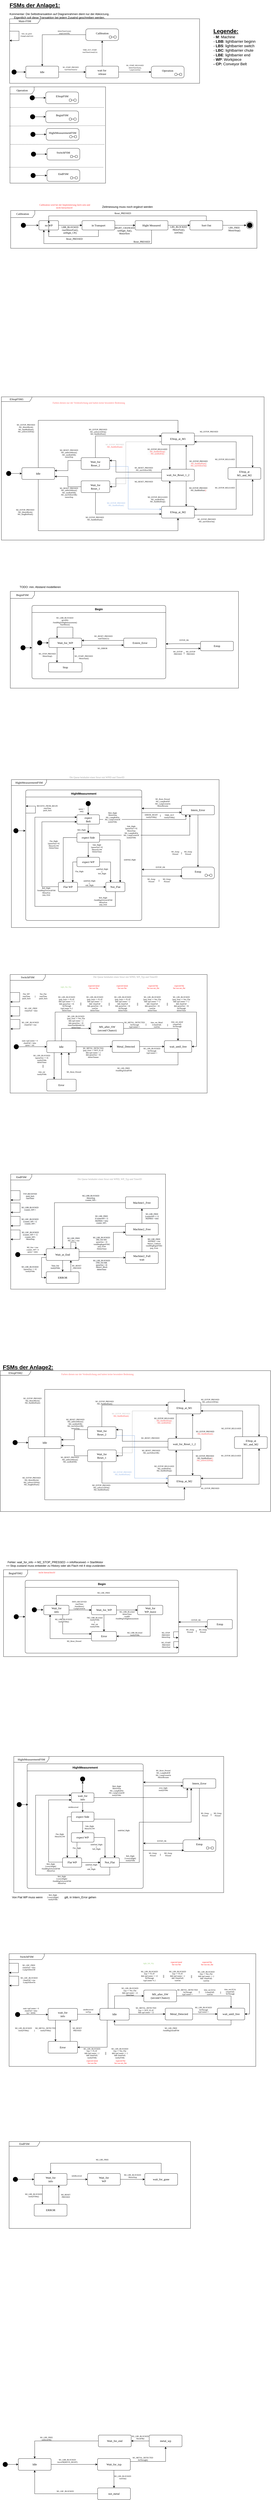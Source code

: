 <mxfile version="20.3.0" type="device"><diagram name="Page-1" id="TgdLNezG9O1rm8u6-LTd"><mxGraphModel dx="2413" dy="-125" grid="1" gridSize="10" guides="1" tooltips="1" connect="1" arrows="1" fold="1" page="1" pageScale="1" pageWidth="1169" pageHeight="827" math="0" shadow="0"><root><mxCell id="0"/><mxCell id="1" parent="0"/><mxCell id="sNtfiysHmCEYs7-gmTg0-79" value="&lt;div&gt;Calibration&lt;/div&gt;" style="shape=umlFrame;whiteSpace=wrap;html=1;pointerEvents=0;fontFamily=Lucida Console;width=103;height=30;" parent="1" vertex="1"><mxGeometry x="-1115.56" y="1736.48" width="1050" height="160.89" as="geometry"/></mxCell><mxCell id="zWTWwttNeBReLma98vpR-640" value="&lt;div&gt;SwitchFSM&lt;/div&gt;" style="shape=umlFrame;whiteSpace=wrap;html=1;pointerEvents=0;fontFamily=Lucida Console;width=150;height=25;" parent="1" vertex="1"><mxGeometry x="-1122.21" y="9160" width="1051.85" height="480" as="geometry"/></mxCell><mxCell id="zWTWwttNeBReLma98vpR-423" value="&lt;div&gt;HightMeasurementFSM&lt;/div&gt;" style="shape=umlFrame;whiteSpace=wrap;html=1;pointerEvents=0;fontFamily=Lucida Console;width=150;height=25;" parent="1" vertex="1"><mxGeometry x="-1102.19" y="8320" width="894.93" height="580" as="geometry"/></mxCell><mxCell id="zWTWwttNeBReLma98vpR-124" value="&lt;div&gt;HightMeasurementFSM&lt;/div&gt;" style="shape=umlFrame;whiteSpace=wrap;html=1;pointerEvents=0;fontFamily=Lucida Console;width=150;height=25;" parent="1" vertex="1"><mxGeometry x="-1112.37" y="4160" width="885.45" height="630" as="geometry"/></mxCell><mxCell id="zWTWwttNeBReLma98vpR-216" value="&lt;div&gt;SwitchFSM&lt;/div&gt;" style="shape=umlFrame;whiteSpace=wrap;html=1;pointerEvents=0;fontFamily=Lucida Console;width=150;height=25;" parent="1" vertex="1"><mxGeometry x="-1117.77" y="4990.0" width="840" height="504.87" as="geometry"/></mxCell><mxCell id="R2EGjtwhWMWxl6fZbeLz-27" value="&lt;div&gt;Operation&lt;/div&gt;" style="shape=umlFrame;whiteSpace=wrap;html=1;pointerEvents=0;fontFamily=Lucida Console;width=103;height=30;" parent="1" vertex="1"><mxGeometry x="-1118.42" y="1210" width="407.45" height="410" as="geometry"/></mxCell><mxCell id="zWTWwttNeBReLma98vpR-176" value="Main-FSM" style="shape=umlFrame;whiteSpace=wrap;html=1;pointerEvents=0;width=130;height=20;fontFamily=Lucida Console;" parent="1" vertex="1"><mxGeometry x="-1120.0" y="920" width="810" height="274.75" as="geometry"/></mxCell><mxCell id="zWTWwttNeBReLma98vpR-34" value="BeginFSM" style="shape=umlFrame;whiteSpace=wrap;html=1;pointerEvents=0;fontFamily=Lucida Console;width=103;height=30;" parent="1" vertex="1"><mxGeometry x="-1117.05" y="3358.43" width="972.96" height="412.19" as="geometry"/></mxCell><mxCell id="zWTWwttNeBReLma98vpR-36" value="EndFSM" style="shape=umlFrame;whiteSpace=wrap;html=1;pointerEvents=0;width=90;height=25;fontFamily=Lucida Console;" parent="1" vertex="1"><mxGeometry x="-1115.35" y="5840" width="660" height="490" as="geometry"/></mxCell><mxCell id="zWTWwttNeBReLma98vpR-46" style="edgeStyle=orthogonalEdgeStyle;rounded=0;orthogonalLoop=1;jettySize=auto;html=1;entryX=0.5;entryY=0;entryDx=0;entryDy=0;" parent="1" source="zWTWwttNeBReLma98vpR-48" target="zWTWwttNeBReLma98vpR-55" edge="1"><mxGeometry relative="1" as="geometry"><Array as="points"/></mxGeometry></mxCell><mxCell id="zWTWwttNeBReLma98vpR-47" style="edgeStyle=orthogonalEdgeStyle;rounded=0;orthogonalLoop=1;jettySize=auto;html=1;exitX=1;exitY=0.5;exitDx=0;exitDy=0;entryX=0.133;entryY=0.986;entryDx=0;entryDy=0;entryPerimeter=0;" parent="1" source="zWTWwttNeBReLma98vpR-48" target="zWTWwttNeBReLma98vpR-88" edge="1"><mxGeometry relative="1" as="geometry"/></mxCell><mxCell id="zWTWwttNeBReLma98vpR-48" value="expect&lt;div&gt;Belt&lt;/div&gt;" style="html=1;align=center;verticalAlign=middle;rounded=1;absoluteArcSize=1;arcSize=10;dashed=0;whiteSpace=wrap;fontFamily=Lucida Console;" parent="1" vertex="1"><mxGeometry x="-833.34" y="4309.74" width="96.74" height="40" as="geometry"/></mxCell><mxCell id="zWTWwttNeBReLma98vpR-49" style="edgeStyle=orthogonalEdgeStyle;rounded=0;orthogonalLoop=1;jettySize=auto;html=1;entryX=0.5;entryY=0;entryDx=0;entryDy=0;" parent="1" source="zWTWwttNeBReLma98vpR-50" target="zWTWwttNeBReLma98vpR-48" edge="1"><mxGeometry relative="1" as="geometry"/></mxCell><mxCell id="zWTWwttNeBReLma98vpR-50" value="" style="shape=ellipse;html=1;fillColor=strokeColor;fontSize=18;fontColor=#ffffff;" parent="1" vertex="1"><mxGeometry x="-794.97" y="4251.92" width="20" height="20" as="geometry"/></mxCell><mxCell id="zWTWwttNeBReLma98vpR-51" style="edgeStyle=orthogonalEdgeStyle;rounded=0;orthogonalLoop=1;jettySize=auto;html=1;entryX=0.5;entryY=0;entryDx=0;entryDy=0;" parent="1" source="zWTWwttNeBReLma98vpR-55" target="zWTWwttNeBReLma98vpR-58" edge="1"><mxGeometry relative="1" as="geometry"/></mxCell><mxCell id="zWTWwttNeBReLma98vpR-52" style="edgeStyle=orthogonalEdgeStyle;rounded=0;orthogonalLoop=1;jettySize=auto;html=1;exitX=0;exitY=0.5;exitDx=0;exitDy=0;entryX=0.25;entryY=0;entryDx=0;entryDy=0;" parent="1" source="zWTWwttNeBReLma98vpR-55" target="zWTWwttNeBReLma98vpR-62" edge="1"><mxGeometry relative="1" as="geometry"><Array as="points"><mxPoint x="-891.37" y="4407"/><mxPoint x="-891.37" y="4597"/></Array></mxGeometry></mxCell><mxCell id="zWTWwttNeBReLma98vpR-53" style="edgeStyle=orthogonalEdgeStyle;rounded=0;orthogonalLoop=1;jettySize=auto;html=1;exitX=1;exitY=0.75;exitDx=0;exitDy=0;entryX=0.75;entryY=0;entryDx=0;entryDy=0;" parent="1" source="zWTWwttNeBReLma98vpR-55" target="zWTWwttNeBReLma98vpR-64" edge="1"><mxGeometry relative="1" as="geometry"><Array as="points"><mxPoint x="-648.37" y="4417"/></Array></mxGeometry></mxCell><mxCell id="zWTWwttNeBReLma98vpR-54" style="edgeStyle=orthogonalEdgeStyle;rounded=0;orthogonalLoop=1;jettySize=auto;html=1;exitX=1;exitY=0.25;exitDx=0;exitDy=0;entryX=0.25;entryY=1;entryDx=0;entryDy=0;" parent="1" source="zWTWwttNeBReLma98vpR-55" target="zWTWwttNeBReLma98vpR-88" edge="1"><mxGeometry relative="1" as="geometry"><Array as="points"><mxPoint x="-352.37" y="4397"/></Array></mxGeometry></mxCell><mxCell id="zWTWwttNeBReLma98vpR-55" value="expect Side" style="html=1;align=center;verticalAlign=middle;rounded=1;absoluteArcSize=1;arcSize=10;dashed=0;whiteSpace=wrap;fontFamily=Lucida Console;" parent="1" vertex="1"><mxGeometry x="-833.1" y="4386.83" width="96.74" height="40" as="geometry"/></mxCell><mxCell id="zWTWwttNeBReLma98vpR-56" value="Belt_Hight" style="text;html=1;align=center;verticalAlign=middle;whiteSpace=wrap;rounded=0;fontFamily=Lucida Console;fontSize=8;" parent="1" vertex="1"><mxGeometry x="-838.86" y="4364.87" width="52" height="18" as="geometry"/></mxCell><mxCell id="zWTWwttNeBReLma98vpR-57" style="edgeStyle=orthogonalEdgeStyle;rounded=0;orthogonalLoop=1;jettySize=auto;html=1;exitX=1;exitY=0.5;exitDx=0;exitDy=0;entryX=0.25;entryY=0;entryDx=0;entryDy=0;" parent="1" source="zWTWwttNeBReLma98vpR-58" target="zWTWwttNeBReLma98vpR-64" edge="1"><mxGeometry relative="1" as="geometry"/></mxCell><mxCell id="zWTWwttNeBReLma98vpR-596" style="edgeStyle=orthogonalEdgeStyle;rounded=0;orthogonalLoop=1;jettySize=auto;html=1;entryX=0.75;entryY=0;entryDx=0;entryDy=0;exitX=0;exitY=0.5;exitDx=0;exitDy=0;" parent="1" source="zWTWwttNeBReLma98vpR-58" target="zWTWwttNeBReLma98vpR-62" edge="1"><mxGeometry relative="1" as="geometry"><Array as="points"><mxPoint x="-850.37" y="4511"/></Array></mxGeometry></mxCell><mxCell id="zWTWwttNeBReLma98vpR-58" value="expect WP" style="html=1;align=center;verticalAlign=middle;rounded=1;absoluteArcSize=1;arcSize=10;dashed=0;whiteSpace=wrap;fontFamily=Lucida Console;" parent="1" vertex="1"><mxGeometry x="-833.1" y="4490.74" width="96.63" height="40" as="geometry"/></mxCell><mxCell id="zWTWwttNeBReLma98vpR-59" value="Side_Hight&lt;br&gt;[queueSize!=0]&lt;br&gt;&lt;div style=&quot;font-size: 8px;&quot;&gt;/MotorSLOW&lt;/div&gt;&lt;div style=&quot;font-size: 8px;&quot;&gt;/DeleteTimer&lt;/div&gt;" style="text;html=1;align=center;verticalAlign=middle;whiteSpace=wrap;rounded=0;fontFamily=Lucida Console;fontSize=8;" parent="1" vertex="1"><mxGeometry x="-780.8" y="4431.08" width="66.37" height="43.32" as="geometry"/></mxCell><mxCell id="zWTWwttNeBReLma98vpR-60" style="edgeStyle=orthogonalEdgeStyle;rounded=0;orthogonalLoop=1;jettySize=auto;html=1;entryX=0;entryY=0.75;entryDx=0;entryDy=0;exitX=0;exitY=0.5;exitDx=0;exitDy=0;" parent="1" source="zWTWwttNeBReLma98vpR-62" target="zWTWwttNeBReLma98vpR-48" edge="1"><mxGeometry relative="1" as="geometry"><Array as="points"><mxPoint x="-892.37" y="4616"/><mxPoint x="-982.37" y="4616"/><mxPoint x="-982.37" y="4340"/></Array></mxGeometry></mxCell><mxCell id="zWTWwttNeBReLma98vpR-61" style="edgeStyle=orthogonalEdgeStyle;rounded=0;orthogonalLoop=1;jettySize=auto;html=1;exitX=1;exitY=0.5;exitDx=0;exitDy=0;entryX=0;entryY=0.5;entryDx=0;entryDy=0;" parent="1" source="zWTWwttNeBReLma98vpR-62" target="zWTWwttNeBReLma98vpR-64" edge="1"><mxGeometry relative="1" as="geometry"/></mxCell><mxCell id="zWTWwttNeBReLma98vpR-62" value="Flat WP" style="html=1;align=center;verticalAlign=middle;rounded=1;absoluteArcSize=1;arcSize=10;dashed=0;whiteSpace=wrap;fontFamily=Lucida Console;" parent="1" vertex="1"><mxGeometry x="-912.1" y="4597.22" width="81.74" height="40" as="geometry"/></mxCell><mxCell id="zWTWwttNeBReLma98vpR-63" style="edgeStyle=orthogonalEdgeStyle;rounded=0;orthogonalLoop=1;jettySize=auto;html=1;exitX=0.5;exitY=1;exitDx=0;exitDy=0;entryX=0;entryY=0.25;entryDx=0;entryDy=0;" parent="1" source="zWTWwttNeBReLma98vpR-64" target="zWTWwttNeBReLma98vpR-48" edge="1"><mxGeometry relative="1" as="geometry"><Array as="points"><mxPoint x="-669.37" y="4700"/><mxPoint x="-1012.37" y="4700"/><mxPoint x="-1012.37" y="4320"/><mxPoint x="-833.37" y="4320"/></Array></mxGeometry></mxCell><mxCell id="zWTWwttNeBReLma98vpR-64" value="Not_Flat" style="html=1;align=center;verticalAlign=middle;rounded=1;absoluteArcSize=1;arcSize=10;dashed=0;whiteSpace=wrap;fontFamily=Lucida Console;" parent="1" vertex="1"><mxGeometry x="-709.96" y="4597.22" width="81.74" height="40" as="geometry"/></mxCell><mxCell id="zWTWwttNeBReLma98vpR-65" value="Flat_Hight&lt;br&gt;[queueSize!=0]&lt;br&gt;&lt;div&gt;/MotorSLOW&lt;/div&gt;&lt;div&gt;/DeleteTimer&lt;/div&gt;" style="text;html=1;align=center;verticalAlign=middle;whiteSpace=wrap;rounded=0;fontFamily=Lucida Console;fontSize=8;" parent="1" vertex="1"><mxGeometry x="-969.98" y="4418.46" width="75.51" height="36.68" as="geometry"/></mxCell><mxCell id="zWTWwttNeBReLma98vpR-66" value="Belt_Hight&lt;div style=&quot;font-size: 8px;&quot;&gt;/&lt;span style=&quot;background-color: initial;&quot;&gt;SendMsgToSwitchFSM&lt;/span&gt;&lt;/div&gt;&lt;div style=&quot;font-size: 8px;&quot;&gt;/MotorFast&lt;br&gt;&lt;/div&gt;&lt;div style=&quot;font-size: 8px;&quot;&gt;/pop_front&lt;/div&gt;" style="text;html=1;align=center;verticalAlign=middle;whiteSpace=wrap;rounded=0;fontFamily=Lucida Console;fontSize=8;" parent="1" vertex="1"><mxGeometry x="-1012.34" y="4615.87" width="96.36" height="42.22" as="geometry"/></mxCell><mxCell id="zWTWwttNeBReLma98vpR-67" value="undefind_Hight" style="text;html=1;align=center;verticalAlign=middle;whiteSpace=wrap;rounded=0;fontFamily=Lucida Console;fontSize=8;" parent="1" vertex="1"><mxGeometry x="-648.69" y="4490.74" width="82.71" height="20.12" as="geometry"/></mxCell><mxCell id="zWTWwttNeBReLma98vpR-68" value="RECEIVE_FROM_BEGIN&lt;br&gt;/startTime&lt;br&gt;&lt;div&gt;/push_back&lt;/div&gt;" style="text;html=1;align=center;verticalAlign=middle;whiteSpace=wrap;rounded=0;fontFamily=Lucida Console;fontSize=8;" parent="1" vertex="1"><mxGeometry x="-1013.96" y="4272.86" width="109.38" height="18" as="geometry"/></mxCell><mxCell id="zWTWwttNeBReLma98vpR-84" style="edgeStyle=orthogonalEdgeStyle;rounded=0;orthogonalLoop=1;jettySize=auto;html=1;entryX=0;entryY=0.75;entryDx=0;entryDy=0;" parent="1" source="zWTWwttNeBReLma98vpR-85" target="zWTWwttNeBReLma98vpR-88" edge="1"><mxGeometry relative="1" as="geometry"><Array as="points"><mxPoint x="-526.92" y="4300.68"/><mxPoint x="-526.92" y="4300.68"/></Array></mxGeometry></mxCell><mxCell id="zWTWwttNeBReLma98vpR-85" value="HightMeasurement" style="swimlane;fontStyle=1;align=center;verticalAlign=middle;childLayout=stackLayout;horizontal=1;startSize=30;horizontalStack=0;resizeParent=0;resizeLast=1;container=0;fontColor=#000000;collapsible=0;rounded=1;arcSize=10;strokeColor=#000000;fillColor=none;swimlaneFillColor=none;dropTarget=0;" parent="1" vertex="1"><mxGeometry x="-1051.32" y="4204.18" width="494.83" height="555.82" as="geometry"/></mxCell><mxCell id="zWTWwttNeBReLma98vpR-86" style="edgeStyle=orthogonalEdgeStyle;rounded=0;orthogonalLoop=1;jettySize=auto;html=1;" parent="1" source="zWTWwttNeBReLma98vpR-88" target="zWTWwttNeBReLma98vpR-265" edge="1"><mxGeometry relative="1" as="geometry"/></mxCell><mxCell id="zWTWwttNeBReLma98vpR-87" style="edgeStyle=orthogonalEdgeStyle;rounded=0;orthogonalLoop=1;jettySize=auto;html=1;" parent="1" source="zWTWwttNeBReLma98vpR-88" target="zWTWwttNeBReLma98vpR-85" edge="1"><mxGeometry relative="1" as="geometry"><Array as="points"><mxPoint x="-436.92" y="4282.68"/><mxPoint x="-436.92" y="4282.68"/></Array></mxGeometry></mxCell><mxCell id="zWTWwttNeBReLma98vpR-88" value="Intern_Error" style="html=1;align=center;verticalAlign=middle;rounded=1;absoluteArcSize=1;arcSize=10;dashed=0;whiteSpace=wrap;fontFamily=Lucida Console;" parent="1" vertex="1"><mxGeometry x="-386.92" y="4269.86" width="140" height="40" as="geometry"/></mxCell><mxCell id="zWTWwttNeBReLma98vpR-89" value="M1_Estop&lt;div&gt;Pressed&lt;/div&gt;" style="text;html=1;align=center;verticalAlign=middle;whiteSpace=wrap;rounded=0;fontFamily=Lucida Console;fontSize=8;" parent="1" vertex="1"><mxGeometry x="-543.05" y="4579.38" width="54.83" height="20" as="geometry"/></mxCell><mxCell id="zWTWwttNeBReLma98vpR-90" value="M2_Estop&lt;div&gt;Pressed&lt;/div&gt;" style="text;html=1;align=center;verticalAlign=middle;whiteSpace=wrap;rounded=0;fontFamily=Lucida Console;fontSize=8;" parent="1" vertex="1"><mxGeometry x="-476.05" y="4579.38" width="52.19" height="20" as="geometry"/></mxCell><mxCell id="zWTWwttNeBReLma98vpR-91" value="||" style="text;html=1;align=center;verticalAlign=middle;whiteSpace=wrap;rounded=0;fontFamily=Lucida Console;fontSize=10;" parent="1" vertex="1"><mxGeometry x="-493.05" y="4579.38" width="20" height="20" as="geometry"/></mxCell><mxCell id="zWTWwttNeBReLma98vpR-98" style="edgeStyle=orthogonalEdgeStyle;rounded=0;orthogonalLoop=1;jettySize=auto;html=1;strokeColor=#000000;fontSize=8;" parent="1" source="zWTWwttNeBReLma98vpR-99" edge="1"><mxGeometry relative="1" as="geometry"><mxPoint x="-1052.37" y="4378" as="targetPoint"/></mxGeometry></mxCell><mxCell id="zWTWwttNeBReLma98vpR-99" value="" style="shape=ellipse;html=1;fillColor=strokeColor;fontSize=18;fontColor=#ffffff;" parent="1" vertex="1"><mxGeometry x="-1103.12" y="4367.68" width="20" height="20" as="geometry"/></mxCell><mxCell id="zWTWwttNeBReLma98vpR-100" style="edgeStyle=orthogonalEdgeStyle;rounded=0;orthogonalLoop=1;jettySize=auto;html=1;" parent="1" edge="1"><mxGeometry relative="1" as="geometry"><mxPoint x="-1050.92" y="4302.81" as="sourcePoint"/><mxPoint x="-1050.92" y="4272.81" as="targetPoint"/><Array as="points"><mxPoint x="-1009.92" y="4302.81"/><mxPoint x="-1009.92" y="4272.81"/></Array></mxGeometry></mxCell><mxCell id="zWTWwttNeBReLma98vpR-102" value="queue = init()" style="text;html=1;align=center;verticalAlign=middle;whiteSpace=wrap;rounded=0;fontFamily=Lucida Console;fontSize=8;" parent="1" vertex="1"><mxGeometry x="-835.09" y="4280.97" width="44" height="17.8" as="geometry"/></mxCell><mxCell id="zWTWwttNeBReLma98vpR-103" value="ERROR_HIGHT&lt;div&gt;/notifyFSMs()&lt;/div&gt;" style="text;html=1;align=center;verticalAlign=middle;whiteSpace=wrap;rounded=0;fontFamily=Lucida Console;fontSize=8;" parent="1" vertex="1"><mxGeometry x="-546.29" y="4307.8" width="60.24" height="14.76" as="geometry"/></mxCell><mxCell id="zWTWwttNeBReLma98vpR-104" value="M1_Reset_&lt;span style=&quot;background-color: initial;&quot;&gt;Pressed&lt;/span&gt;&lt;div&gt;&lt;span style=&quot;background-color: initial;&quot;&gt;/M1_LampRedOff&lt;/span&gt;&lt;/div&gt;&lt;div&gt;&lt;span style=&quot;background-color: initial;&quot;&gt;/M1_LampGrennOn&lt;br&gt;/MotorResume&lt;br&gt;&lt;/span&gt;&lt;/div&gt;" style="text;html=1;align=center;verticalAlign=middle;whiteSpace=wrap;rounded=0;fontFamily=Lucida Console;fontSize=8;" parent="1" vertex="1"><mxGeometry x="-513.15" y="4231.19" width="91.49" height="54.32" as="geometry"/></mxCell><mxCell id="zWTWwttNeBReLma98vpR-105" value="M1_Estop&lt;div&gt;Pressed&lt;/div&gt;" style="text;html=1;align=center;verticalAlign=middle;whiteSpace=wrap;rounded=0;fontFamily=Lucida Console;fontSize=8;" parent="1" vertex="1"><mxGeometry x="-440.86" y="4461.68" width="54.83" height="20" as="geometry"/></mxCell><mxCell id="zWTWwttNeBReLma98vpR-106" value="M2_Estop&lt;div&gt;Pressed&lt;/div&gt;" style="text;html=1;align=center;verticalAlign=middle;whiteSpace=wrap;rounded=0;fontFamily=Lucida Console;fontSize=8;" parent="1" vertex="1"><mxGeometry x="-385.34" y="4461.68" width="52.19" height="20" as="geometry"/></mxCell><mxCell id="zWTWwttNeBReLma98vpR-107" value="||" style="text;html=1;align=center;verticalAlign=middle;whiteSpace=wrap;rounded=0;fontFamily=Lucida Console;fontSize=10;" parent="1" vertex="1"><mxGeometry x="-396.88" y="4461.68" width="20" height="20" as="geometry"/></mxCell><mxCell id="zWTWwttNeBReLma98vpR-117" value="Belt_Hight&lt;div style=&quot;font-size: 8px;&quot;&gt;/SendMsgToSwitchFSM&lt;/div&gt;&lt;div style=&quot;font-size: 8px;&quot;&gt;/MotorFast&lt;br&gt;&lt;/div&gt;&lt;div style=&quot;font-size: 8px;&quot;&gt;/pop_front&lt;/div&gt;" style="text;html=1;align=center;verticalAlign=middle;whiteSpace=wrap;rounded=0;fontFamily=Lucida Console;fontSize=8;" parent="1" vertex="1"><mxGeometry x="-772.09" y="4658.09" width="100.88" height="40.48" as="geometry"/></mxCell><mxCell id="zWTWwttNeBReLma98vpR-121" value="!Belt_Hight&lt;br&gt;/MotorStop&lt;div&gt;/M1_LampRedOn&lt;/div&gt;&lt;div&gt;/M1_LampGreenOff&lt;br&gt;notifyFSMs&lt;/div&gt;" style="text;html=1;align=center;verticalAlign=middle;whiteSpace=wrap;rounded=0;fontFamily=Lucida Console;fontSize=8;fillColor=default;" parent="1" vertex="1"><mxGeometry x="-720.96" y="4291.68" width="79.16" height="58.05" as="geometry"/></mxCell><mxCell id="zWTWwttNeBReLma98vpR-122" value="ESTOP_OK" style="text;html=1;align=center;verticalAlign=middle;whiteSpace=wrap;rounded=0;fontFamily=Lucida Console;fontSize=8;" parent="1" vertex="1"><mxGeometry x="-497.16" y="4522.5" width="40" height="20" as="geometry"/></mxCell><mxCell id="zWTWwttNeBReLma98vpR-168" style="edgeStyle=orthogonalEdgeStyle;rounded=0;orthogonalLoop=1;jettySize=auto;html=1;entryX=0;entryY=0.5;entryDx=0;entryDy=0;" parent="1" source="zWTWwttNeBReLma98vpR-169" edge="1"><mxGeometry relative="1" as="geometry"><mxPoint x="-1050.93" y="1146.78" as="targetPoint"/></mxGeometry></mxCell><mxCell id="zWTWwttNeBReLma98vpR-169" value="" style="shape=ellipse;html=1;fillColor=strokeColor;fontSize=18;fontColor=#ffffff;" parent="1" vertex="1"><mxGeometry x="-1110.93" y="1136.78" width="20" height="20" as="geometry"/></mxCell><mxCell id="zWTWwttNeBReLma98vpR-170" value="Operation" style="shape=umlState;rounded=1;verticalAlign=top;spacingTop=5;umlStateSymbol=collapseState;absoluteArcSize=1;arcSize=10;html=1;whiteSpace=wrap;fontFamily=Lucida Console;" parent="1" vertex="1"><mxGeometry x="-515.95" y="1121.78" width="140" height="50" as="geometry"/></mxCell><mxCell id="zWTWwttNeBReLma98vpR-171" style="edgeStyle=orthogonalEdgeStyle;rounded=0;orthogonalLoop=1;jettySize=auto;html=1;entryX=0;entryY=0.5;entryDx=0;entryDy=0;" parent="1" source="zWTWwttNeBReLma98vpR-172" target="zWTWwttNeBReLma98vpR-512" edge="1"><mxGeometry relative="1" as="geometry"/></mxCell><mxCell id="zWTWwttNeBReLma98vpR-172" value="Idle" style="html=1;align=center;verticalAlign=middle;rounded=1;absoluteArcSize=1;arcSize=10;dashed=0;whiteSpace=wrap;fontFamily=Lucida Console;" parent="1" vertex="1"><mxGeometry x="-1050.93" y="1121.78" width="140" height="50" as="geometry"/></mxCell><mxCell id="zWTWwttNeBReLma98vpR-173" style="edgeStyle=orthogonalEdgeStyle;rounded=0;orthogonalLoop=1;jettySize=auto;html=1;entryX=0.5;entryY=0;entryDx=0;entryDy=0;" parent="1" source="zWTWwttNeBReLma98vpR-174" target="zWTWwttNeBReLma98vpR-172" edge="1"><mxGeometry relative="1" as="geometry"/></mxCell><mxCell id="zWTWwttNeBReLma98vpR-174" value="Calibration" style="shape=umlState;rounded=1;verticalAlign=top;spacingTop=5;umlStateSymbol=collapseState;absoluteArcSize=1;arcSize=10;html=1;whiteSpace=wrap;fontFamily=Lucida Console;" parent="1" vertex="1"><mxGeometry x="-795.28" y="962.78" width="140" height="50" as="geometry"/></mxCell><mxCell id="zWTWwttNeBReLma98vpR-175" value="&lt;div style=&quot;&quot;&gt;&lt;font style=&quot;font-size: 7px;&quot;&gt;M1_START_PRESSED&lt;/font&gt;&lt;/div&gt;&lt;div style=&quot;&quot;&gt;&lt;font style=&quot;font-size: 7px;&quot;&gt;/startTimerStart(3s)&lt;/font&gt;&lt;/div&gt;" style="text;html=1;align=center;verticalAlign=middle;whiteSpace=wrap;rounded=0;fontFamily=Lucida Console;fontSize=8;" parent="1" vertex="1"><mxGeometry x="-899.63" y="1120.47" width="80.5" height="20.5" as="geometry"/></mxCell><mxCell id="zWTWwttNeBReLma98vpR-177" value="&lt;div style=&quot;text-align: justify;&quot;&gt;&lt;span style=&quot;background-color: initial;&quot;&gt;&lt;font style=&quot;font-size: 24px;&quot;&gt;&lt;b style=&quot;&quot;&gt;&lt;u style=&quot;&quot;&gt;Legende:&lt;/u&gt;&lt;/b&gt;&lt;/font&gt;&lt;/span&gt;&lt;/div&gt;&lt;div style=&quot;text-align: justify;&quot;&gt;&lt;span style=&quot;background-color: initial;&quot;&gt;&lt;font size=&quot;3&quot;&gt;- &lt;b&gt;M&lt;/b&gt;: Machine&lt;/font&gt;&lt;/span&gt;&lt;/div&gt;&lt;div style=&quot;text-align: justify;&quot;&gt;&lt;span style=&quot;background-color: initial;&quot;&gt;&lt;font size=&quot;3&quot;&gt;- &lt;b&gt;LBB&lt;/b&gt;: lightbarrier beginn&lt;/font&gt;&lt;/span&gt;&lt;/div&gt;&lt;div style=&quot;text-align: justify;&quot;&gt;&lt;span style=&quot;background-color: initial;&quot;&gt;&lt;font size=&quot;3&quot;&gt;- &lt;b&gt;LBS&lt;/b&gt;: lightbarrier switch&lt;/font&gt;&lt;/span&gt;&lt;/div&gt;&lt;div style=&quot;text-align: justify;&quot;&gt;&lt;span style=&quot;background-color: initial;&quot;&gt;&lt;font size=&quot;3&quot;&gt;- &lt;b&gt;LBC&lt;/b&gt;: lightbarrier chute&lt;/font&gt;&lt;/span&gt;&lt;/div&gt;&lt;div style=&quot;text-align: justify;&quot;&gt;&lt;span style=&quot;background-color: initial;&quot;&gt;&lt;font size=&quot;3&quot;&gt;- &lt;b&gt;LBE&lt;/b&gt;: lightbarrier end&lt;/font&gt;&lt;/span&gt;&lt;/div&gt;&lt;div style=&quot;text-align: justify;&quot;&gt;&lt;span style=&quot;background-color: initial;&quot;&gt;&lt;font size=&quot;3&quot;&gt;- &lt;b&gt;WP&lt;/b&gt;: Workpiece&lt;/font&gt;&lt;/span&gt;&lt;/div&gt;&lt;div style=&quot;text-align: justify;&quot;&gt;&lt;span style=&quot;background-color: initial;&quot;&gt;&lt;font size=&quot;3&quot;&gt;&lt;b&gt;- CP:&lt;/b&gt; Conveyor Belt&lt;/font&gt;&lt;/span&gt;&lt;/div&gt;" style="text;html=1;align=left;verticalAlign=middle;resizable=0;points=[];autosize=1;strokeColor=none;fillColor=none;" parent="1" vertex="1"><mxGeometry x="-253.45" y="950" width="200" height="180" as="geometry"/></mxCell><mxCell id="zWTWwttNeBReLma98vpR-178" value="&lt;span style=&quot;&quot;&gt;&lt;font style=&quot;font-size: 8px;&quot;&gt;M1_LBC_FREE&lt;/font&gt;&lt;/span&gt;&lt;div&gt;/chuteFull = false&lt;/div&gt;" style="text;html=1;align=center;verticalAlign=middle;whiteSpace=wrap;rounded=0;fontFamily=Lucida Console;fontSize=8;" parent="1" vertex="1"><mxGeometry x="-1081.58" y="5126.68" width="105.7" height="25" as="geometry"/></mxCell><mxCell id="zWTWwttNeBReLma98vpR-179" style="edgeStyle=orthogonalEdgeStyle;rounded=0;orthogonalLoop=1;jettySize=auto;html=1;entryX=0;entryY=0.5;entryDx=0;entryDy=0;strokeColor=#000000;fontSize=8;" parent="1" source="zWTWwttNeBReLma98vpR-180" target="zWTWwttNeBReLma98vpR-185" edge="1"><mxGeometry relative="1" as="geometry"/></mxCell><mxCell id="zWTWwttNeBReLma98vpR-180" value="" style="shape=ellipse;html=1;fillColor=strokeColor;fontSize=18;fontColor=#ffffff;" parent="1" vertex="1"><mxGeometry x="-1101.58" y="5287.68" width="20" height="20" as="geometry"/></mxCell><mxCell id="zWTWwttNeBReLma98vpR-181" style="edgeStyle=orthogonalEdgeStyle;rounded=0;orthogonalLoop=1;jettySize=auto;html=1;exitX=0.5;exitY=0;exitDx=0;exitDy=0;entryX=0;entryY=0.5;entryDx=0;entryDy=0;" parent="1" source="zWTWwttNeBReLma98vpR-185" target="zWTWwttNeBReLma98vpR-194" edge="1"><mxGeometry relative="1" as="geometry"/></mxCell><mxCell id="zWTWwttNeBReLma98vpR-182" style="edgeStyle=orthogonalEdgeStyle;rounded=0;orthogonalLoop=1;jettySize=auto;html=1;exitX=0.25;exitY=0;exitDx=0;exitDy=0;entryX=1;entryY=0.5;entryDx=0;entryDy=0;fontSize=10;" parent="1" source="zWTWwttNeBReLma98vpR-185" target="zWTWwttNeBReLma98vpR-190" edge="1"><mxGeometry relative="1" as="geometry"><Array as="points"><mxPoint x="-926" y="5273"/><mxPoint x="-926" y="5150"/><mxPoint x="-323" y="5150"/><mxPoint x="-323" y="5297"/></Array></mxGeometry></mxCell><mxCell id="zWTWwttNeBReLma98vpR-183" style="edgeStyle=orthogonalEdgeStyle;rounded=0;orthogonalLoop=1;jettySize=auto;html=1;exitX=1;exitY=0.5;exitDx=0;exitDy=0;entryX=0;entryY=0.5;entryDx=0;entryDy=0;fontSize=10;" parent="1" source="zWTWwttNeBReLma98vpR-185" target="zWTWwttNeBReLma98vpR-188" edge="1"><mxGeometry relative="1" as="geometry"/></mxCell><mxCell id="zWTWwttNeBReLma98vpR-184" style="edgeStyle=orthogonalEdgeStyle;rounded=0;orthogonalLoop=1;jettySize=auto;html=1;exitX=0.25;exitY=1;exitDx=0;exitDy=0;entryX=0.25;entryY=0;entryDx=0;entryDy=0;" parent="1" source="zWTWwttNeBReLma98vpR-185" target="zWTWwttNeBReLma98vpR-547" edge="1"><mxGeometry relative="1" as="geometry"/></mxCell><mxCell id="zWTWwttNeBReLma98vpR-185" value="Idle" style="html=1;align=center;verticalAlign=middle;rounded=1;absoluteArcSize=1;arcSize=10;dashed=0;whiteSpace=wrap;fontFamily=Lucida Console;" parent="1" vertex="1"><mxGeometry x="-961.62" y="5272.68" width="125.49" height="50" as="geometry"/></mxCell><mxCell id="zWTWwttNeBReLma98vpR-186" value="static typCounter = 0&lt;br&gt;chuteFull = false&lt;br&gt;queue = init" style="text;html=1;align=center;verticalAlign=middle;whiteSpace=wrap;rounded=0;fontFamily=Lucida Console;fontSize=8;" parent="1" vertex="1"><mxGeometry x="-1089.17" y="5266.68" width="110" height="30" as="geometry"/></mxCell><mxCell id="zWTWwttNeBReLma98vpR-187" style="edgeStyle=orthogonalEdgeStyle;rounded=0;orthogonalLoop=1;jettySize=auto;html=1;exitX=1;exitY=0.5;exitDx=0;exitDy=0;entryX=0;entryY=0.5;entryDx=0;entryDy=0;fontSize=14;" parent="1" source="zWTWwttNeBReLma98vpR-188" target="zWTWwttNeBReLma98vpR-190" edge="1"><mxGeometry relative="1" as="geometry"/></mxCell><mxCell id="zWTWwttNeBReLma98vpR-188" value="Metal_Detected" style="html=1;align=center;verticalAlign=middle;rounded=1;absoluteArcSize=1;arcSize=10;dashed=0;whiteSpace=wrap;fontFamily=Lucida Console;" parent="1" vertex="1"><mxGeometry x="-682.63" y="5271.8" width="116.85" height="50" as="geometry"/></mxCell><mxCell id="zWTWwttNeBReLma98vpR-189" style="edgeStyle=orthogonalEdgeStyle;rounded=0;orthogonalLoop=1;jettySize=auto;html=1;exitX=0.5;exitY=1;exitDx=0;exitDy=0;entryX=0.75;entryY=1;entryDx=0;entryDy=0;" parent="1" source="zWTWwttNeBReLma98vpR-190" target="zWTWwttNeBReLma98vpR-185" edge="1"><mxGeometry relative="1" as="geometry"><Array as="points"><mxPoint x="-402.05" y="5374.87"/><mxPoint x="-868.05" y="5374.87"/></Array></mxGeometry></mxCell><mxCell id="zWTWwttNeBReLma98vpR-190" value="wait_until_free" style="html=1;align=center;verticalAlign=middle;rounded=1;absoluteArcSize=1;arcSize=10;dashed=0;whiteSpace=wrap;fontFamily=Lucida Console;" parent="1" vertex="1"><mxGeometry x="-460.43" y="5271.8" width="116.85" height="50" as="geometry"/></mxCell><mxCell id="zWTWwttNeBReLma98vpR-191" value="&lt;span style=&quot;&quot;&gt;&lt;font style=&quot;font-size: 8px;&quot;&gt;M1_LBS_BLOCKED&lt;/font&gt;&lt;/span&gt;&lt;div&gt;[pop_front == FLAT&lt;/div&gt;&lt;div&gt;&amp;amp;&amp;amp; typCounter == 2&lt;/div&gt;&amp;amp;&amp;amp; queueSize &amp;gt; 0&lt;span style=&quot;background-color: initial;&quot;&gt;]&lt;/span&gt;&lt;br&gt;&lt;div&gt;/letThrough&lt;/div&gt;&lt;div&gt;/typCounter % 2&lt;/div&gt;&lt;div&gt;/deleteTimer&lt;/div&gt;" style="text;html=1;align=center;verticalAlign=middle;whiteSpace=wrap;rounded=0;fontFamily=Lucida Console;fontSize=8;" parent="1" vertex="1"><mxGeometry x="-926.9" y="5100.05" width="100.16" height="30" as="geometry"/></mxCell><mxCell id="zWTWwttNeBReLma98vpR-192" value="&lt;span style=&quot;&quot;&gt;&lt;font style=&quot;font-size: 8px;&quot;&gt;M1_METAL_DETECTED&lt;/font&gt;&lt;/span&gt;&lt;div&gt;[pop_front == NOT_FLAT&lt;/div&gt;&lt;div&gt;&amp;amp;&amp;amp; typCounter &amp;lt; 2&lt;/div&gt;&lt;div&gt;&amp;amp;&amp;amp; queueSize &amp;gt; 0]&lt;/div&gt;&lt;div&gt;/deleteTimmer&lt;/div&gt;" style="text;html=1;align=center;verticalAlign=middle;whiteSpace=wrap;rounded=0;fontFamily=Lucida Console;fontSize=8;" parent="1" vertex="1"><mxGeometry x="-820.0" y="5307.68" width="112.88" height="30" as="geometry"/></mxCell><mxCell id="zWTWwttNeBReLma98vpR-193" style="edgeStyle=orthogonalEdgeStyle;rounded=0;orthogonalLoop=1;jettySize=auto;html=1;exitX=1;exitY=0.5;exitDx=0;exitDy=0;entryX=0.5;entryY=0;entryDx=0;entryDy=0;fontSize=14;" parent="1" source="zWTWwttNeBReLma98vpR-194" target="zWTWwttNeBReLma98vpR-190" edge="1"><mxGeometry relative="1" as="geometry"/></mxCell><mxCell id="zWTWwttNeBReLma98vpR-194" value="MS_after_SW&lt;div&gt;(second Chance)&lt;/div&gt;" style="html=1;align=center;verticalAlign=middle;rounded=1;absoluteArcSize=1;arcSize=10;dashed=0;whiteSpace=wrap;fontFamily=Lucida Console;" parent="1" vertex="1"><mxGeometry x="-774.05" y="5194.68" width="140" height="50" as="geometry"/></mxCell><mxCell id="zWTWwttNeBReLma98vpR-195" value="&lt;span style=&quot;&quot;&gt;&lt;font style=&quot;font-size: 8px;&quot;&gt;M1_LBS_BLOCKED&lt;/font&gt;&lt;/span&gt;&lt;div&gt;[pop_front == Not_Flat&lt;/div&gt;&lt;div&gt;&amp;amp;&amp;amp; typCounter &amp;lt; 2&lt;/div&gt;&amp;amp;&amp;amp; queueSize &amp;gt; 0&lt;span style=&quot;background-color: initial;&quot;&gt;]&lt;/span&gt;&lt;br&gt;&lt;div&gt;/timerStartMetal(0,5s)&lt;/div&gt;&lt;div&gt;/deleteTimer&lt;/div&gt;" style="text;html=1;align=center;verticalAlign=middle;whiteSpace=wrap;rounded=0;fontFamily=Lucida Console;fontSize=8;" parent="1" vertex="1"><mxGeometry x="-896.13" y="5176.68" width="118.08" height="30" as="geometry"/></mxCell><mxCell id="zWTWwttNeBReLma98vpR-196" value="&lt;span style=&quot;&quot;&gt;&lt;font style=&quot;font-size: 8px;&quot;&gt;M1_LBS_BLOCKED&lt;br&gt;&lt;/font&gt;&lt;/span&gt;&lt;div&gt;/letThrough&lt;/div&gt;&lt;div&gt;/typCounter++&lt;/div&gt;" style="text;html=1;align=center;verticalAlign=middle;whiteSpace=wrap;rounded=0;fontFamily=Lucida Console;fontSize=8;" parent="1" vertex="1"><mxGeometry x="-553.75" y="5299.68" width="81.17" height="30" as="geometry"/></mxCell><mxCell id="zWTWwttNeBReLma98vpR-197" value="&lt;span style=&quot;&quot;&gt;&lt;font style=&quot;font-size: 8px;&quot;&gt;M1_METAL_DETECTED&lt;/font&gt;&lt;/span&gt;&lt;div&gt;/letThrough&lt;/div&gt;&lt;div&gt;/typCounter++&lt;/div&gt;" style="text;html=1;align=center;verticalAlign=middle;whiteSpace=wrap;rounded=0;fontFamily=Lucida Console;fontSize=8;" parent="1" vertex="1"><mxGeometry x="-643.82" y="5188.68" width="112.88" height="30" as="geometry"/></mxCell><mxCell id="zWTWwttNeBReLma98vpR-198" value="time_out_Metal&lt;br&gt;[!chuteFull]&lt;br&gt;/sortOut" style="text;html=1;align=center;verticalAlign=middle;whiteSpace=wrap;rounded=0;fontFamily=Lucida Console;fontSize=8;" parent="1" vertex="1"><mxGeometry x="-534.93" y="5188.68" width="83.87" height="30" as="geometry"/></mxCell><mxCell id="zWTWwttNeBReLma98vpR-199" value="&lt;span style=&quot;&quot;&gt;&lt;font style=&quot;font-size: 8px;&quot;&gt;M1_LBS_FREE&lt;br&gt;&lt;/font&gt;&lt;/span&gt;&lt;div&gt;&lt;span style=&quot;&quot;&gt;&lt;font style=&quot;font-size: 8px;&quot;&gt;/SendMsgToEndFSM&lt;/font&gt;&lt;/span&gt;&lt;/div&gt;" style="text;html=1;align=center;verticalAlign=middle;whiteSpace=wrap;rounded=0;fontFamily=Lucida Console;fontSize=8;" parent="1" vertex="1"><mxGeometry x="-684.07" y="5378.62" width="100.16" height="30" as="geometry"/></mxCell><mxCell id="zWTWwttNeBReLma98vpR-200" value="&lt;span style=&quot;&quot;&gt;&lt;font style=&quot;font-size: 8px;&quot;&gt;M1_LBS_BLOCKED&lt;/font&gt;&lt;/span&gt;&lt;div&gt;[pop_front == FLAT&lt;/div&gt;&lt;div&gt;&amp;amp;&amp;amp; typCounter &amp;lt; 2&lt;/div&gt;&lt;div&gt;&amp;amp;&amp;amp; !chuteFull&lt;/div&gt;&amp;amp;&amp;amp; queueSize &amp;gt; 0&lt;span style=&quot;background-color: initial;&quot;&gt;]&lt;/span&gt;&lt;br&gt;&lt;div&gt;/sortOut&lt;/div&gt;&lt;div&gt;/deleteTimer&lt;br&gt;&lt;/div&gt;" style="text;html=1;align=center;verticalAlign=middle;whiteSpace=wrap;rounded=0;fontFamily=Lucida Console;fontSize=8;" parent="1" vertex="1"><mxGeometry x="-806.63" y="5100.05" width="100.16" height="30" as="geometry"/></mxCell><mxCell id="zWTWwttNeBReLma98vpR-201" value="&lt;span style=&quot;&quot;&gt;&lt;font style=&quot;font-size: 8px;&quot;&gt;M1_LBS_BLOCKED&lt;/font&gt;&lt;/span&gt;&lt;div&gt;[pop_front == Not_Flat&lt;/div&gt;&lt;div&gt;&amp;amp;&amp;amp; typCounter == 2&lt;/div&gt;&lt;div&gt;&lt;span style=&quot;background-color: initial;&quot;&gt;&amp;amp;&amp;amp; !chuteFull&lt;/span&gt;&lt;/div&gt;&amp;amp;&amp;amp; queueSize &amp;gt; 0&lt;span style=&quot;background-color: initial;&quot;&gt;]&lt;/span&gt;&lt;br&gt;&lt;div&gt;/sortOut&lt;/div&gt;&lt;div&gt;/deleteTimer&lt;br&gt;&lt;/div&gt;" style="text;html=1;align=center;verticalAlign=middle;whiteSpace=wrap;rounded=0;fontFamily=Lucida Console;fontSize=8;movable=1;resizable=1;rotatable=1;deletable=1;editable=1;locked=0;connectable=1;" parent="1" vertex="1"><mxGeometry x="-569.63" y="5085.05" width="115.5" height="60" as="geometry"/></mxCell><mxCell id="zWTWwttNeBReLma98vpR-202" value="&lt;span style=&quot;&quot;&gt;&lt;font style=&quot;&quot;&gt;&lt;font style=&quot;font-size: 14px;&quot;&gt;||&lt;/font&gt;&lt;br&gt;&lt;/font&gt;&lt;/span&gt;" style="text;html=1;align=center;verticalAlign=middle;whiteSpace=wrap;rounded=0;fontFamily=Lucida Console;fontSize=8;" parent="1" vertex="1"><mxGeometry x="-826.74" y="5100.05" width="21.05" height="30" as="geometry"/></mxCell><mxCell id="zWTWwttNeBReLma98vpR-203" value="&lt;span style=&quot;&quot;&gt;&lt;font style=&quot;&quot;&gt;&lt;font style=&quot;font-size: 10px;&quot;&gt;||&lt;/font&gt;&lt;br&gt;&lt;/font&gt;&lt;/span&gt;" style="text;html=1;align=center;verticalAlign=middle;whiteSpace=wrap;rounded=0;fontFamily=Lucida Console;fontSize=8;" parent="1" vertex="1"><mxGeometry x="-548.54" y="5186.68" width="21.05" height="30" as="geometry"/></mxCell><mxCell id="zWTWwttNeBReLma98vpR-204" value="&lt;span style=&quot;&quot;&gt;&lt;font style=&quot;&quot;&gt;&lt;font style=&quot;font-size: 14px;&quot;&gt;||&lt;/font&gt;&lt;br&gt;&lt;/font&gt;&lt;/span&gt;" style="text;html=1;align=center;verticalAlign=middle;whiteSpace=wrap;rounded=0;fontFamily=Lucida Console;fontSize=8;" parent="1" vertex="1"><mxGeometry x="-706.47" y="5101.05" width="21.05" height="30" as="geometry"/></mxCell><mxCell id="zWTWwttNeBReLma98vpR-205" value="&lt;span style=&quot;&quot;&gt;&lt;font style=&quot;&quot;&gt;&lt;font style=&quot;font-size: 14px;&quot;&gt;||&lt;/font&gt;&lt;br&gt;&lt;/font&gt;&lt;/span&gt;" style="text;html=1;align=center;verticalAlign=middle;whiteSpace=wrap;rounded=0;fontFamily=Lucida Console;fontSize=8;" parent="1" vertex="1"><mxGeometry x="-585.26" y="5101.05" width="21.05" height="30" as="geometry"/></mxCell><mxCell id="zWTWwttNeBReLma98vpR-206" value="&lt;span style=&quot;&quot;&gt;&lt;font style=&quot;font-size: 8px;&quot;&gt;M1_LBS_BLOCKED&lt;/font&gt;&lt;/span&gt;&lt;div&gt;[pop_front == FLAT&lt;/div&gt;&lt;div&gt;&amp;amp;&amp;amp; typCounter &amp;lt; 2&lt;/div&gt;&lt;div&gt;&amp;amp;&amp;amp; chuteFull&lt;/div&gt;&amp;amp;&amp;amp; queueSize &amp;gt; 0&lt;span style=&quot;background-color: initial;&quot;&gt;]&lt;/span&gt;&lt;br&gt;&lt;div&gt;/letThrough&lt;/div&gt;&lt;div&gt;/deleteTimer&lt;br&gt;&lt;/div&gt;" style="text;html=1;align=center;verticalAlign=middle;whiteSpace=wrap;rounded=0;fontFamily=Lucida Console;fontSize=8;" parent="1" vertex="1"><mxGeometry x="-687.92" y="5100.05" width="100.16" height="30" as="geometry"/></mxCell><mxCell id="zWTWwttNeBReLma98vpR-207" value="&lt;span style=&quot;&quot;&gt;&lt;font style=&quot;&quot;&gt;&lt;font style=&quot;font-size: 14px;&quot;&gt;||&lt;/font&gt;&lt;br&gt;&lt;/font&gt;&lt;/span&gt;" style="text;html=1;align=center;verticalAlign=middle;whiteSpace=wrap;rounded=0;fontFamily=Lucida Console;fontSize=8;" parent="1" vertex="1"><mxGeometry x="-458.41" y="5101.05" width="21.05" height="30" as="geometry"/></mxCell><mxCell id="zWTWwttNeBReLma98vpR-208" value="&lt;span style=&quot;&quot;&gt;&lt;font style=&quot;font-size: 8px;&quot;&gt;M1_LBS_BLOCKED&lt;/font&gt;&lt;/span&gt;&lt;div&gt;[pop_front == Not_Flat&lt;/div&gt;&lt;div&gt;&amp;amp;&amp;amp; typCounter == 2&lt;/div&gt;&lt;div&gt;&lt;span style=&quot;background-color: initial;&quot;&gt;&amp;amp;&amp;amp; chuteFull&lt;/span&gt;&lt;/div&gt;&amp;amp;&amp;amp; queueSize &amp;gt; 0&lt;span style=&quot;background-color: initial;&quot;&gt;]&lt;/span&gt;&lt;br&gt;&lt;div&gt;/letThrough&lt;/div&gt;&lt;div&gt;/deleteTimer&lt;br&gt;&lt;/div&gt;" style="text;html=1;align=center;verticalAlign=middle;whiteSpace=wrap;rounded=0;fontFamily=Lucida Console;fontSize=8;movable=1;resizable=1;rotatable=1;deletable=1;editable=1;locked=0;connectable=1;" parent="1" vertex="1"><mxGeometry x="-446.48" y="5085.05" width="115.5" height="60" as="geometry"/></mxCell><mxCell id="zWTWwttNeBReLma98vpR-209" value="&lt;font color=&quot;#97d077&quot;&gt;right_flat_Wp&lt;/font&gt;" style="text;html=1;align=center;verticalAlign=middle;whiteSpace=wrap;rounded=0;fontFamily=Lucida Console;fontSize=8;" parent="1" vertex="1"><mxGeometry x="-929.99" y="5028.05" width="100.16" height="30" as="geometry"/></mxCell><mxCell id="zWTWwttNeBReLma98vpR-210" value="&lt;font color=&quot;#ff0000&quot;&gt;expected metal &lt;br&gt;but was flat&lt;/font&gt;" style="text;html=1;align=center;verticalAlign=middle;whiteSpace=wrap;rounded=0;fontFamily=Lucida Console;fontSize=8;" parent="1" vertex="1"><mxGeometry x="-811.13" y="5028.05" width="100.16" height="30" as="geometry"/></mxCell><mxCell id="zWTWwttNeBReLma98vpR-211" value="&lt;font color=&quot;#ff0000&quot;&gt;expected metal &lt;br&gt;but was flat&lt;/font&gt;" style="text;html=1;align=center;verticalAlign=middle;whiteSpace=wrap;rounded=0;fontFamily=Lucida Console;fontSize=8;" parent="1" vertex="1"><mxGeometry x="-689.98" y="5028.05" width="100.16" height="30" as="geometry"/></mxCell><mxCell id="zWTWwttNeBReLma98vpR-212" value="&lt;font color=&quot;#ff0000&quot;&gt;expected flat&lt;br&gt;but was not_flat&lt;/font&gt;" style="text;html=1;align=center;verticalAlign=middle;whiteSpace=wrap;rounded=0;fontFamily=Lucida Console;fontSize=8;" parent="1" vertex="1"><mxGeometry x="-557.6" y="5028.05" width="100.16" height="30" as="geometry"/></mxCell><mxCell id="zWTWwttNeBReLma98vpR-213" value="&lt;font color=&quot;#ff0000&quot;&gt;expected flat&lt;br&gt;but was not_flat&lt;/font&gt;" style="text;html=1;align=center;verticalAlign=middle;whiteSpace=wrap;rounded=0;fontFamily=Lucida Console;fontSize=8;" parent="1" vertex="1"><mxGeometry x="-447.36" y="5028.05" width="100.16" height="30" as="geometry"/></mxCell><mxCell id="zWTWwttNeBReLma98vpR-214" value="time_out_metal&lt;br&gt;[chuteFull]&lt;br&gt;/letThrough" style="text;html=1;align=center;verticalAlign=middle;whiteSpace=wrap;rounded=0;fontFamily=Lucida Console;fontSize=8;" parent="1" vertex="1"><mxGeometry x="-448.09" y="5186.68" width="83.87" height="30" as="geometry"/></mxCell><mxCell id="zWTWwttNeBReLma98vpR-215" value="&lt;span style=&quot;&quot;&gt;&lt;font style=&quot;&quot;&gt;&lt;font style=&quot;font-size: 10px;&quot;&gt;||&lt;/font&gt;&lt;br&gt;&lt;/font&gt;&lt;/span&gt;" style="text;html=1;align=center;verticalAlign=middle;whiteSpace=wrap;rounded=0;fontFamily=Lucida Console;fontSize=8;" parent="1" vertex="1"><mxGeometry x="-457.43" y="5188.68" width="21.05" height="30" as="geometry"/></mxCell><mxCell id="zWTWwttNeBReLma98vpR-217" value="" style="endArrow=classic;html=1;rounded=0;fontSize=10;fontColor=#FF0000;" parent="1" edge="1"><mxGeometry width="50" height="50" relative="1" as="geometry"><mxPoint x="-1117.05" y="5126.68" as="sourcePoint"/><mxPoint x="-1117.05" y="5166.68" as="targetPoint"/><Array as="points"><mxPoint x="-1077.05" y="5126.68"/><mxPoint x="-1077.05" y="5146.68"/><mxPoint x="-1077.05" y="5166.68"/></Array></mxGeometry></mxCell><mxCell id="zWTWwttNeBReLma98vpR-218" value="" style="endArrow=classic;html=1;rounded=0;fontSize=10;fontColor=#FF0000;" parent="1" edge="1"><mxGeometry width="50" height="50" relative="1" as="geometry"><mxPoint x="-1116.13" y="5181.68" as="sourcePoint"/><mxPoint x="-1116.13" y="5221.68" as="targetPoint"/><Array as="points"><mxPoint x="-1076.13" y="5181.68"/><mxPoint x="-1076.13" y="5201.68"/><mxPoint x="-1076.13" y="5221.68"/></Array></mxGeometry></mxCell><mxCell id="zWTWwttNeBReLma98vpR-219" value="&lt;span style=&quot;&quot;&gt;&lt;font style=&quot;font-size: 8px;&quot;&gt;M1_LBC_BLOCKED&lt;/font&gt;&lt;/span&gt;&lt;div&gt;/chuteFull = true&lt;/div&gt;" style="text;html=1;align=center;verticalAlign=middle;whiteSpace=wrap;rounded=0;fontFamily=Lucida Console;fontSize=8;" parent="1" vertex="1"><mxGeometry x="-1084.87" y="5186.68" width="105.7" height="25" as="geometry"/></mxCell><mxCell id="zWTWwttNeBReLma98vpR-220" value="undefind_Hight&lt;br&gt;||&amp;nbsp;&lt;br&gt;belt_Hight" style="text;html=1;align=center;verticalAlign=middle;whiteSpace=wrap;rounded=0;fontFamily=Lucida Console;fontSize=8;" parent="1" vertex="1"><mxGeometry x="-767.45" y="4540.56" width="82.71" height="20.12" as="geometry"/></mxCell><mxCell id="zWTWwttNeBReLma98vpR-221" value="undefind_Hight&lt;br&gt;||&amp;nbsp;&lt;br&gt;side_Hight" style="text;html=1;align=center;verticalAlign=middle;whiteSpace=wrap;rounded=0;fontFamily=Lucida Console;fontSize=8;" parent="1" vertex="1"><mxGeometry x="-820.96" y="4591.12" width="82.71" height="20.12" as="geometry"/></mxCell><mxCell id="zWTWwttNeBReLma98vpR-222" value="" style="endArrow=classic;html=1;rounded=0;fontSize=10;fontColor=#FF0000;" parent="1" edge="1"><mxGeometry width="50" height="50" relative="1" as="geometry"><mxPoint x="-1117.05" y="5066.68" as="sourcePoint"/><mxPoint x="-1117.05" y="5106.68" as="targetPoint"/><Array as="points"><mxPoint x="-1077.05" y="5066.68"/><mxPoint x="-1077.05" y="5086.68"/><mxPoint x="-1077.05" y="5106.68"/></Array></mxGeometry></mxCell><mxCell id="zWTWwttNeBReLma98vpR-223" value="Flat_WP&lt;br&gt;/startTime&lt;br&gt;&lt;div&gt;/push_back&lt;/div&gt;" style="text;html=1;align=center;verticalAlign=middle;whiteSpace=wrap;rounded=0;fontFamily=Lucida Console;fontSize=8;" parent="1" vertex="1"><mxGeometry x="-1081.58" y="5070.68" width="65.7" height="25" as="geometry"/></mxCell><mxCell id="zWTWwttNeBReLma98vpR-224" value="Not_Flat&lt;br&gt;/startTime&lt;br&gt;&lt;div&gt;/push_back&lt;/div&gt;" style="text;html=1;align=center;verticalAlign=middle;whiteSpace=wrap;rounded=0;fontFamily=Lucida Console;fontSize=8;" parent="1" vertex="1"><mxGeometry x="-1010.28" y="5070.68" width="65.7" height="25" as="geometry"/></mxCell><mxCell id="zWTWwttNeBReLma98vpR-225" value="||" style="text;html=1;align=center;verticalAlign=middle;whiteSpace=wrap;rounded=0;fontFamily=Lucida Console;fontSize=8;" parent="1" vertex="1"><mxGeometry x="-1024.4" y="5070.68" width="25.7" height="25" as="geometry"/></mxCell><mxCell id="zWTWwttNeBReLma98vpR-226" style="edgeStyle=orthogonalEdgeStyle;rounded=0;orthogonalLoop=1;jettySize=auto;html=1;entryX=0;entryY=0.5;entryDx=0;entryDy=0;" parent="1" source="zWTWwttNeBReLma98vpR-227" edge="1"><mxGeometry relative="1" as="geometry"><mxPoint x="-964.19" y="6182.75" as="targetPoint"/></mxGeometry></mxCell><mxCell id="zWTWwttNeBReLma98vpR-227" value="" style="shape=ellipse;html=1;fillColor=strokeColor;fontSize=18;fontColor=#ffffff;" parent="1" vertex="1"><mxGeometry x="-1095.35" y="6172.75" width="20" height="20" as="geometry"/></mxCell><mxCell id="zWTWwttNeBReLma98vpR-228" style="edgeStyle=orthogonalEdgeStyle;rounded=0;orthogonalLoop=1;jettySize=auto;html=1;exitX=1;exitY=0.75;exitDx=0;exitDy=0;entryX=0;entryY=0.5;entryDx=0;entryDy=0;strokeColor=#000000;fontSize=8;fontColor=#FF450D;" parent="1" source="zWTWwttNeBReLma98vpR-231" target="zWTWwttNeBReLma98vpR-237" edge="1"><mxGeometry relative="1" as="geometry"><Array as="points"><mxPoint x="-625.81" y="6195"/></Array></mxGeometry></mxCell><mxCell id="zWTWwttNeBReLma98vpR-229" style="edgeStyle=orthogonalEdgeStyle;rounded=0;orthogonalLoop=1;jettySize=auto;html=1;exitX=1;exitY=0.25;exitDx=0;exitDy=0;entryX=0;entryY=0.75;entryDx=0;entryDy=0;fontSize=10;fontColor=#FF0000;" parent="1" source="zWTWwttNeBReLma98vpR-231" target="zWTWwttNeBReLma98vpR-235" edge="1"><mxGeometry relative="1" as="geometry"><Array as="points"><mxPoint x="-677.35" y="6170"/><mxPoint x="-677.35" y="6088"/><mxPoint x="-626.35" y="6088"/></Array></mxGeometry></mxCell><mxCell id="zWTWwttNeBReLma98vpR-230" style="edgeStyle=orthogonalEdgeStyle;rounded=0;orthogonalLoop=1;jettySize=auto;html=1;exitX=0;exitY=0.75;exitDx=0;exitDy=0;entryX=0;entryY=0.5;entryDx=0;entryDy=0;fontSize=10;fontColor=#FF0000;" parent="1" source="zWTWwttNeBReLma98vpR-231" target="zWTWwttNeBReLma98vpR-250" edge="1"><mxGeometry relative="1" as="geometry"/></mxCell><mxCell id="zWTWwttNeBReLma98vpR-231" value="&lt;div&gt;Wait_at_End&lt;/div&gt;" style="html=1;align=center;verticalAlign=middle;rounded=1;absoluteArcSize=1;arcSize=10;dashed=0;whiteSpace=wrap;fontFamily=Lucida Console;" parent="1" vertex="1"><mxGeometry x="-963.94" y="6157.75" width="140" height="50" as="geometry"/></mxCell><mxCell id="zWTWwttNeBReLma98vpR-232" value="M2_free = true&lt;br&gt;counter_WP = 0&lt;div&gt;queue = init()&lt;/div&gt;" style="text;html=1;align=center;verticalAlign=middle;whiteSpace=wrap;rounded=0;fontFamily=Lucida Console;fontSize=8;" parent="1" vertex="1"><mxGeometry x="-1063.22" y="6152" width="81.51" height="20.75" as="geometry"/></mxCell><mxCell id="zWTWwttNeBReLma98vpR-233" style="edgeStyle=orthogonalEdgeStyle;rounded=0;orthogonalLoop=1;jettySize=auto;html=1;exitX=0;exitY=0.25;exitDx=0;exitDy=0;entryX=0.5;entryY=0;entryDx=0;entryDy=0;fontSize=10;fontColor=#FF0000;" parent="1" source="zWTWwttNeBReLma98vpR-235" target="zWTWwttNeBReLma98vpR-231" edge="1"><mxGeometry relative="1" as="geometry"/></mxCell><mxCell id="zWTWwttNeBReLma98vpR-234" style="edgeStyle=orthogonalEdgeStyle;rounded=0;orthogonalLoop=1;jettySize=auto;html=1;exitX=0.5;exitY=0;exitDx=0;exitDy=0;entryX=0.5;entryY=1;entryDx=0;entryDy=0;fontSize=10;fontColor=#FF0000;" parent="1" source="zWTWwttNeBReLma98vpR-235" target="zWTWwttNeBReLma98vpR-247" edge="1"><mxGeometry relative="1" as="geometry"/></mxCell><mxCell id="zWTWwttNeBReLma98vpR-235" value="&lt;div&gt;Machine2_Free&lt;/div&gt;" style="html=1;align=center;verticalAlign=middle;rounded=1;absoluteArcSize=1;arcSize=10;dashed=0;whiteSpace=wrap;fontFamily=Lucida Console;" parent="1" vertex="1"><mxGeometry x="-625.94" y="6050.05" width="140" height="50" as="geometry"/></mxCell><mxCell id="zWTWwttNeBReLma98vpR-236" style="edgeStyle=orthogonalEdgeStyle;rounded=0;orthogonalLoop=1;jettySize=auto;html=1;exitX=0.5;exitY=0;exitDx=0;exitDy=0;strokeColor=#000000;fontSize=8;fontColor=#FF450D;entryX=0.5;entryY=1;entryDx=0;entryDy=0;" parent="1" source="zWTWwttNeBReLma98vpR-237" target="zWTWwttNeBReLma98vpR-235" edge="1"><mxGeometry relative="1" as="geometry"><mxPoint x="-555.81" y="6127" as="targetPoint"/></mxGeometry></mxCell><mxCell id="zWTWwttNeBReLma98vpR-237" value="&lt;div&gt;Machine2_Full&lt;/div&gt;&lt;div&gt;wait&lt;/div&gt;" style="html=1;align=center;verticalAlign=middle;rounded=1;absoluteArcSize=1;arcSize=10;dashed=0;whiteSpace=wrap;fontFamily=Lucida Console;" parent="1" vertex="1"><mxGeometry x="-625.94" y="6170.75" width="140" height="50" as="geometry"/></mxCell><mxCell id="zWTWwttNeBReLma98vpR-238" value="&lt;span style=&quot;color: rgb(0, 0, 0); font-size: 8px; font-style: normal; font-variant-ligatures: normal; font-variant-caps: normal; font-weight: 400; letter-spacing: normal; orphans: 2; text-indent: 0px; text-transform: none; widows: 2; word-spacing: 0px; -webkit-text-stroke-width: 0px; background-color: rgb(248, 249, 250); text-decoration-thickness: initial; text-decoration-style: initial; text-decoration-color: initial; float: none; display: inline !important;&quot;&gt;M1_LBE_BLOCKED&amp;nbsp;&lt;/span&gt;&lt;div&gt;&lt;span style=&quot;color: rgb(0, 0, 0); font-size: 8px; font-style: normal; font-variant-ligatures: normal; font-variant-caps: normal; font-weight: 400; letter-spacing: normal; orphans: 2; text-indent: 0px; text-transform: none; widows: 2; word-spacing: 0px; -webkit-text-stroke-width: 0px; background-color: rgb(248, 249, 250); text-decoration-thickness: initial; text-decoration-style: initial; text-decoration-color: initial; float: none; display: inline !important;&quot;&gt;[M2_free&amp;nbsp;&lt;/span&gt;&lt;span style=&quot;color: rgb(0, 0, 0);&quot;&gt;&amp;amp;&amp;amp;&amp;nbsp;&lt;/span&gt;&lt;/div&gt;&lt;div&gt;&lt;span style=&quot;color: rgb(0, 0, 0);&quot;&gt;queueSize &amp;gt; 0]&lt;/span&gt;&lt;/div&gt;&lt;div&gt;&lt;span style=&quot;color: rgb(0, 0, 0); font-size: 8px; font-style: normal; font-variant-ligatures: normal; font-variant-caps: normal; font-weight: 400; letter-spacing: normal; orphans: 2; text-indent: 0px; text-transform: none; widows: 2; word-spacing: 0px; -webkit-text-stroke-width: 0px; background-color: rgb(248, 249, 250); text-decoration-thickness: initial; text-decoration-style: initial; text-decoration-color: initial; float: none; display: inline !important;&quot;&gt;&lt;div style=&quot;&quot;&gt;/sendMsgBeginFSM2&lt;/div&gt;&lt;div style=&quot;&quot;&gt;/pop_Front&lt;br&gt;&lt;/div&gt;&lt;div style=&quot;&quot;&gt;/DeleteTimer&lt;/div&gt;&lt;/span&gt;&lt;/div&gt;" style="text;whiteSpace=wrap;html=1;fontSize=8;fontColor=#FF450D;align=center;fontFamily=Lucida Console;verticalAlign=middle;" parent="1" vertex="1"><mxGeometry x="-772.3" y="6102.25" width="88.59" height="63.81" as="geometry"/></mxCell><mxCell id="zWTWwttNeBReLma98vpR-239" value="&lt;span style=&quot;color: rgb(0, 0, 0); font-size: 8px; font-style: normal; font-variant-ligatures: normal; font-variant-caps: normal; font-weight: 400; letter-spacing: normal; orphans: 2; text-indent: 0px; text-transform: none; widows: 2; word-spacing: 0px; -webkit-text-stroke-width: 0px; background-color: rgb(248, 249, 250); text-decoration-thickness: initial; text-decoration-style: initial; text-decoration-color: initial; float: none; display: inline !important;&quot;&gt;M1_LBE_BLOCKED&lt;/span&gt;&lt;div&gt;&lt;span style=&quot;color: rgb(0, 0, 0); font-size: 8px; font-style: normal; font-variant-ligatures: normal; font-variant-caps: normal; font-weight: 400; letter-spacing: normal; orphans: 2; text-indent: 0px; text-transform: none; widows: 2; word-spacing: 0px; -webkit-text-stroke-width: 0px; background-color: rgb(248, 249, 250); text-decoration-thickness: initial; text-decoration-style: initial; text-decoration-color: initial; float: none; display: inline !important;&quot;&gt;&amp;nbsp;[!M2_free &amp;amp;&amp;amp;&amp;nbsp;&lt;/span&gt;&lt;/div&gt;&lt;div&gt;&lt;span style=&quot;color: rgb(0, 0, 0); font-size: 8px; font-style: normal; font-variant-ligatures: normal; font-variant-caps: normal; font-weight: 400; letter-spacing: normal; orphans: 2; text-indent: 0px; text-transform: none; widows: 2; word-spacing: 0px; -webkit-text-stroke-width: 0px; background-color: rgb(248, 249, 250); text-decoration-thickness: initial; text-decoration-style: initial; text-decoration-color: initial; float: none; display: inline !important;&quot;&gt;queueSize &amp;gt; 0]&lt;/span&gt;&lt;/div&gt;&lt;div&gt;&lt;span style=&quot;color: rgb(0, 0, 0); font-size: 8px; font-style: normal; font-variant-ligatures: normal; font-variant-caps: normal; font-weight: 400; letter-spacing: normal; orphans: 2; text-indent: 0px; text-transform: none; widows: 2; word-spacing: 0px; -webkit-text-stroke-width: 0px; background-color: rgb(248, 249, 250); text-decoration-thickness: initial; text-decoration-style: initial; text-decoration-color: initial; float: none; display: inline !important;&quot;&gt;/Motor1_Block&lt;/span&gt;&lt;/div&gt;&lt;div&gt;&lt;span style=&quot;color: rgb(0, 0, 0); font-size: 8px; font-style: normal; font-variant-ligatures: normal; font-variant-caps: normal; font-weight: 400; letter-spacing: normal; orphans: 2; text-indent: 0px; text-transform: none; widows: 2; word-spacing: 0px; -webkit-text-stroke-width: 0px; background-color: rgb(248, 249, 250); text-decoration-thickness: initial; text-decoration-style: initial; text-decoration-color: initial; float: none; display: inline !important;&quot;&gt;/deleteTimer&lt;/span&gt;&lt;/div&gt;" style="text;whiteSpace=wrap;html=1;fontSize=8;fontColor=#FF450D;align=center;verticalAlign=middle;fontFamily=Lucida Console;" parent="1" vertex="1"><mxGeometry x="-781.82" y="6197.44" width="107.63" height="58.25" as="geometry"/></mxCell><mxCell id="zWTWwttNeBReLma98vpR-240" value="&lt;span style=&quot;color: rgb(0, 0, 0); font-size: 8px; font-style: normal; font-variant-ligatures: normal; font-variant-caps: normal; font-weight: 400; letter-spacing: normal; orphans: 2; text-indent: 0px; text-transform: none; widows: 2; word-spacing: 0px; -webkit-text-stroke-width: 0px; background-color: rgb(248, 249, 250); text-decoration-thickness: initial; text-decoration-style: initial; text-decoration-color: initial; float: none; display: inline !important;&quot;&gt;M1_LBE_FREE&lt;br&gt;[CounterWP &amp;gt; 1]&lt;br&gt;/M2FREE = false&lt;br&gt;counter_WP--&lt;br&gt;&lt;/span&gt;" style="text;whiteSpace=wrap;html=1;fontSize=8;fontColor=#FF450D;align=center;fontFamily=Lucida Console;verticalAlign=middle;" parent="1" vertex="1"><mxGeometry x="-778.0" y="6008.51" width="100" height="50.05" as="geometry"/></mxCell><mxCell id="zWTWwttNeBReLma98vpR-241" value="&lt;span style=&quot;color: rgb(0, 0, 0); font-size: 8px; font-style: normal; font-variant-ligatures: normal; font-variant-caps: normal; font-weight: 400; letter-spacing: normal; orphans: 2; text-indent: 0px; text-transform: none; widows: 2; word-spacing: 0px; -webkit-text-stroke-width: 0px; background-color: rgb(248, 249, 250); text-decoration-thickness: initial; text-decoration-style: initial; text-decoration-color: initial; float: none; display: inline !important;&quot;&gt;M2_LBE_FREE&lt;br&gt;&lt;div style=&quot;&quot;&gt;/M2FREE = true&lt;br&gt;&lt;/div&gt;&lt;div style=&quot;&quot;&gt;/Motor1_Unblock&lt;/div&gt;&lt;div style=&quot;&quot;&gt;/sendMsgBeginFSM2&lt;/div&gt;&lt;div style=&quot;&quot;&gt;/pop_Front&lt;br&gt;&lt;/div&gt;&lt;/span&gt;" style="text;whiteSpace=wrap;html=1;fontSize=8;fontColor=#FF450D;align=center;fontFamily=Lucida Console;verticalAlign=middle;" parent="1" vertex="1"><mxGeometry x="-555.02" y="6108.06" width="101.43" height="55.38" as="geometry"/></mxCell><mxCell id="zWTWwttNeBReLma98vpR-242" value="&lt;span style=&quot;color: rgb(0, 0, 0); font-size: 8px; font-style: normal; font-variant-ligatures: normal; font-variant-caps: normal; font-weight: 400; letter-spacing: normal; orphans: 2; text-indent: 0px; text-transform: none; widows: 2; word-spacing: 0px; -webkit-text-stroke-width: 0px; background-color: rgb(248, 249, 250); text-decoration-thickness: initial; text-decoration-style: initial; text-decoration-color: initial; float: none; display: inline !important;&quot;&gt;M2_LBE_FREE&lt;br&gt;&lt;div style=&quot;&quot;&gt;/M2_free = true&lt;/div&gt;&lt;/span&gt;" style="text;whiteSpace=wrap;html=1;fontSize=8;fontColor=#FF450D;align=center;fontFamily=Lucida Console;" parent="1" vertex="1"><mxGeometry x="-897.45" y="6102.25" width="99.19" height="30" as="geometry"/></mxCell><mxCell id="zWTWwttNeBReLma98vpR-243" value="" style="endArrow=classic;html=1;rounded=0;fontSize=10;fontColor=#FF0000;" parent="1" edge="1"><mxGeometry width="50" height="50" relative="1" as="geometry"><mxPoint x="-1115.35" y="5963.02" as="sourcePoint"/><mxPoint x="-1115.35" y="6003.02" as="targetPoint"/><Array as="points"><mxPoint x="-1075.35" y="5963.02"/><mxPoint x="-1075.35" y="5983.02"/><mxPoint x="-1075.35" y="6003.02"/></Array></mxGeometry></mxCell><mxCell id="zWTWwttNeBReLma98vpR-244" value="" style="endArrow=classic;html=1;rounded=0;fontSize=10;fontColor=#FF0000;" parent="1" edge="1"><mxGeometry width="50" height="50" relative="1" as="geometry"><mxPoint x="-1115.35" y="6020.26" as="sourcePoint"/><mxPoint x="-1115.35" y="6060.26" as="targetPoint"/><Array as="points"><mxPoint x="-1075.35" y="6020.26"/><mxPoint x="-1075.35" y="6040.26"/><mxPoint x="-1075.35" y="6060.26"/></Array></mxGeometry></mxCell><mxCell id="zWTWwttNeBReLma98vpR-245" value="&lt;span style=&quot;color: rgb(0, 0, 0); font-size: 8px; font-style: normal; font-variant-ligatures: normal; font-variant-caps: normal; font-weight: 400; letter-spacing: normal; orphans: 2; text-indent: 0px; text-transform: none; widows: 2; word-spacing: 0px; -webkit-text-stroke-width: 0px; background-color: rgb(248, 249, 250); text-decoration-thickness: initial; text-decoration-style: initial; text-decoration-color: initial; float: none; display: inline !important;&quot;&gt;M1_LBE_FREE&lt;br&gt;[counterWP == 1]&lt;br&gt;/M2FREE = false&lt;br&gt;&lt;/span&gt;" style="text;whiteSpace=wrap;html=1;fontSize=8;fontColor=#FF450D;align=center;fontFamily=Lucida Console;verticalAlign=middle;" parent="1" vertex="1"><mxGeometry x="-563.3" y="6004.75" width="100" height="30" as="geometry"/></mxCell><mxCell id="zWTWwttNeBReLma98vpR-246" style="edgeStyle=orthogonalEdgeStyle;rounded=0;orthogonalLoop=1;jettySize=auto;html=1;exitX=0;exitY=0.5;exitDx=0;exitDy=0;entryX=0.25;entryY=0;entryDx=0;entryDy=0;fontSize=10;fontColor=#FF0000;" parent="1" source="zWTWwttNeBReLma98vpR-247" target="zWTWwttNeBReLma98vpR-231" edge="1"><mxGeometry relative="1" as="geometry"/></mxCell><mxCell id="zWTWwttNeBReLma98vpR-247" value="&lt;div&gt;Machine1_Free&lt;/div&gt;" style="html=1;align=center;verticalAlign=middle;rounded=1;absoluteArcSize=1;arcSize=10;dashed=0;whiteSpace=wrap;fontFamily=Lucida Console;" parent="1" vertex="1"><mxGeometry x="-625.94" y="5936.75" width="140" height="50" as="geometry"/></mxCell><mxCell id="zWTWwttNeBReLma98vpR-248" value="&lt;span style=&quot;color: rgb(0, 0, 0); font-size: 8px; font-style: normal; font-variant-ligatures: normal; font-variant-caps: normal; font-weight: 400; letter-spacing: normal; orphans: 2; text-indent: 0px; text-transform: none; widows: 2; word-spacing: 0px; -webkit-text-stroke-width: 0px; background-color: rgb(248, 249, 250); text-decoration-thickness: initial; text-decoration-style: initial; text-decoration-color: initial; float: none; display: inline !important;&quot;&gt;M2_LBB_BLOCKED&lt;br&gt;/MotorStop&lt;br&gt;/counter_WP--&lt;br&gt;&lt;/span&gt;" style="text;whiteSpace=wrap;html=1;fontSize=8;fontColor=#FF450D;align=center;fontFamily=Lucida Console;verticalAlign=middle;" parent="1" vertex="1"><mxGeometry x="-823.94" y="5926.81" width="100" height="30" as="geometry"/></mxCell><mxCell id="zWTWwttNeBReLma98vpR-249" style="edgeStyle=orthogonalEdgeStyle;rounded=0;orthogonalLoop=1;jettySize=auto;html=1;exitX=0.75;exitY=0;exitDx=0;exitDy=0;entryX=0.75;entryY=1;entryDx=0;entryDy=0;fontSize=10;fontColor=#FF0000;" parent="1" source="zWTWwttNeBReLma98vpR-250" target="zWTWwttNeBReLma98vpR-231" edge="1"><mxGeometry relative="1" as="geometry"/></mxCell><mxCell id="zWTWwttNeBReLma98vpR-250" value="&lt;div&gt;ERROR&lt;/div&gt;" style="html=1;align=center;verticalAlign=middle;rounded=1;absoluteArcSize=1;arcSize=10;dashed=0;whiteSpace=wrap;fontFamily=Lucida Console;" parent="1" vertex="1"><mxGeometry x="-963.94" y="6255.69" width="140" height="50" as="geometry"/></mxCell><mxCell id="zWTWwttNeBReLma98vpR-251" style="edgeStyle=orthogonalEdgeStyle;rounded=0;orthogonalLoop=1;jettySize=auto;html=1;exitX=0.75;exitY=0;exitDx=0;exitDy=0;fontSize=10;fontColor=#FF0000;" parent="1" source="zWTWwttNeBReLma98vpR-231" edge="1"><mxGeometry relative="1" as="geometry"><mxPoint x="-837.8" y="6159.75" as="targetPoint"/><Array as="points"><mxPoint x="-859.35" y="6130"/><mxPoint x="-837.35" y="6130"/></Array></mxGeometry></mxCell><mxCell id="zWTWwttNeBReLma98vpR-252" value="&lt;span style=&quot;color: rgb(0, 0, 0); font-size: 8px; font-style: normal; font-variant-ligatures: normal; font-variant-caps: normal; font-weight: 400; letter-spacing: normal; orphans: 2; text-indent: 0px; text-transform: none; widows: 2; word-spacing: 0px; -webkit-text-stroke-width: 0px; background-color: rgb(248, 249, 250); text-decoration-thickness: initial; text-decoration-style: initial; text-decoration-color: initial; float: none; display: inline !important;&quot;&gt;M1_LBE_BLOCKED&lt;br&gt;&lt;/span&gt;&lt;div&gt;&lt;span style=&quot;color: rgb(0, 0, 0);&quot;&gt;[&lt;/span&gt;&lt;span style=&quot;color: rgb(0, 0, 0); background-color: initial;&quot;&gt;queueSize == 0]&lt;/span&gt;&lt;/div&gt;&lt;div&gt;&lt;span style=&quot;color: rgb(0, 0, 0); font-size: 8px; font-style: normal; font-variant-ligatures: normal; font-variant-caps: normal; font-weight: 400; letter-spacing: normal; orphans: 2; text-indent: 0px; text-transform: none; widows: 2; word-spacing: 0px; -webkit-text-stroke-width: 0px; background-color: rgb(248, 249, 250); text-decoration-thickness: initial; text-decoration-style: initial; text-decoration-color: initial; float: none; display: inline !important;&quot;&gt;&lt;div style=&quot;&quot;&gt;/notifyFSMs&lt;br&gt;&lt;/div&gt;&lt;/span&gt;&lt;/div&gt;" style="text;whiteSpace=wrap;html=1;fontSize=8;fontColor=#FF450D;align=center;fontFamily=Lucida Console;verticalAlign=middle;" parent="1" vertex="1"><mxGeometry x="-1078.48" y="6227.07" width="90" height="35.25" as="geometry"/></mxCell><mxCell id="zWTWwttNeBReLma98vpR-253" value="&lt;font color=&quot;#000000&quot;&gt;M1_RESET&lt;br&gt;_PRESSED&lt;/font&gt;" style="text;whiteSpace=wrap;html=1;fontSize=8;fontColor=#FF450D;align=center;fontFamily=Lucida Console;verticalAlign=middle;" parent="1" vertex="1"><mxGeometry x="-877.56" y="6227.75" width="87.75" height="14" as="geometry"/></mxCell><mxCell id="zWTWwttNeBReLma98vpR-254" value="" style="endArrow=classic;html=1;rounded=0;fontSize=10;fontColor=#FF0000;" parent="1" edge="1"><mxGeometry width="50" height="50" relative="1" as="geometry"><mxPoint x="-1115.35" y="6077.82" as="sourcePoint"/><mxPoint x="-1115.35" y="6117.82" as="targetPoint"/><Array as="points"><mxPoint x="-1075.35" y="6077.82"/><mxPoint x="-1075.35" y="6097.82"/><mxPoint x="-1075.35" y="6117.82"/></Array></mxGeometry></mxCell><mxCell id="zWTWwttNeBReLma98vpR-255" value="&lt;span style=&quot;color: rgb(0, 0, 0); font-size: 8px; font-style: normal; font-variant-ligatures: normal; font-variant-caps: normal; font-weight: 400; letter-spacing: normal; orphans: 2; text-indent: 0px; text-transform: none; widows: 2; word-spacing: 0px; -webkit-text-stroke-width: 0px; background-color: rgb(248, 249, 250); text-decoration-thickness: initial; text-decoration-style: initial; text-decoration-color: initial; float: none; display: inline !important;&quot;&gt;M1_LBB_BLOCKED&lt;br&gt;/counter_WP++&lt;br&gt;&lt;/span&gt;" style="text;whiteSpace=wrap;html=1;fontSize=8;fontColor=#FF450D;align=center;fontFamily=Lucida Console;verticalAlign=middle;" parent="1" vertex="1"><mxGeometry x="-1070.47" y="5972.08" width="73.98" height="30" as="geometry"/></mxCell><mxCell id="zWTWwttNeBReLma98vpR-256" value="&lt;span style=&quot;color: rgb(0, 0, 0); font-size: 8px; font-style: normal; font-variant-ligatures: normal; font-variant-caps: normal; font-weight: 400; letter-spacing: normal; orphans: 2; text-indent: 0px; text-transform: none; widows: 2; word-spacing: 0px; -webkit-text-stroke-width: 0px; background-color: rgb(248, 249, 250); text-decoration-thickness: initial; text-decoration-style: initial; text-decoration-color: initial; float: none; display: inline !important;&quot;&gt;M1_LBC_BLOCKED&lt;br&gt;[counter_WP &amp;gt; 1]&lt;br&gt;/counter_WP--&lt;br&gt;&lt;/span&gt;" style="text;whiteSpace=wrap;html=1;fontSize=8;fontColor=#FF450D;align=center;fontFamily=Lucida Console;verticalAlign=middle;" parent="1" vertex="1"><mxGeometry x="-1083.48" y="6026.8" width="100" height="30" as="geometry"/></mxCell><mxCell id="zWTWwttNeBReLma98vpR-257" value="&lt;span style=&quot;color: rgb(0, 0, 0); font-size: 8px; font-style: normal; font-variant-ligatures: normal; font-variant-caps: normal; font-weight: 400; letter-spacing: normal; orphans: 2; text-indent: 0px; text-transform: none; widows: 2; word-spacing: 0px; -webkit-text-stroke-width: 0px; background-color: rgb(248, 249, 250); text-decoration-thickness: initial; text-decoration-style: initial; text-decoration-color: initial; float: none; display: inline !important;&quot;&gt;M1_LBC_BLOCKED&lt;br&gt;[counter_WP == 1]&lt;br&gt;/counter_WP--&lt;br&gt;/MotorStop&lt;br&gt;&lt;/span&gt;" style="text;whiteSpace=wrap;html=1;fontSize=8;fontColor=#FF450D;align=center;fontFamily=Lucida Console;verticalAlign=middle;" parent="1" vertex="1"><mxGeometry x="-1081.71" y="6078.95" width="100" height="47.75" as="geometry"/></mxCell><mxCell id="zWTWwttNeBReLma98vpR-264" style="edgeStyle=orthogonalEdgeStyle;rounded=0;orthogonalLoop=1;jettySize=auto;html=1;" parent="1" source="zWTWwttNeBReLma98vpR-265" target="zWTWwttNeBReLma98vpR-85" edge="1"><mxGeometry relative="1" as="geometry"><Array as="points"><mxPoint x="-446.92" y="4542.68"/><mxPoint x="-446.92" y="4542.68"/></Array></mxGeometry></mxCell><mxCell id="zWTWwttNeBReLma98vpR-265" value="Estop" style="shape=umlState;rounded=1;verticalAlign=top;spacingTop=5;umlStateSymbol=collapseState;absoluteArcSize=1;arcSize=10;html=1;whiteSpace=wrap;fontFamily=Lucida Console;" parent="1" vertex="1"><mxGeometry x="-386.92" y="4532.56" width="140" height="50" as="geometry"/></mxCell><mxCell id="zWTWwttNeBReLma98vpR-266" style="edgeStyle=orthogonalEdgeStyle;rounded=0;orthogonalLoop=1;jettySize=auto;html=1;entryX=0.026;entryY=0.902;entryDx=0;entryDy=0;entryPerimeter=0;" parent="1" edge="1"><mxGeometry relative="1" as="geometry"><Array as="points"><mxPoint x="-556.37" y="4571"/><mxPoint x="-401.37" y="4571"/></Array><mxPoint x="-556.49" y="4573" as="sourcePoint"/><mxPoint x="-383.28" y="4570.66" as="targetPoint"/></mxGeometry></mxCell><mxCell id="zWTWwttNeBReLma98vpR-268" value="&lt;div style=&quot;text-align: justify;&quot;&gt;&lt;span style=&quot;background-color: initial;&quot;&gt;&lt;font style=&quot;font-size: 24px;&quot;&gt;&lt;b style=&quot;&quot;&gt;&lt;u style=&quot;&quot;&gt;FSMs der Anlage1:&lt;/u&gt;&lt;/b&gt;&lt;/font&gt;&lt;/span&gt;&lt;/div&gt;&lt;div style=&quot;text-align: justify;&quot;&gt;&lt;br&gt;&lt;/div&gt;" style="text;html=1;align=left;verticalAlign=middle;resizable=0;points=[];autosize=1;strokeColor=none;fillColor=none;" parent="1" vertex="1"><mxGeometry x="-1122.21" y="840" width="240" height="60" as="geometry"/></mxCell><mxCell id="zWTWwttNeBReLma98vpR-269" value="&lt;div style=&quot;text-align: justify;&quot;&gt;&lt;span style=&quot;background-color: initial;&quot;&gt;&lt;font style=&quot;font-size: 24px;&quot;&gt;&lt;b style=&quot;&quot;&gt;&lt;u style=&quot;&quot;&gt;FSMs der Anlage2:&lt;/u&gt;&lt;/b&gt;&lt;/font&gt;&lt;/span&gt;&lt;/div&gt;&lt;div style=&quot;text-align: justify;&quot;&gt;&lt;br&gt;&lt;/div&gt;" style="text;html=1;align=left;verticalAlign=middle;resizable=0;points=[];autosize=1;strokeColor=none;fillColor=none;" parent="1" vertex="1"><mxGeometry x="-1151.46" y="6640" width="240" height="60" as="geometry"/></mxCell><mxCell id="zWTWwttNeBReLma98vpR-281" style="edgeStyle=orthogonalEdgeStyle;rounded=0;orthogonalLoop=1;jettySize=auto;html=1;entryX=0;entryY=0.5;entryDx=0;entryDy=0;" parent="1" source="zWTWwttNeBReLma98vpR-282" target="zWTWwttNeBReLma98vpR-288" edge="1"><mxGeometry relative="1" as="geometry"/></mxCell><mxCell id="zWTWwttNeBReLma98vpR-728" style="edgeStyle=orthogonalEdgeStyle;rounded=0;orthogonalLoop=1;jettySize=auto;html=1;exitX=0.5;exitY=1;exitDx=0;exitDy=0;entryX=0.5;entryY=0;entryDx=0;entryDy=0;" parent="1" source="zWTWwttNeBReLma98vpR-282" target="zWTWwttNeBReLma98vpR-291" edge="1"><mxGeometry relative="1" as="geometry"/></mxCell><mxCell id="zWTWwttNeBReLma98vpR-282" value="Wait_for_WP" style="html=1;align=center;verticalAlign=middle;rounded=1;absoluteArcSize=1;arcSize=10;dashed=0;whiteSpace=wrap;fontFamily=Lucida Console;" parent="1" vertex="1"><mxGeometry x="-771.08" y="7676.42" width="106.77" height="40" as="geometry"/></mxCell><mxCell id="zWTWwttNeBReLma98vpR-283" style="edgeStyle=orthogonalEdgeStyle;rounded=0;orthogonalLoop=1;jettySize=auto;html=1;strokeColor=#000000;fontSize=8;entryX=0;entryY=0.5;entryDx=0;entryDy=0;" parent="1" source="zWTWwttNeBReLma98vpR-284" edge="1"><mxGeometry relative="1" as="geometry"><mxPoint x="-976.57" y="7695.42" as="targetPoint"/></mxGeometry></mxCell><mxCell id="zWTWwttNeBReLma98vpR-284" value="" style="shape=ellipse;html=1;fillColor=strokeColor;fontSize=18;fontColor=#ffffff;" parent="1" vertex="1"><mxGeometry x="-1024.54" y="7685.42" width="20" height="20" as="geometry"/></mxCell><mxCell id="zWTWwttNeBReLma98vpR-285" value="BeginFSM2" style="shape=umlFrame;whiteSpace=wrap;html=1;pointerEvents=0;fontFamily=Lucida Console;width=103;height=30;" parent="1" vertex="1"><mxGeometry x="-1146.02" y="7525" width="996.67" height="370" as="geometry"/></mxCell><mxCell id="zWTWwttNeBReLma98vpR-287" style="edgeStyle=orthogonalEdgeStyle;rounded=0;orthogonalLoop=1;jettySize=auto;html=1;exitX=0.5;exitY=0;exitDx=0;exitDy=0;entryX=0.5;entryY=0;entryDx=0;entryDy=0;" parent="1" source="zWTWwttNeBReLma98vpR-288" target="zWTWwttNeBReLma98vpR-325" edge="1"><mxGeometry relative="1" as="geometry"><Array as="points"><mxPoint x="-520.35" y="7634.31"/><mxPoint x="-920.35" y="7634.31"/><mxPoint x="-920.35" y="7676.31"/></Array></mxGeometry></mxCell><mxCell id="zWTWwttNeBReLma98vpR-731" style="edgeStyle=orthogonalEdgeStyle;rounded=0;orthogonalLoop=1;jettySize=auto;html=1;entryX=1;entryY=0.5;entryDx=0;entryDy=0;" parent="1" source="zWTWwttNeBReLma98vpR-288" target="zWTWwttNeBReLma98vpR-291" edge="1"><mxGeometry relative="1" as="geometry"><Array as="points"><mxPoint x="-520.35" y="7806.31"/><mxPoint x="-520.35" y="7806.31"/><mxPoint x="-520.35" y="7808.31"/></Array></mxGeometry></mxCell><mxCell id="zWTWwttNeBReLma98vpR-288" value="Wait_for&lt;div&gt;WP_leave&lt;/div&gt;" style="html=1;align=center;verticalAlign=middle;rounded=1;absoluteArcSize=1;arcSize=10;dashed=0;whiteSpace=wrap;fontFamily=Lucida Console;" parent="1" vertex="1"><mxGeometry x="-574.31" y="7676.42" width="107.52" height="40" as="geometry"/></mxCell><mxCell id="zWTWwttNeBReLma98vpR-289" value="M2_LBB_BLocked&lt;div style=&quot;font-size: 8px;&quot;&gt;/deleteTimer&lt;/div&gt;&lt;div style=&quot;font-size: 8px;&quot;&gt;/readID&lt;/div&gt;&lt;div style=&quot;font-size: 8px;&quot;&gt;/SendMsgToHightmeasurment&lt;/div&gt;" style="text;html=1;align=center;verticalAlign=middle;whiteSpace=wrap;rounded=0;fontFamily=Lucida Console;fontSize=8;" parent="1" vertex="1"><mxGeometry x="-688.42" y="7700.81" width="136.5" height="36.19" as="geometry"/></mxCell><mxCell id="zWTWwttNeBReLma98vpR-729" style="edgeStyle=orthogonalEdgeStyle;rounded=0;orthogonalLoop=1;jettySize=auto;html=1;exitX=0;exitY=0.75;exitDx=0;exitDy=0;entryX=0.25;entryY=1;entryDx=0;entryDy=0;" parent="1" source="zWTWwttNeBReLma98vpR-291" target="zWTWwttNeBReLma98vpR-325" edge="1"><mxGeometry relative="1" as="geometry"/></mxCell><mxCell id="zWTWwttNeBReLma98vpR-291" value="Error" style="html=1;align=center;verticalAlign=middle;rounded=1;absoluteArcSize=1;arcSize=10;dashed=0;whiteSpace=wrap;fontFamily=Lucida Console;" parent="1" vertex="1"><mxGeometry x="-771.08" y="7788.06" width="106.77" height="40" as="geometry"/></mxCell><mxCell id="zWTWwttNeBReLma98vpR-293" value="M2_Reset_Pressed" style="text;html=1;align=center;verticalAlign=middle;whiteSpace=wrap;rounded=0;fontFamily=Lucida Console;fontSize=8;" parent="1" vertex="1"><mxGeometry x="-886.16" y="7818.83" width="82.03" height="20" as="geometry"/></mxCell><mxCell id="zWTWwttNeBReLma98vpR-299" style="edgeStyle=orthogonalEdgeStyle;rounded=0;orthogonalLoop=1;jettySize=auto;html=1;entryX=0;entryY=0.75;entryDx=0;entryDy=0;" parent="1" target="zWTWwttNeBReLma98vpR-723" edge="1"><mxGeometry relative="1" as="geometry"><Array as="points"><mxPoint x="-309.35" y="7767.31"/><mxPoint x="-277.35" y="7767.31"/></Array><mxPoint x="-399.96" y="7767.618" as="sourcePoint"/><mxPoint x="-204.79" y="7766.977" as="targetPoint"/></mxGeometry></mxCell><mxCell id="zWTWwttNeBReLma98vpR-300" value="Begin" style="swimlane;fontStyle=1;align=center;verticalAlign=middle;childLayout=stackLayout;horizontal=1;startSize=30;horizontalStack=0;resizeParent=0;resizeLast=1;container=0;fontColor=#000000;collapsible=0;rounded=1;arcSize=10;strokeColor=#000000;fillColor=none;swimlaneFillColor=none;dropTarget=0;" parent="1" vertex="1"><mxGeometry x="-1053.76" y="7570" width="654.41" height="310" as="geometry"/></mxCell><mxCell id="zWTWwttNeBReLma98vpR-301" style="edgeStyle=orthogonalEdgeStyle;rounded=0;orthogonalLoop=1;jettySize=auto;html=1;strokeColor=#000000;fontSize=8;entryX=0;entryY=0.5;entryDx=0;entryDy=0;" parent="1" source="zWTWwttNeBReLma98vpR-302" edge="1"><mxGeometry relative="1" as="geometry"><mxPoint x="-1053.76" y="7725" as="targetPoint"/></mxGeometry></mxCell><mxCell id="zWTWwttNeBReLma98vpR-302" value="" style="shape=ellipse;html=1;fillColor=strokeColor;fontSize=18;fontColor=#ffffff;" parent="1" vertex="1"><mxGeometry x="-1101.73" y="7715" width="20" height="20" as="geometry"/></mxCell><mxCell id="zWTWwttNeBReLma98vpR-303" value="ESTOP_OK" style="text;html=1;align=center;verticalAlign=middle;whiteSpace=wrap;rounded=0;fontFamily=Lucida Console;fontSize=8;" parent="1" vertex="1"><mxGeometry x="-347.44" y="7735" width="44.26" height="8.7" as="geometry"/></mxCell><mxCell id="zWTWwttNeBReLma98vpR-319" value="M1_Estop&lt;div&gt;Pressed&lt;/div&gt;" style="text;html=1;align=center;verticalAlign=middle;whiteSpace=wrap;rounded=0;fontFamily=Lucida Console;fontSize=8;" parent="1" vertex="1"><mxGeometry x="-377.59" y="7775" width="54.83" height="20" as="geometry"/></mxCell><mxCell id="zWTWwttNeBReLma98vpR-320" value="M2_Estop&lt;div&gt;Pressed&lt;/div&gt;" style="text;html=1;align=center;verticalAlign=middle;whiteSpace=wrap;rounded=0;fontFamily=Lucida Console;fontSize=8;" parent="1" vertex="1"><mxGeometry x="-322.07" y="7775" width="52.19" height="20" as="geometry"/></mxCell><mxCell id="zWTWwttNeBReLma98vpR-321" value="||" style="text;html=1;align=center;verticalAlign=middle;whiteSpace=wrap;rounded=0;fontFamily=Lucida Console;fontSize=10;" parent="1" vertex="1"><mxGeometry x="-333.61" y="7775" width="20" height="20" as="geometry"/></mxCell><mxCell id="zWTWwttNeBReLma98vpR-322" style="edgeStyle=orthogonalEdgeStyle;rounded=0;orthogonalLoop=1;jettySize=auto;html=1;exitX=0;exitY=0.25;exitDx=0;exitDy=0;" parent="1" source="zWTWwttNeBReLma98vpR-723" edge="1"><mxGeometry relative="1" as="geometry"><Array as="points"><mxPoint x="-279.35" y="7747.31"/></Array><mxPoint x="-204.79" y="7746.977" as="sourcePoint"/><mxPoint x="-399.96" y="7747.61" as="targetPoint"/></mxGeometry></mxCell><mxCell id="zWTWwttNeBReLma98vpR-324" style="edgeStyle=orthogonalEdgeStyle;rounded=0;orthogonalLoop=1;jettySize=auto;html=1;entryX=0;entryY=0.5;entryDx=0;entryDy=0;" parent="1" source="zWTWwttNeBReLma98vpR-325" target="zWTWwttNeBReLma98vpR-282" edge="1"><mxGeometry relative="1" as="geometry"/></mxCell><mxCell id="zWTWwttNeBReLma98vpR-730" style="edgeStyle=orthogonalEdgeStyle;rounded=0;orthogonalLoop=1;jettySize=auto;html=1;exitX=0.75;exitY=1;exitDx=0;exitDy=0;entryX=0;entryY=0.25;entryDx=0;entryDy=0;" parent="1" source="zWTWwttNeBReLma98vpR-325" target="zWTWwttNeBReLma98vpR-291" edge="1"><mxGeometry relative="1" as="geometry"/></mxCell><mxCell id="zWTWwttNeBReLma98vpR-325" value="Wait_for&lt;div&gt;info&lt;/div&gt;" style="html=1;align=center;verticalAlign=middle;rounded=1;absoluteArcSize=1;arcSize=10;dashed=0;whiteSpace=wrap;fontFamily=Lucida Console;" parent="1" vertex="1"><mxGeometry x="-974.31" y="7676.42" width="107.52" height="40" as="geometry"/></mxCell><mxCell id="zWTWwttNeBReLma98vpR-326" value="INFO_RECEIVED&lt;br&gt;/startTimer&lt;br&gt;&lt;div&gt;&lt;div&gt;/StartMotor2&lt;/div&gt;&lt;div&gt;/LampGreenOn&lt;/div&gt;&lt;/div&gt;" style="text;html=1;align=center;verticalAlign=middle;whiteSpace=wrap;rounded=0;fontFamily=Lucida Console;fontSize=8;" parent="1" vertex="1"><mxGeometry x="-857.32" y="7659" width="68.01" height="33" as="geometry"/></mxCell><mxCell id="zWTWwttNeBReLma98vpR-327" value="M2_LBE_FREE" style="text;html=1;align=center;verticalAlign=middle;whiteSpace=wrap;rounded=0;fontFamily=Lucida Console;fontSize=8;" parent="1" vertex="1"><mxGeometry x="-753.05" y="7615.66" width="68.01" height="14.88" as="geometry"/></mxCell><mxCell id="zWTWwttNeBReLma98vpR-378" style="edgeStyle=orthogonalEdgeStyle;rounded=0;orthogonalLoop=1;jettySize=auto;html=1;entryX=0.5;entryY=0;entryDx=0;entryDy=0;" parent="1" source="zWTWwttNeBReLma98vpR-381" target="zWTWwttNeBReLma98vpR-387" edge="1"><mxGeometry relative="1" as="geometry"><Array as="points"/></mxGeometry></mxCell><mxCell id="zWTWwttNeBReLma98vpR-379" style="edgeStyle=orthogonalEdgeStyle;rounded=0;orthogonalLoop=1;jettySize=auto;html=1;exitX=1;exitY=0.5;exitDx=0;exitDy=0;entryX=0.133;entryY=0.986;entryDx=0;entryDy=0;entryPerimeter=0;" parent="1" source="zWTWwttNeBReLma98vpR-381" target="zWTWwttNeBReLma98vpR-404" edge="1"><mxGeometry relative="1" as="geometry"/></mxCell><mxCell id="zWTWwttNeBReLma98vpR-380" value="" style="edgeStyle=orthogonalEdgeStyle;rounded=0;orthogonalLoop=1;jettySize=auto;html=1;" parent="1" source="zWTWwttNeBReLma98vpR-381" target="zWTWwttNeBReLma98vpR-383" edge="1"><mxGeometry relative="1" as="geometry"/></mxCell><mxCell id="zWTWwttNeBReLma98vpR-381" value="&lt;div&gt;wait_for&lt;/div&gt;&lt;div&gt;info&lt;/div&gt;" style="html=1;align=center;verticalAlign=middle;rounded=1;absoluteArcSize=1;arcSize=10;dashed=0;whiteSpace=wrap;fontFamily=Lucida Console;" parent="1" vertex="1"><mxGeometry x="-856.96" y="8475" width="96.74" height="40" as="geometry"/></mxCell><mxCell id="zWTWwttNeBReLma98vpR-382" style="edgeStyle=orthogonalEdgeStyle;rounded=0;orthogonalLoop=1;jettySize=auto;html=1;entryX=0.5;entryY=0;entryDx=0;entryDy=0;" parent="1" source="zWTWwttNeBReLma98vpR-383" target="zWTWwttNeBReLma98vpR-381" edge="1"><mxGeometry relative="1" as="geometry"/></mxCell><mxCell id="zWTWwttNeBReLma98vpR-383" value="" style="shape=ellipse;html=1;fillColor=strokeColor;fontSize=18;fontColor=#ffffff;" parent="1" vertex="1"><mxGeometry x="-818.72" y="8406.18" width="20" height="20" as="geometry"/></mxCell><mxCell id="zWTWwttNeBReLma98vpR-384" style="edgeStyle=orthogonalEdgeStyle;rounded=0;orthogonalLoop=1;jettySize=auto;html=1;entryX=0.5;entryY=0;entryDx=0;entryDy=0;" parent="1" source="zWTWwttNeBReLma98vpR-387" target="zWTWwttNeBReLma98vpR-390" edge="1"><mxGeometry relative="1" as="geometry"/></mxCell><mxCell id="zWTWwttNeBReLma98vpR-385" style="edgeStyle=orthogonalEdgeStyle;rounded=0;orthogonalLoop=1;jettySize=auto;html=1;exitX=0;exitY=0.5;exitDx=0;exitDy=0;entryX=0.25;entryY=0;entryDx=0;entryDy=0;" parent="1" source="zWTWwttNeBReLma98vpR-387" target="zWTWwttNeBReLma98vpR-394" edge="1"><mxGeometry relative="1" as="geometry"><Array as="points"><mxPoint x="-873.82" y="8577.19"/></Array></mxGeometry></mxCell><mxCell id="zWTWwttNeBReLma98vpR-386" style="edgeStyle=orthogonalEdgeStyle;rounded=0;orthogonalLoop=1;jettySize=auto;html=1;exitX=1;exitY=0.75;exitDx=0;exitDy=0;entryX=0.75;entryY=0;entryDx=0;entryDy=0;" parent="1" source="zWTWwttNeBReLma98vpR-387" target="zWTWwttNeBReLma98vpR-396" edge="1"><mxGeometry relative="1" as="geometry"><Array as="points"><mxPoint x="-672.82" y="8587.19"/></Array></mxGeometry></mxCell><mxCell id="zWTWwttNeBReLma98vpR-387" value="expect Side" style="html=1;align=center;verticalAlign=middle;rounded=1;absoluteArcSize=1;arcSize=10;dashed=0;whiteSpace=wrap;fontFamily=Lucida Console;" parent="1" vertex="1"><mxGeometry x="-856.85" y="8557" width="96.74" height="40" as="geometry"/></mxCell><mxCell id="zWTWwttNeBReLma98vpR-388" value="infoReceived" style="text;html=1;align=center;verticalAlign=middle;whiteSpace=wrap;rounded=0;fontFamily=Lucida Console;fontSize=8;" parent="1" vertex="1"><mxGeometry x="-883.85" y="8527" width="71.13" height="18" as="geometry"/></mxCell><mxCell id="zWTWwttNeBReLma98vpR-389" style="edgeStyle=orthogonalEdgeStyle;rounded=0;orthogonalLoop=1;jettySize=auto;html=1;exitX=1;exitY=0.5;exitDx=0;exitDy=0;entryX=0.25;entryY=0;entryDx=0;entryDy=0;" parent="1" source="zWTWwttNeBReLma98vpR-390" target="zWTWwttNeBReLma98vpR-396" edge="1"><mxGeometry relative="1" as="geometry"/></mxCell><mxCell id="zWTWwttNeBReLma98vpR-390" value="expect WP" style="html=1;align=center;verticalAlign=middle;rounded=1;absoluteArcSize=1;arcSize=10;dashed=0;whiteSpace=wrap;fontFamily=Lucida Console;" parent="1" vertex="1"><mxGeometry x="-856.85" y="8645" width="96.63" height="40" as="geometry"/></mxCell><mxCell id="zWTWwttNeBReLma98vpR-391" value="Side_Hight&lt;br&gt;&lt;div style=&quot;font-size: 8px;&quot;&gt;/MotorSLOW&lt;/div&gt;" style="text;html=1;align=center;verticalAlign=middle;whiteSpace=wrap;rounded=0;fontFamily=Lucida Console;fontSize=8;" parent="1" vertex="1"><mxGeometry x="-811.58" y="8609" width="66.37" height="26" as="geometry"/></mxCell><mxCell id="zWTWwttNeBReLma98vpR-392" style="edgeStyle=orthogonalEdgeStyle;rounded=0;orthogonalLoop=1;jettySize=auto;html=1;entryX=0;entryY=0.75;entryDx=0;entryDy=0;exitX=0;exitY=0.5;exitDx=0;exitDy=0;" parent="1" source="zWTWwttNeBReLma98vpR-394" target="zWTWwttNeBReLma98vpR-381" edge="1"><mxGeometry relative="1" as="geometry"><Array as="points"><mxPoint x="-894.8" y="8770"/><mxPoint x="-953.8" y="8770"/><mxPoint x="-953.8" y="8505"/></Array></mxGeometry></mxCell><mxCell id="zWTWwttNeBReLma98vpR-393" style="edgeStyle=orthogonalEdgeStyle;rounded=0;orthogonalLoop=1;jettySize=auto;html=1;exitX=1;exitY=0.5;exitDx=0;exitDy=0;entryX=0;entryY=0.5;entryDx=0;entryDy=0;" parent="1" source="zWTWwttNeBReLma98vpR-394" target="zWTWwttNeBReLma98vpR-396" edge="1"><mxGeometry relative="1" as="geometry"/></mxCell><mxCell id="zWTWwttNeBReLma98vpR-394" value="Flat WP" style="html=1;align=center;verticalAlign=middle;rounded=1;absoluteArcSize=1;arcSize=10;dashed=0;whiteSpace=wrap;fontFamily=Lucida Console;" parent="1" vertex="1"><mxGeometry x="-894.46" y="8751.48" width="81.74" height="40" as="geometry"/></mxCell><mxCell id="zWTWwttNeBReLma98vpR-395" style="edgeStyle=orthogonalEdgeStyle;rounded=0;orthogonalLoop=1;jettySize=auto;html=1;exitX=0.5;exitY=1;exitDx=0;exitDy=0;entryX=0;entryY=0.25;entryDx=0;entryDy=0;" parent="1" source="zWTWwttNeBReLma98vpR-396" target="zWTWwttNeBReLma98vpR-381" edge="1"><mxGeometry relative="1" as="geometry"><Array as="points"><mxPoint x="-693.25" y="8824.94"/><mxPoint x="-1009.25" y="8824.94"/><mxPoint x="-1009.25" y="8484.94"/></Array></mxGeometry></mxCell><mxCell id="R2EGjtwhWMWxl6fZbeLz-126" style="edgeStyle=orthogonalEdgeStyle;rounded=0;orthogonalLoop=1;jettySize=auto;html=1;exitX=1;exitY=0.5;exitDx=0;exitDy=0;entryX=0.25;entryY=1;entryDx=0;entryDy=0;" parent="1" source="zWTWwttNeBReLma98vpR-396" target="zWTWwttNeBReLma98vpR-404" edge="1"><mxGeometry relative="1" as="geometry"><Array as="points"><mxPoint x="-567.26" y="8772"/><mxPoint x="-567.26" y="8600"/><mxPoint x="-346.26" y="8600"/></Array></mxGeometry></mxCell><mxCell id="zWTWwttNeBReLma98vpR-396" value="Not_Flat" style="html=1;align=center;verticalAlign=middle;rounded=1;absoluteArcSize=1;arcSize=10;dashed=0;whiteSpace=wrap;fontFamily=Lucida Console;" parent="1" vertex="1"><mxGeometry x="-733.71" y="8751.48" width="81.74" height="40" as="geometry"/></mxCell><mxCell id="zWTWwttNeBReLma98vpR-397" value="Flat_Hight&lt;br&gt;&lt;div&gt;/MotorSLOW&lt;/div&gt;" style="text;html=1;align=center;verticalAlign=middle;whiteSpace=wrap;rounded=0;fontFamily=Lucida Console;fontSize=8;" parent="1" vertex="1"><mxGeometry x="-935.77" y="8645" width="60" height="22" as="geometry"/></mxCell><mxCell id="zWTWwttNeBReLma98vpR-398" value="Belt_Hight&lt;br&gt;[correctHight]&lt;br&gt;&lt;div style=&quot;font-size: 8px;&quot;&gt;/&lt;span style=&quot;background-color: initial;&quot;&gt;SendMsgToSwitchFSM&lt;/span&gt;&lt;/div&gt;&lt;div style=&quot;font-size: 8px;&quot;&gt;/MotorFast&lt;/div&gt;" style="text;html=1;align=center;verticalAlign=middle;whiteSpace=wrap;rounded=0;fontFamily=Lucida Console;fontSize=8;" parent="1" vertex="1"><mxGeometry x="-995.34" y="8778" width="100.88" height="30.48" as="geometry"/></mxCell><mxCell id="zWTWwttNeBReLma98vpR-399" value="undefind_Hight" style="text;html=1;align=center;verticalAlign=middle;whiteSpace=wrap;rounded=0;fontFamily=Lucida Console;fontSize=8;" parent="1" vertex="1"><mxGeometry x="-674.87" y="8624.88" width="82.71" height="20.12" as="geometry"/></mxCell><mxCell id="zWTWwttNeBReLma98vpR-400" style="edgeStyle=orthogonalEdgeStyle;rounded=0;orthogonalLoop=1;jettySize=auto;html=1;entryX=0;entryY=0.75;entryDx=0;entryDy=0;" parent="1" target="zWTWwttNeBReLma98vpR-404" edge="1"><mxGeometry relative="1" as="geometry"><Array as="points"><mxPoint x="-546.82" y="8445.19"/></Array><mxPoint x="-546.82" y="8445.19" as="sourcePoint"/></mxGeometry></mxCell><mxCell id="zWTWwttNeBReLma98vpR-401" value="HightMeasurement" style="swimlane;fontStyle=1;align=center;verticalAlign=middle;childLayout=stackLayout;horizontal=1;startSize=30;horizontalStack=0;resizeParent=0;resizeLast=1;container=0;fontColor=#000000;collapsible=0;rounded=1;arcSize=10;strokeColor=#000000;fillColor=none;swimlaneFillColor=none;dropTarget=0;" parent="1" vertex="1"><mxGeometry x="-1045.2" y="8351.5" width="494.83" height="530.5" as="geometry"/></mxCell><mxCell id="zWTWwttNeBReLma98vpR-402" style="edgeStyle=orthogonalEdgeStyle;rounded=0;orthogonalLoop=1;jettySize=auto;html=1;" parent="1" source="zWTWwttNeBReLma98vpR-404" target="zWTWwttNeBReLma98vpR-427" edge="1"><mxGeometry relative="1" as="geometry"/></mxCell><mxCell id="zWTWwttNeBReLma98vpR-403" style="edgeStyle=orthogonalEdgeStyle;rounded=0;orthogonalLoop=1;jettySize=auto;html=1;" parent="1" source="zWTWwttNeBReLma98vpR-404" target="zWTWwttNeBReLma98vpR-401" edge="1"><mxGeometry relative="1" as="geometry"><Array as="points"><mxPoint x="-430.8" y="8430"/><mxPoint x="-430.8" y="8430"/></Array></mxGeometry></mxCell><mxCell id="zWTWwttNeBReLma98vpR-404" value="Intern_Error" style="html=1;align=center;verticalAlign=middle;rounded=1;absoluteArcSize=1;arcSize=10;dashed=0;whiteSpace=wrap;fontFamily=Lucida Console;" parent="1" vertex="1"><mxGeometry x="-380.9" y="8415.12" width="140" height="40" as="geometry"/></mxCell><mxCell id="zWTWwttNeBReLma98vpR-405" value="M1_Estop&lt;div&gt;Pressed&lt;/div&gt;" style="text;html=1;align=center;verticalAlign=middle;whiteSpace=wrap;rounded=0;fontFamily=Lucida Console;fontSize=8;" parent="1" vertex="1"><mxGeometry x="-536.93" y="8726.7" width="54.83" height="20" as="geometry"/></mxCell><mxCell id="zWTWwttNeBReLma98vpR-406" value="M2_Estop&lt;div&gt;Pressed&lt;/div&gt;" style="text;html=1;align=center;verticalAlign=middle;whiteSpace=wrap;rounded=0;fontFamily=Lucida Console;fontSize=8;" parent="1" vertex="1"><mxGeometry x="-469.93" y="8726.7" width="52.19" height="20" as="geometry"/></mxCell><mxCell id="zWTWwttNeBReLma98vpR-407" value="||" style="text;html=1;align=center;verticalAlign=middle;whiteSpace=wrap;rounded=0;fontFamily=Lucida Console;fontSize=10;" parent="1" vertex="1"><mxGeometry x="-486.93" y="8726.7" width="20" height="20" as="geometry"/></mxCell><mxCell id="zWTWwttNeBReLma98vpR-408" style="edgeStyle=orthogonalEdgeStyle;rounded=0;orthogonalLoop=1;jettySize=auto;html=1;strokeColor=#000000;fontSize=8;entryX=0;entryY=0.5;entryDx=0;entryDy=0;" parent="1" source="zWTWwttNeBReLma98vpR-409" edge="1"><mxGeometry relative="1" as="geometry"><mxPoint x="-1041.1" y="8525" as="targetPoint"/></mxGeometry></mxCell><mxCell id="zWTWwttNeBReLma98vpR-409" value="" style="shape=ellipse;html=1;fillColor=strokeColor;fontSize=18;fontColor=#ffffff;" parent="1" vertex="1"><mxGeometry x="-1089.07" y="8515" width="20" height="20" as="geometry"/></mxCell><mxCell id="zWTWwttNeBReLma98vpR-411" value="error_hight&lt;div&gt;/notifyFSMs&lt;/div&gt;" style="text;html=1;align=center;verticalAlign=middle;whiteSpace=wrap;rounded=0;fontFamily=Lucida Console;fontSize=8;" parent="1" vertex="1"><mxGeometry x="-494.98" y="8451.67" width="60.24" height="14.76" as="geometry"/></mxCell><mxCell id="zWTWwttNeBReLma98vpR-412" value="M1_Reset_&lt;span style=&quot;background-color: initial;&quot;&gt;Pressed&lt;/span&gt;&lt;div&gt;&lt;span style=&quot;background-color: initial;&quot;&gt;/M1_LampRedOff&lt;/span&gt;&lt;/div&gt;&lt;div&gt;&lt;span style=&quot;background-color: initial;&quot;&gt;/M1_LampGrennOn&lt;br&gt;/MotorResume&lt;br&gt;&lt;/span&gt;&lt;/div&gt;" style="text;html=1;align=center;verticalAlign=middle;whiteSpace=wrap;rounded=0;fontFamily=Lucida Console;fontSize=8;" parent="1" vertex="1"><mxGeometry x="-506.98" y="8371.55" width="84.24" height="46.11" as="geometry"/></mxCell><mxCell id="zWTWwttNeBReLma98vpR-413" value="M1_Estop&lt;div&gt;Pressed&lt;/div&gt;" style="text;html=1;align=center;verticalAlign=middle;whiteSpace=wrap;rounded=0;fontFamily=Lucida Console;fontSize=8;" parent="1" vertex="1"><mxGeometry x="-314.69" y="8557" width="54.83" height="20" as="geometry"/></mxCell><mxCell id="zWTWwttNeBReLma98vpR-414" value="M2_Estop&lt;div&gt;Pressed&lt;/div&gt;" style="text;html=1;align=center;verticalAlign=middle;whiteSpace=wrap;rounded=0;fontFamily=Lucida Console;fontSize=8;" parent="1" vertex="1"><mxGeometry x="-259.17" y="8557" width="52.19" height="20" as="geometry"/></mxCell><mxCell id="zWTWwttNeBReLma98vpR-415" value="||" style="text;html=1;align=center;verticalAlign=middle;whiteSpace=wrap;rounded=0;fontFamily=Lucida Console;fontSize=10;" parent="1" vertex="1"><mxGeometry x="-270.71" y="8557" width="20" height="20" as="geometry"/></mxCell><mxCell id="zWTWwttNeBReLma98vpR-417" value="Belt_Hight&lt;br&gt;[correctHight]&lt;br&gt;&lt;div&gt;/SendMsgToSwitchFSM&lt;/div&gt;&lt;div&gt;/MotorFast&lt;/div&gt;" style="text;html=1;align=center;verticalAlign=middle;whiteSpace=wrap;rounded=0;fontFamily=Lucida Console;fontSize=8;" parent="1" vertex="1"><mxGeometry x="-948.03" y="8830.7" width="100.88" height="30.48" as="geometry"/></mxCell><mxCell id="zWTWwttNeBReLma98vpR-418" style="edgeStyle=orthogonalEdgeStyle;rounded=0;orthogonalLoop=1;jettySize=auto;html=1;exitX=0.5;exitY=1;exitDx=0;exitDy=0;entryX=0.75;entryY=0;entryDx=0;entryDy=0;" parent="1" source="zWTWwttNeBReLma98vpR-419" target="zWTWwttNeBReLma98vpR-394" edge="1"><mxGeometry relative="1" as="geometry"/></mxCell><mxCell id="zWTWwttNeBReLma98vpR-419" value="Flat_Hight" style="text;html=1;align=center;verticalAlign=middle;whiteSpace=wrap;rounded=0;fontFamily=Lucida Console;fontSize=8;" parent="1" vertex="1"><mxGeometry x="-859.52" y="8704.94" width="53.27" height="10" as="geometry"/></mxCell><mxCell id="zWTWwttNeBReLma98vpR-420" value="" style="endArrow=none;html=1;rounded=0;exitX=0.5;exitY=0;exitDx=0;exitDy=0;entryX=0.25;entryY=1;entryDx=0;entryDy=0;" parent="1" source="zWTWwttNeBReLma98vpR-419" target="zWTWwttNeBReLma98vpR-390" edge="1"><mxGeometry width="50" height="50" relative="1" as="geometry"><mxPoint x="-759.25" y="8734.94" as="sourcePoint"/><mxPoint x="-709.25" y="8684.94" as="targetPoint"/></mxGeometry></mxCell><mxCell id="zWTWwttNeBReLma98vpR-421" value="!Belt_Hight&lt;br&gt;/MotorStop&lt;div&gt;/M1_LampRedOn&lt;/div&gt;&lt;div&gt;/M1_LampGrennOff&lt;br&gt;notifyFSMs&lt;/div&gt;" style="text;html=1;align=center;verticalAlign=middle;whiteSpace=wrap;rounded=0;fontFamily=Lucida Console;fontSize=8;" parent="1" vertex="1"><mxGeometry x="-689.53" y="8457" width="52" height="18" as="geometry"/></mxCell><mxCell id="zWTWwttNeBReLma98vpR-422" value="ESTOP_OK" style="text;html=1;align=center;verticalAlign=middle;whiteSpace=wrap;rounded=0;fontFamily=Lucida Console;fontSize=8;" parent="1" vertex="1"><mxGeometry x="-491.04" y="8669.82" width="40" height="20" as="geometry"/></mxCell><mxCell id="zWTWwttNeBReLma98vpR-424" value="undefind_Hight&lt;br&gt;||&amp;nbsp;&lt;br&gt;belt_Hight" style="text;html=1;align=center;verticalAlign=middle;whiteSpace=wrap;rounded=0;fontFamily=Lucida Console;fontSize=8;" parent="1" vertex="1"><mxGeometry x="-791.2" y="8694.82" width="82.71" height="20.12" as="geometry"/></mxCell><mxCell id="zWTWwttNeBReLma98vpR-425" value="undefind_Hight&lt;br&gt;||&amp;nbsp;&lt;br&gt;side_Hight" style="text;html=1;align=center;verticalAlign=middle;whiteSpace=wrap;rounded=0;fontFamily=Lucida Console;fontSize=8;" parent="1" vertex="1"><mxGeometry x="-812.72" y="8781.18" width="82.71" height="20.12" as="geometry"/></mxCell><mxCell id="zWTWwttNeBReLma98vpR-426" style="edgeStyle=orthogonalEdgeStyle;rounded=0;orthogonalLoop=1;jettySize=auto;html=1;" parent="1" source="zWTWwttNeBReLma98vpR-427" target="zWTWwttNeBReLma98vpR-401" edge="1"><mxGeometry relative="1" as="geometry"><Array as="points"><mxPoint x="-440.8" y="8690"/><mxPoint x="-440.8" y="8690"/></Array></mxGeometry></mxCell><mxCell id="zWTWwttNeBReLma98vpR-427" value="Estop" style="shape=umlState;rounded=1;verticalAlign=top;spacingTop=5;umlStateSymbol=collapseState;absoluteArcSize=1;arcSize=10;html=1;whiteSpace=wrap;fontFamily=Lucida Console;" parent="1" vertex="1"><mxGeometry x="-380.8" y="8674.88" width="140" height="50" as="geometry"/></mxCell><mxCell id="zWTWwttNeBReLma98vpR-428" style="edgeStyle=orthogonalEdgeStyle;rounded=0;orthogonalLoop=1;jettySize=auto;html=1;entryX=0.026;entryY=0.902;entryDx=0;entryDy=0;entryPerimeter=0;" parent="1" source="zWTWwttNeBReLma98vpR-401" target="zWTWwttNeBReLma98vpR-427" edge="1"><mxGeometry relative="1" as="geometry"><Array as="points"><mxPoint x="-394.8" y="8720"/></Array></mxGeometry></mxCell><mxCell id="zWTWwttNeBReLma98vpR-448" value="EndFSM" style="shape=umlFrame;whiteSpace=wrap;html=1;pointerEvents=0;width=130;height=20;fontFamily=Lucida Console;" parent="1" vertex="1"><mxGeometry x="-1122.21" y="9960.0" width="773.51" height="370" as="geometry"/></mxCell><mxCell id="zWTWwttNeBReLma98vpR-509" value="" style="endArrow=classic;html=1;rounded=0;fontSize=10;fontColor=#FF0000;" parent="1" edge="1"><mxGeometry width="50" height="50" relative="1" as="geometry"><mxPoint x="-1115.35" y="5910.32" as="sourcePoint"/><mxPoint x="-1115.35" y="5950.32" as="targetPoint"/><Array as="points"><mxPoint x="-1075.35" y="5910.32"/><mxPoint x="-1075.35" y="5930.32"/><mxPoint x="-1075.35" y="5950.32"/></Array></mxGeometry></mxCell><mxCell id="zWTWwttNeBReLma98vpR-510" value="&lt;span style=&quot;color: rgb(0, 0, 0); font-size: 8px; font-style: normal; font-variant-ligatures: normal; font-variant-caps: normal; font-weight: 400; letter-spacing: normal; orphans: 2; text-indent: 0px; text-transform: none; widows: 2; word-spacing: 0px; -webkit-text-stroke-width: 0px; background-color: rgb(248, 249, 250); text-decoration-thickness: initial; text-decoration-style: initial; text-decoration-color: initial; float: none; display: inline !important;&quot;&gt;TYP_RECEIVED&lt;br&gt;/push_back&lt;br&gt;&lt;/span&gt;&lt;div&gt;&lt;font color=&quot;#000000&quot;&gt;&lt;span style=&quot;background-color: rgb(248, 249, 250);&quot;&gt;/startTimer&lt;/span&gt;&lt;/font&gt;&lt;/div&gt;" style="text;whiteSpace=wrap;html=1;fontSize=8;fontColor=#FF450D;align=center;fontFamily=Lucida Console;verticalAlign=middle;" parent="1" vertex="1"><mxGeometry x="-1070.47" y="5919.38" width="73.98" height="30" as="geometry"/></mxCell><mxCell id="zWTWwttNeBReLma98vpR-511" style="edgeStyle=orthogonalEdgeStyle;rounded=0;orthogonalLoop=1;jettySize=auto;html=1;entryX=0;entryY=0.5;entryDx=0;entryDy=0;" parent="1" source="zWTWwttNeBReLma98vpR-512" target="zWTWwttNeBReLma98vpR-170" edge="1"><mxGeometry relative="1" as="geometry"/></mxCell><mxCell id="zWTWwttNeBReLma98vpR-512" value="wait for&amp;nbsp;&lt;div&gt;release&lt;/div&gt;" style="html=1;align=center;verticalAlign=middle;rounded=1;absoluteArcSize=1;arcSize=10;dashed=0;whiteSpace=wrap;fontFamily=Lucida Console;" parent="1" vertex="1"><mxGeometry x="-795.28" y="1121.78" width="140" height="50" as="geometry"/></mxCell><mxCell id="zWTWwttNeBReLma98vpR-513" style="edgeStyle=orthogonalEdgeStyle;rounded=0;orthogonalLoop=1;jettySize=auto;html=1;entryX=0.5;entryY=1;entryDx=0;entryDy=0;exitX=0.5;exitY=0;exitDx=0;exitDy=0;" parent="1" source="zWTWwttNeBReLma98vpR-512" target="zWTWwttNeBReLma98vpR-174" edge="1"><mxGeometry relative="1" as="geometry"/></mxCell><mxCell id="zWTWwttNeBReLma98vpR-514" value="&lt;div style=&quot;&quot;&gt;&lt;font style=&quot;font-size: 7px;&quot;&gt;TIME_OUT_START&lt;/font&gt;&lt;/div&gt;&lt;div style=&quot;&quot;&gt;&lt;font style=&quot;font-size: 7px;&quot;&gt;/startTimerGreen(0,5s)&lt;/font&gt;&lt;/div&gt;" style="text;html=1;align=center;verticalAlign=middle;whiteSpace=wrap;rounded=0;fontFamily=Lucida Console;fontSize=8;" parent="1" vertex="1"><mxGeometry x="-802.6" y="1047.38" width="50.1" height="20" as="geometry"/></mxCell><mxCell id="zWTWwttNeBReLma98vpR-515" value="&lt;div style=&quot;&quot;&gt;&lt;font style=&quot;font-size: 7px;&quot;&gt;M1_START_RELEASED&lt;/font&gt;&lt;/div&gt;&lt;div style=&quot;&quot;&gt;&lt;font style=&quot;font-size: 7px;&quot;&gt;/deleteTimerStart(),&lt;/font&gt;&lt;/div&gt;&lt;div style=&quot;&quot;&gt;&lt;span style=&quot;font-size: 7px; background-color: initial;&quot;&gt;LampGreenOn()&lt;/span&gt;&lt;/div&gt;" style="text;html=1;align=center;verticalAlign=middle;whiteSpace=wrap;rounded=0;fontFamily=Lucida Console;fontSize=8;" parent="1" vertex="1"><mxGeometry x="-626.22" y="1112.78" width="80.5" height="29.5" as="geometry"/></mxCell><mxCell id="zWTWwttNeBReLma98vpR-519" style="edgeStyle=orthogonalEdgeStyle;rounded=0;orthogonalLoop=1;jettySize=auto;html=1;entryX=0.25;entryY=0;entryDx=0;entryDy=0;exitX=0.75;exitY=0;exitDx=0;exitDy=0;" parent="1" source="zWTWwttNeBReLma98vpR-521" target="zWTWwttNeBReLma98vpR-521" edge="1"><mxGeometry relative="1" as="geometry"><mxPoint x="-696.06" y="3577.55" as="targetPoint"/><Array as="points"><mxPoint x="-850.16" y="3557.81"/><mxPoint x="-850.16" y="3510.81"/><mxPoint x="-917.16" y="3510.81"/></Array></mxGeometry></mxCell><mxCell id="zWTWwttNeBReLma98vpR-520" style="edgeStyle=orthogonalEdgeStyle;rounded=0;orthogonalLoop=1;jettySize=auto;html=1;exitX=0.25;exitY=1;exitDx=0;exitDy=0;entryX=0.25;entryY=0;entryDx=0;entryDy=0;" parent="1" source="zWTWwttNeBReLma98vpR-521" target="zWTWwttNeBReLma98vpR-539" edge="1"><mxGeometry relative="1" as="geometry"/></mxCell><mxCell id="zWTWwttNeBReLma98vpR-521" value="Wait_for_WP" style="html=1;align=center;verticalAlign=middle;rounded=1;absoluteArcSize=1;arcSize=10;dashed=0;whiteSpace=wrap;fontFamily=Lucida Console;" parent="1" vertex="1"><mxGeometry x="-952.56" y="3557.55" width="140" height="40" as="geometry"/></mxCell><mxCell id="zWTWwttNeBReLma98vpR-522" style="edgeStyle=orthogonalEdgeStyle;rounded=0;orthogonalLoop=1;jettySize=auto;html=1;strokeColor=#000000;fontSize=8;entryX=0;entryY=0.5;entryDx=0;entryDy=0;" parent="1" source="zWTWwttNeBReLma98vpR-523" edge="1"><mxGeometry relative="1" as="geometry"><mxPoint x="-953.84" y="3577.55" as="targetPoint"/></mxGeometry></mxCell><mxCell id="zWTWwttNeBReLma98vpR-523" value="" style="shape=ellipse;html=1;fillColor=strokeColor;fontSize=18;fontColor=#ffffff;" parent="1" vertex="1"><mxGeometry x="-1001.81" y="3567.55" width="20" height="20" as="geometry"/></mxCell><mxCell id="zWTWwttNeBReLma98vpR-524" value="M1_LBB_BLOCKED&lt;div style=&quot;font-size: 8px;&quot;&gt;/giveID()&lt;/div&gt;&lt;div style=&quot;font-size: 8px;&quot;&gt;/SendMsgToHightmeasurment()&lt;/div&gt;&lt;div style=&quot;font-size: 8px;&quot;&gt;/StartMotor()&lt;/div&gt;" style="text;html=1;align=center;verticalAlign=middle;whiteSpace=wrap;rounded=0;fontFamily=Lucida Console;fontSize=8;" parent="1" vertex="1"><mxGeometry x="-952.56" y="3462.62" width="136.5" height="46.82" as="geometry"/></mxCell><mxCell id="zWTWwttNeBReLma98vpR-525" style="edgeStyle=orthogonalEdgeStyle;rounded=0;orthogonalLoop=1;jettySize=auto;html=1;entryX=0;entryY=0.75;entryDx=0;entryDy=0;" parent="1" target="zWTWwttNeBReLma98vpR-536" edge="1"><mxGeometry relative="1" as="geometry"><Array as="points"><mxPoint x="-322.05" y="3602.72"/></Array><mxPoint x="-274.96" y="3602.52" as="targetPoint"/><mxPoint x="-454.09" y="3602.05" as="sourcePoint"/></mxGeometry></mxCell><mxCell id="zWTWwttNeBReLma98vpR-526" value="Begin" style="swimlane;fontStyle=1;align=center;verticalAlign=middle;childLayout=stackLayout;horizontal=1;startSize=30;horizontalStack=0;resizeParent=0;resizeLast=1;container=0;fontColor=#000000;collapsible=0;rounded=1;arcSize=10;strokeColor=#000000;fillColor=none;swimlaneFillColor=none;dropTarget=0;" parent="1" vertex="1"><mxGeometry x="-1024.79" y="3418.43" width="570.7" height="312.19" as="geometry"/></mxCell><mxCell id="zWTWwttNeBReLma98vpR-527" style="edgeStyle=orthogonalEdgeStyle;rounded=0;orthogonalLoop=1;jettySize=auto;html=1;strokeColor=#000000;fontSize=8;entryX=0;entryY=0.5;entryDx=0;entryDy=0;" parent="1" source="zWTWwttNeBReLma98vpR-528" edge="1"><mxGeometry relative="1" as="geometry"><mxPoint x="-1024.79" y="3598.43" as="targetPoint"/></mxGeometry></mxCell><mxCell id="zWTWwttNeBReLma98vpR-528" value="" style="shape=ellipse;html=1;fillColor=strokeColor;fontSize=18;fontColor=#ffffff;" parent="1" vertex="1"><mxGeometry x="-1072.76" y="3588.43" width="20" height="20" as="geometry"/></mxCell><mxCell id="zWTWwttNeBReLma98vpR-529" value="ESTOP_OK" style="text;html=1;align=center;verticalAlign=middle;whiteSpace=wrap;rounded=0;fontFamily=Lucida Console;fontSize=8;" parent="1" vertex="1"><mxGeometry x="-396.06" y="3556.18" width="40" height="20" as="geometry"/></mxCell><mxCell id="zWTWwttNeBReLma98vpR-530" value="M1_STOP_PRESSED&lt;br&gt;&lt;div&gt;/MotorStop()&lt;/div&gt;" style="text;html=1;align=center;verticalAlign=middle;whiteSpace=wrap;rounded=0;fontFamily=Lucida Console;fontSize=8;" parent="1" vertex="1"><mxGeometry x="-1004.01" y="3616.16" width="89.08" height="25.69" as="geometry"/></mxCell><mxCell id="zWTWwttNeBReLma98vpR-531" value="M1_START_PRESSED&lt;div&gt;/MotorStart()&lt;/div&gt;" style="text;html=1;align=center;verticalAlign=middle;whiteSpace=wrap;rounded=0;fontFamily=Lucida Console;fontSize=8;" parent="1" vertex="1"><mxGeometry x="-852.66" y="3625.87" width="97.98" height="25.29" as="geometry"/></mxCell><mxCell id="zWTWwttNeBReLma98vpR-532" value="M1_ESTOP&lt;div&gt;PRESSED&lt;/div&gt;" style="text;html=1;align=center;verticalAlign=middle;whiteSpace=wrap;rounded=0;fontFamily=Lucida Console;fontSize=8;" parent="1" vertex="1"><mxGeometry x="-429.91" y="3610.34" width="54.83" height="20" as="geometry"/></mxCell><mxCell id="zWTWwttNeBReLma98vpR-533" value="M2_ESTOP&lt;div&gt;PRESSED&lt;/div&gt;" style="text;html=1;align=center;verticalAlign=middle;whiteSpace=wrap;rounded=0;fontFamily=Lucida Console;fontSize=8;" parent="1" vertex="1"><mxGeometry x="-374.39" y="3610.34" width="52.19" height="20" as="geometry"/></mxCell><mxCell id="zWTWwttNeBReLma98vpR-534" value="||" style="text;html=1;align=center;verticalAlign=middle;whiteSpace=wrap;rounded=0;fontFamily=Lucida Console;fontSize=10;" parent="1" vertex="1"><mxGeometry x="-385.93" y="3610.34" width="20" height="20" as="geometry"/></mxCell><mxCell id="zWTWwttNeBReLma98vpR-535" style="edgeStyle=orthogonalEdgeStyle;rounded=0;orthogonalLoop=1;jettySize=auto;html=1;exitX=0;exitY=0.25;exitDx=0;exitDy=0;" parent="1" source="zWTWwttNeBReLma98vpR-536" edge="1"><mxGeometry relative="1" as="geometry"><Array as="points"><mxPoint x="-422.05" y="3581.72"/><mxPoint x="-422.05" y="3581.72"/></Array><mxPoint x="-274.96" y="3582.52" as="sourcePoint"/><mxPoint x="-454.09" y="3582.05" as="targetPoint"/></mxGeometry></mxCell><mxCell id="zWTWwttNeBReLma98vpR-536" value="Estop" style="html=1;align=center;verticalAlign=middle;rounded=1;absoluteArcSize=1;arcSize=10;dashed=0;whiteSpace=wrap;fontFamily=Lucida Console;" parent="1" vertex="1"><mxGeometry x="-305.82" y="3571.25" width="140" height="40" as="geometry"/></mxCell><mxCell id="zWTWwttNeBReLma98vpR-538" style="edgeStyle=orthogonalEdgeStyle;rounded=0;orthogonalLoop=1;jettySize=auto;html=1;exitX=0.75;exitY=0;exitDx=0;exitDy=0;entryX=0.75;entryY=1;entryDx=0;entryDy=0;" parent="1" source="zWTWwttNeBReLma98vpR-539" target="zWTWwttNeBReLma98vpR-521" edge="1"><mxGeometry relative="1" as="geometry"/></mxCell><mxCell id="zWTWwttNeBReLma98vpR-539" value="Stop" style="html=1;align=center;verticalAlign=middle;rounded=1;absoluteArcSize=1;arcSize=10;dashed=0;whiteSpace=wrap;fontFamily=Lucida Console;" parent="1" vertex="1"><mxGeometry x="-953.86" y="3661.61" width="142.61" height="40" as="geometry"/></mxCell><mxCell id="zWTWwttNeBReLma98vpR-540" style="edgeStyle=orthogonalEdgeStyle;rounded=0;orthogonalLoop=1;jettySize=auto;html=1;exitX=0;exitY=0.25;exitDx=0;exitDy=0;" parent="1" source="zWTWwttNeBReLma98vpR-541" edge="1"><mxGeometry relative="1" as="geometry"><mxPoint x="-812.56" y="3567.61" as="targetPoint"/><Array as="points"><mxPoint x="-782.56" y="3567.61"/><mxPoint x="-812.56" y="3567.61"/></Array></mxGeometry></mxCell><mxCell id="zWTWwttNeBReLma98vpR-541" value="Extern_Error" style="html=1;align=center;verticalAlign=middle;rounded=1;absoluteArcSize=1;arcSize=10;dashed=0;whiteSpace=wrap;fontFamily=Lucida Console;" parent="1" vertex="1"><mxGeometry x="-633.52" y="3557.55" width="140" height="40" as="geometry"/></mxCell><mxCell id="zWTWwttNeBReLma98vpR-542" style="edgeStyle=orthogonalEdgeStyle;rounded=0;orthogonalLoop=1;jettySize=auto;html=1;entryX=0;entryY=0.75;entryDx=0;entryDy=0;" parent="1" target="zWTWwttNeBReLma98vpR-541" edge="1"><mxGeometry relative="1" as="geometry"><mxPoint x="-812.56" y="3587.61" as="sourcePoint"/><Array as="points"><mxPoint x="-792.56" y="3587.61"/><mxPoint x="-792.56" y="3587.61"/></Array></mxGeometry></mxCell><mxCell id="zWTWwttNeBReLma98vpR-543" value="M1_RESET_PRESSED&lt;br&gt;&lt;div&gt;/startTimer(1s)&lt;/div&gt;" style="text;html=1;align=center;verticalAlign=middle;whiteSpace=wrap;rounded=0;fontFamily=Lucida Console;fontSize=8;" parent="1" vertex="1"><mxGeometry x="-754.68" y="3544.43" width="70" height="18.19" as="geometry"/></mxCell><mxCell id="zWTWwttNeBReLma98vpR-544" value="M1_ERROR" style="text;html=1;align=center;verticalAlign=middle;whiteSpace=wrap;rounded=0;fontFamily=Lucida Console;fontSize=8;" parent="1" vertex="1"><mxGeometry x="-759.24" y="3591.71" width="70" height="18.19" as="geometry"/></mxCell><mxCell id="zWTWwttNeBReLma98vpR-546" style="edgeStyle=orthogonalEdgeStyle;rounded=0;orthogonalLoop=1;jettySize=auto;html=1;exitX=0.5;exitY=0;exitDx=0;exitDy=0;entryX=0.5;entryY=1;entryDx=0;entryDy=0;" parent="1" source="zWTWwttNeBReLma98vpR-547" target="zWTWwttNeBReLma98vpR-185" edge="1"><mxGeometry relative="1" as="geometry"/></mxCell><mxCell id="zWTWwttNeBReLma98vpR-547" value="Error" style="html=1;align=center;verticalAlign=middle;rounded=1;absoluteArcSize=1;arcSize=10;dashed=0;whiteSpace=wrap;fontFamily=Lucida Console;" parent="1" vertex="1"><mxGeometry x="-961.62" y="5436.18" width="125.49" height="50" as="geometry"/></mxCell><mxCell id="zWTWwttNeBReLma98vpR-548" value="&lt;span style=&quot;&quot;&gt;&lt;font style=&quot;font-size: 8px;&quot;&gt;M1_LBS_BLOCKED&lt;/font&gt;&lt;/span&gt;&lt;div&gt;[queueSize == 0&lt;span style=&quot;background-color: initial;&quot;&gt;]&lt;/span&gt;&lt;/div&gt;&lt;div&gt;/notifyFSMs&lt;/div&gt;&lt;div&gt;/deleteTimer&lt;/div&gt;" style="text;html=1;align=center;verticalAlign=middle;whiteSpace=wrap;rounded=0;fontFamily=Lucida Console;fontSize=8;" parent="1" vertex="1"><mxGeometry x="-1032.7" y="5334.68" width="100.16" height="30" as="geometry"/></mxCell><mxCell id="zWTWwttNeBReLma98vpR-549" value="M1_Reset_&lt;span style=&quot;background-color: initial;&quot;&gt;Pressed&lt;/span&gt;" style="text;html=1;align=center;verticalAlign=middle;whiteSpace=wrap;rounded=0;fontFamily=Lucida Console;fontSize=8;" parent="1" vertex="1"><mxGeometry x="-890.9" y="5396.28" width="90" height="18.19" as="geometry"/></mxCell><mxCell id="zWTWwttNeBReLma98vpR-550" value="time_out&lt;br&gt;/notifyFSMs" style="text;html=1;align=center;verticalAlign=middle;whiteSpace=wrap;rounded=0;fontFamily=Lucida Console;fontSize=8;" parent="1" vertex="1"><mxGeometry x="-1033.36" y="5395.16" width="100.16" height="30" as="geometry"/></mxCell><mxCell id="zWTWwttNeBReLma98vpR-551" value="&lt;span style=&quot;&quot;&gt;&lt;font style=&quot;&quot;&gt;&lt;font style=&quot;font-size: 14px;&quot;&gt;||&lt;/font&gt;&lt;br&gt;&lt;/font&gt;&lt;/span&gt;" style="text;html=1;align=center;verticalAlign=middle;whiteSpace=wrap;rounded=0;fontFamily=Lucida Console;fontSize=8;" parent="1" vertex="1"><mxGeometry x="-987.95" y="5364.68" width="21.05" height="30" as="geometry"/></mxCell><mxCell id="zWTWwttNeBReLma98vpR-554" value="&lt;span style=&quot;color: rgb(0, 0, 0); font-size: 8px; font-style: normal; font-variant-ligatures: normal; font-variant-caps: normal; font-weight: 400; letter-spacing: normal; orphans: 2; text-indent: 0px; text-transform: none; widows: 2; word-spacing: 0px; -webkit-text-stroke-width: 0px; background-color: rgb(248, 249, 250); text-decoration-thickness: initial; text-decoration-style: initial; text-decoration-color: initial; float: none; display: inline !important;&quot;&gt;Time_Out&lt;br&gt;/notifyFSMs&lt;br&gt;&lt;/span&gt;" style="text;whiteSpace=wrap;html=1;fontSize=8;fontColor=#FF450D;align=center;fontFamily=Lucida Console;verticalAlign=middle;" parent="1" vertex="1"><mxGeometry x="-952.84" y="6223.62" width="55.39" height="22.25" as="geometry"/></mxCell><mxCell id="zWTWwttNeBReLma98vpR-555" value="" style="endArrow=classic;html=1;rounded=0;exitX=0.5;exitY=1;exitDx=0;exitDy=0;entryX=0.5;entryY=0;entryDx=0;entryDy=0;" parent="1" source="zWTWwttNeBReLma98vpR-231" target="zWTWwttNeBReLma98vpR-250" edge="1"><mxGeometry width="50" height="50" relative="1" as="geometry"><mxPoint x="-895.5" y="6207.75" as="sourcePoint"/><mxPoint x="-845.5" y="6157.75" as="targetPoint"/></mxGeometry></mxCell><mxCell id="zWTWwttNeBReLma98vpR-592" value="&lt;div style=&quot;font-size: 10px;&quot;&gt;&lt;span style=&quot;background-color: initial; font-size: 10px;&quot;&gt;Die Queue beinhaltet einen Struct mit WPID und TimerID&amp;nbsp;&lt;/span&gt;&lt;/div&gt;" style="text;html=1;align=center;verticalAlign=middle;whiteSpace=wrap;rounded=0;fontFamily=Lucida Console;fontSize=10;fontColor=#999999;" parent="1" vertex="1"><mxGeometry x="-930.62" y="4140" width="368.59" height="20" as="geometry"/></mxCell><mxCell id="zWTWwttNeBReLma98vpR-593" value="&lt;div&gt;TIME_OUT&lt;/div&gt;&lt;div&gt;/notifyFSMs()&lt;/div&gt;" style="text;html=1;align=center;verticalAlign=middle;whiteSpace=wrap;rounded=0;fontFamily=Lucida Console;fontSize=8;" parent="1" vertex="1"><mxGeometry x="-468.7" y="4305.41" width="60.24" height="21.27" as="geometry"/></mxCell><mxCell id="zWTWwttNeBReLma98vpR-594" value="||" style="text;html=1;align=center;verticalAlign=middle;whiteSpace=wrap;rounded=0;fontFamily=Lucida Console;fontSize=10;" parent="1" vertex="1"><mxGeometry x="-487.16" y="4301.81" width="20" height="20" as="geometry"/></mxCell><mxCell id="zWTWwttNeBReLma98vpR-595" value="Flat_Hight" style="text;html=1;align=center;verticalAlign=middle;whiteSpace=wrap;rounded=0;fontFamily=Lucida Console;fontSize=8;" parent="1" vertex="1"><mxGeometry x="-848.55" y="4545.62" width="53.27" height="10" as="geometry"/></mxCell><mxCell id="zWTWwttNeBReLma98vpR-123" value="Side_Hight&lt;br&gt;[queueSize==0]&lt;br&gt;&lt;div style=&quot;font-size: 8px;&quot;&gt;/MotorStop&lt;/div&gt;&lt;div style=&quot;font-size: 8px;&quot;&gt;&lt;div&gt;/M1_LampRedOn&lt;/div&gt;&lt;div&gt;/M1_LampGrennOff&lt;/div&gt;&lt;/div&gt;&lt;div style=&quot;font-size: 8px;&quot;&gt;/notifyFSMs&lt;/div&gt;" style="text;html=1;align=center;verticalAlign=middle;whiteSpace=wrap;rounded=0;fontFamily=Lucida Console;fontSize=8;fillColor=default;" parent="1" vertex="1"><mxGeometry x="-642.37" y="4353.68" width="80.97" height="59" as="geometry"/></mxCell><mxCell id="zWTWwttNeBReLma98vpR-599" value="&lt;div style=&quot;font-size: 10px;&quot;&gt;&lt;span style=&quot;background-color: initial; font-size: 10px;&quot;&gt;Die Queue beinhaltet einen Struct mit WPID, WP_Typ und TimerID&amp;nbsp;&lt;/span&gt;&lt;/div&gt;" style="text;html=1;align=center;verticalAlign=middle;whiteSpace=wrap;rounded=0;fontFamily=Lucida Console;fontSize=10;fontColor=#999999;" parent="1" vertex="1"><mxGeometry x="-848.24" y="4990.0" width="446" height="20" as="geometry"/></mxCell><mxCell id="zWTWwttNeBReLma98vpR-600" value="&lt;div style=&quot;font-size: 10px;&quot;&gt;&lt;span style=&quot;background-color: initial; font-size: 10px;&quot;&gt;Die Queue beinhaltet einen Struct mit WPID, WP_Typ und TimerID&amp;nbsp;&lt;/span&gt;&lt;/div&gt;" style="text;html=1;align=center;verticalAlign=middle;whiteSpace=wrap;rounded=0;fontFamily=Lucida Console;fontSize=10;fontColor=#999999;" parent="1" vertex="1"><mxGeometry x="-893.4" y="5851" width="402.1" height="20" as="geometry"/></mxCell><mxCell id="zWTWwttNeBReLma98vpR-603" value="&lt;span style=&quot;&quot;&gt;&lt;font style=&quot;font-size: 8px;&quot;&gt;M1_LBC_FREE&lt;/font&gt;&lt;/span&gt;&lt;div&gt;/chuteFull = false&lt;/div&gt;&lt;div&gt;/LampYellowOff&lt;br&gt;&lt;/div&gt;" style="text;html=1;align=center;verticalAlign=middle;whiteSpace=wrap;rounded=0;fontFamily=Lucida Console;fontSize=8;" parent="1" vertex="1"><mxGeometry x="-1090.69" y="9206.51" width="105.7" height="25" as="geometry"/></mxCell><mxCell id="zWTWwttNeBReLma98vpR-604" style="edgeStyle=orthogonalEdgeStyle;rounded=0;orthogonalLoop=1;jettySize=auto;html=1;entryX=0;entryY=0.5;entryDx=0;entryDy=0;strokeColor=#000000;fontSize=8;" parent="1" source="zWTWwttNeBReLma98vpR-605" edge="1"><mxGeometry relative="1" as="geometry"><mxPoint x="-956.02" y="9418.98" as="targetPoint"/></mxGeometry></mxCell><mxCell id="zWTWwttNeBReLma98vpR-605" value="" style="shape=ellipse;html=1;fillColor=strokeColor;fontSize=18;fontColor=#ffffff;" parent="1" vertex="1"><mxGeometry x="-1095.98" y="9408.98" width="20" height="20" as="geometry"/></mxCell><mxCell id="zWTWwttNeBReLma98vpR-606" style="edgeStyle=orthogonalEdgeStyle;rounded=0;orthogonalLoop=1;jettySize=auto;html=1;exitX=0.5;exitY=0;exitDx=0;exitDy=0;entryX=0;entryY=0.5;entryDx=0;entryDy=0;" parent="1" source="zWTWwttNeBReLma98vpR-609" target="zWTWwttNeBReLma98vpR-618" edge="1"><mxGeometry relative="1" as="geometry"/></mxCell><mxCell id="zWTWwttNeBReLma98vpR-607" style="edgeStyle=orthogonalEdgeStyle;rounded=0;orthogonalLoop=1;jettySize=auto;html=1;exitX=0.25;exitY=0;exitDx=0;exitDy=0;entryX=1;entryY=0.5;entryDx=0;entryDy=0;fontSize=10;" parent="1" source="zWTWwttNeBReLma98vpR-609" target="zWTWwttNeBReLma98vpR-614" edge="1"><mxGeometry relative="1" as="geometry"><Array as="points"><mxPoint x="-699.97" y="9392.87"/><mxPoint x="-699.97" y="9286.87"/><mxPoint x="-96.97" y="9286.87"/><mxPoint x="-96.97" y="9416.87"/></Array></mxGeometry></mxCell><mxCell id="zWTWwttNeBReLma98vpR-608" style="edgeStyle=orthogonalEdgeStyle;rounded=0;orthogonalLoop=1;jettySize=auto;html=1;exitX=1;exitY=0.5;exitDx=0;exitDy=0;entryX=0;entryY=0.5;entryDx=0;entryDy=0;fontSize=10;" parent="1" source="zWTWwttNeBReLma98vpR-609" target="zWTWwttNeBReLma98vpR-612" edge="1"><mxGeometry relative="1" as="geometry"/></mxCell><mxCell id="R2EGjtwhWMWxl6fZbeLz-133" style="edgeStyle=orthogonalEdgeStyle;rounded=0;orthogonalLoop=1;jettySize=auto;html=1;exitX=0.25;exitY=1;exitDx=0;exitDy=0;entryX=1;entryY=0.5;entryDx=0;entryDy=0;" parent="1" source="zWTWwttNeBReLma98vpR-609" target="zWTWwttNeBReLma98vpR-651" edge="1"><mxGeometry relative="1" as="geometry"/></mxCell><mxCell id="zWTWwttNeBReLma98vpR-609" value="Idle" style="html=1;align=center;verticalAlign=middle;rounded=1;absoluteArcSize=1;arcSize=10;dashed=0;whiteSpace=wrap;fontFamily=Lucida Console;" parent="1" vertex="1"><mxGeometry x="-735.46" y="9392.87" width="125.49" height="50" as="geometry"/></mxCell><mxCell id="zWTWwttNeBReLma98vpR-610" value="static typCounter = 0&lt;br&gt;chuteFull = false&lt;br&gt;typ = defekt" style="text;html=1;align=center;verticalAlign=middle;whiteSpace=wrap;rounded=0;fontFamily=Lucida Console;fontSize=8;" parent="1" vertex="1"><mxGeometry x="-1083.57" y="9387.98" width="110" height="30" as="geometry"/></mxCell><mxCell id="zWTWwttNeBReLma98vpR-611" style="edgeStyle=orthogonalEdgeStyle;rounded=0;orthogonalLoop=1;jettySize=auto;html=1;exitX=1;exitY=0.5;exitDx=0;exitDy=0;entryX=0;entryY=0.5;entryDx=0;entryDy=0;fontSize=14;" parent="1" source="zWTWwttNeBReLma98vpR-612" target="zWTWwttNeBReLma98vpR-614" edge="1"><mxGeometry relative="1" as="geometry"/></mxCell><mxCell id="zWTWwttNeBReLma98vpR-612" value="Metal_Detected" style="html=1;align=center;verticalAlign=middle;rounded=1;absoluteArcSize=1;arcSize=10;dashed=0;whiteSpace=wrap;fontFamily=Lucida Console;" parent="1" vertex="1"><mxGeometry x="-456.47" y="9391.99" width="116.85" height="50" as="geometry"/></mxCell><mxCell id="zWTWwttNeBReLma98vpR-613" style="edgeStyle=orthogonalEdgeStyle;rounded=0;orthogonalLoop=1;jettySize=auto;html=1;exitX=0.5;exitY=1;exitDx=0;exitDy=0;entryX=0.5;entryY=1;entryDx=0;entryDy=0;" parent="1" source="zWTWwttNeBReLma98vpR-614" target="zWTWwttNeBReLma98vpR-609" edge="1"><mxGeometry relative="1" as="geometry"><Array as="points"><mxPoint x="-175.36" y="9463.51"/><mxPoint x="-672.36" y="9463.51"/></Array></mxGeometry></mxCell><mxCell id="zWTWwttNeBReLma98vpR-614" value="wait_until_free" style="html=1;align=center;verticalAlign=middle;rounded=1;absoluteArcSize=1;arcSize=10;dashed=0;whiteSpace=wrap;fontFamily=Lucida Console;" parent="1" vertex="1"><mxGeometry x="-234.27" y="9391.99" width="116.85" height="50" as="geometry"/></mxCell><mxCell id="zWTWwttNeBReLma98vpR-615" value="&lt;span style=&quot;&quot;&gt;&lt;font style=&quot;font-size: 8px;&quot;&gt;M1_LBS_BLOCKED&lt;/font&gt;&lt;/span&gt;&lt;div&gt;[typ == FLAT&lt;/div&gt;&lt;div&gt;&amp;amp;&amp;amp; typCounter == 2]&lt;/div&gt;&lt;div&gt;/letThrough&lt;/div&gt;&lt;div&gt;/typCounter % 2&lt;/div&gt;" style="text;html=1;align=center;verticalAlign=middle;whiteSpace=wrap;rounded=0;fontFamily=Lucida Console;fontSize=8;" parent="1" vertex="1"><mxGeometry x="-574.24" y="9230.96" width="100.16" height="47.73" as="geometry"/></mxCell><mxCell id="zWTWwttNeBReLma98vpR-616" value="&lt;span style=&quot;&quot;&gt;&lt;font style=&quot;font-size: 8px;&quot;&gt;M1_METAL_DETECTED&lt;/font&gt;&lt;/span&gt;&lt;div&gt;[typ == NOT_FLAT&lt;/div&gt;&lt;div&gt;&amp;amp;&amp;amp; typCounter &amp;lt; 2]&lt;/div&gt;" style="text;html=1;align=center;verticalAlign=middle;whiteSpace=wrap;rounded=0;fontFamily=Lucida Console;fontSize=8;" parent="1" vertex="1"><mxGeometry x="-595.14" y="9385.87" width="112.88" height="30" as="geometry"/></mxCell><mxCell id="zWTWwttNeBReLma98vpR-617" style="edgeStyle=orthogonalEdgeStyle;rounded=0;orthogonalLoop=1;jettySize=auto;html=1;exitX=1;exitY=0.5;exitDx=0;exitDy=0;entryX=0.5;entryY=0;entryDx=0;entryDy=0;fontSize=14;" parent="1" source="zWTWwttNeBReLma98vpR-618" target="zWTWwttNeBReLma98vpR-614" edge="1"><mxGeometry relative="1" as="geometry"/></mxCell><mxCell id="zWTWwttNeBReLma98vpR-618" value="MS_after_SW&lt;div&gt;(second Chance)&lt;/div&gt;" style="html=1;align=center;verticalAlign=middle;rounded=1;absoluteArcSize=1;arcSize=10;dashed=0;whiteSpace=wrap;fontFamily=Lucida Console;" parent="1" vertex="1"><mxGeometry x="-547.89" y="9314.87" width="140" height="50" as="geometry"/></mxCell><mxCell id="zWTWwttNeBReLma98vpR-619" value="&lt;span style=&quot;&quot;&gt;&lt;font style=&quot;font-size: 8px;&quot;&gt;M1_LBS_BLOCKED&lt;/font&gt;&lt;/span&gt;&lt;div&gt;[typ == Not_Flat&lt;/div&gt;&lt;div&gt;&amp;amp;&amp;amp; typCounter &amp;lt; 2]&lt;/div&gt;&lt;div&gt;/timerStart&lt;/div&gt;" style="text;html=1;align=center;verticalAlign=middle;whiteSpace=wrap;rounded=0;fontFamily=Lucida Console;fontSize=8;" parent="1" vertex="1"><mxGeometry x="-665.97" y="9306.87" width="118.08" height="30" as="geometry"/></mxCell><mxCell id="zWTWwttNeBReLma98vpR-620" value="&lt;span style=&quot;&quot;&gt;&lt;font style=&quot;font-size: 8px;&quot;&gt;M1_LBS_BLOCKED&lt;br&gt;&lt;/font&gt;&lt;/span&gt;&lt;div&gt;/letThrough&lt;/div&gt;&lt;div&gt;/typCounter++&lt;/div&gt;" style="text;html=1;align=center;verticalAlign=middle;whiteSpace=wrap;rounded=0;fontFamily=Lucida Console;fontSize=8;" parent="1" vertex="1"><mxGeometry x="-334.2" y="9384.19" width="81.17" height="30" as="geometry"/></mxCell><mxCell id="zWTWwttNeBReLma98vpR-621" value="&lt;span style=&quot;&quot;&gt;&lt;font style=&quot;font-size: 8px;&quot;&gt;M1_METAL_DETECTED&lt;/font&gt;&lt;/span&gt;&lt;div&gt;/letThrough&lt;/div&gt;&lt;div&gt;/typCounter++&lt;/div&gt;" style="text;html=1;align=center;verticalAlign=middle;whiteSpace=wrap;rounded=0;fontFamily=Lucida Console;fontSize=8;" parent="1" vertex="1"><mxGeometry x="-417.66" y="9308.87" width="112.88" height="30" as="geometry"/></mxCell><mxCell id="zWTWwttNeBReLma98vpR-622" value="time_out (0,5s)&lt;br&gt;[!chuteFull]&lt;br&gt;/sortOut" style="text;html=1;align=center;verticalAlign=middle;whiteSpace=wrap;rounded=0;fontFamily=Lucida Console;fontSize=8;" parent="1" vertex="1"><mxGeometry x="-308.77" y="9308.87" width="83.87" height="30" as="geometry"/></mxCell><mxCell id="zWTWwttNeBReLma98vpR-623" value="&lt;span style=&quot;&quot;&gt;&lt;font style=&quot;font-size: 8px;&quot;&gt;M1_LBS_FREE&lt;br&gt;&lt;/font&gt;&lt;/span&gt;&lt;div&gt;&lt;span style=&quot;&quot;&gt;&lt;font style=&quot;font-size: 8px;&quot;&gt;/SendMsgToEndFSM&lt;/font&gt;&lt;/span&gt;&lt;/div&gt;" style="text;html=1;align=center;verticalAlign=middle;whiteSpace=wrap;rounded=0;fontFamily=Lucida Console;fontSize=8;" parent="1" vertex="1"><mxGeometry x="-481.82" y="9466.99" width="100.16" height="30" as="geometry"/></mxCell><mxCell id="zWTWwttNeBReLma98vpR-624" value="&lt;span style=&quot;&quot;&gt;&lt;font style=&quot;font-size: 8px;&quot;&gt;M1_LBS_BLOCKED&lt;/font&gt;&lt;/span&gt;&lt;div&gt;[typ == FLAT&lt;/div&gt;&lt;div&gt;&amp;amp;&amp;amp; typCounter &amp;lt; 2&lt;/div&gt;&lt;div&gt;&amp;amp;&amp;amp; !chuteFull]&lt;/div&gt;&lt;div&gt;/sortOut&lt;/div&gt;" style="text;html=1;align=center;verticalAlign=middle;whiteSpace=wrap;rounded=0;fontFamily=Lucida Console;fontSize=8;" parent="1" vertex="1"><mxGeometry x="-453.64" y="9231.51" width="100.16" height="47.36" as="geometry"/></mxCell><mxCell id="zWTWwttNeBReLma98vpR-625" value="&lt;span style=&quot;&quot;&gt;&lt;font style=&quot;font-size: 8px;&quot;&gt;M1_LBS_BLOCKED&lt;/font&gt;&lt;/span&gt;&lt;div&gt;[typ == Not_Flat&lt;/div&gt;&lt;div&gt;&amp;amp;&amp;amp; typCounter == 2&lt;/div&gt;&lt;div&gt;&lt;span style=&quot;background-color: initial;&quot;&gt;&amp;amp;&amp;amp; !chuteFull]&lt;/span&gt;&lt;/div&gt;&lt;div&gt;/sortOut&lt;/div&gt;" style="text;html=1;align=center;verticalAlign=middle;whiteSpace=wrap;rounded=0;fontFamily=Lucida Console;fontSize=8;movable=1;resizable=1;rotatable=1;deletable=1;editable=1;locked=0;connectable=1;" parent="1" vertex="1"><mxGeometry x="-339.62" y="9225.87" width="115.5" height="60" as="geometry"/></mxCell><mxCell id="zWTWwttNeBReLma98vpR-626" value="&lt;span style=&quot;&quot;&gt;&lt;font style=&quot;&quot;&gt;&lt;font style=&quot;font-size: 14px;&quot;&gt;||&lt;/font&gt;&lt;br&gt;&lt;/font&gt;&lt;/span&gt;" style="text;html=1;align=center;verticalAlign=middle;whiteSpace=wrap;rounded=0;fontFamily=Lucida Console;fontSize=8;" parent="1" vertex="1"><mxGeometry x="-474.08" y="9240.87" width="21.05" height="30" as="geometry"/></mxCell><mxCell id="zWTWwttNeBReLma98vpR-627" value="&lt;span style=&quot;&quot;&gt;&lt;font style=&quot;&quot;&gt;&lt;font style=&quot;font-size: 10px;&quot;&gt;||&lt;/font&gt;&lt;br&gt;&lt;/font&gt;&lt;/span&gt;" style="text;html=1;align=center;verticalAlign=middle;whiteSpace=wrap;rounded=0;fontFamily=Lucida Console;fontSize=8;" parent="1" vertex="1"><mxGeometry x="-322.38" y="9306.87" width="21.05" height="30" as="geometry"/></mxCell><mxCell id="zWTWwttNeBReLma98vpR-629" value="&lt;span style=&quot;&quot;&gt;&lt;font style=&quot;&quot;&gt;&lt;font style=&quot;font-size: 14px;&quot;&gt;||&lt;/font&gt;&lt;br&gt;&lt;/font&gt;&lt;/span&gt;" style="text;html=1;align=center;verticalAlign=middle;whiteSpace=wrap;rounded=0;fontFamily=Lucida Console;fontSize=8;" parent="1" vertex="1"><mxGeometry x="-355.25" y="9241.87" width="21.05" height="30" as="geometry"/></mxCell><mxCell id="zWTWwttNeBReLma98vpR-630" value="&lt;span style=&quot;&quot;&gt;&lt;font style=&quot;font-size: 8px;&quot;&gt;M1_LBS_BLOCKED&lt;/font&gt;&lt;/span&gt;&lt;div&gt;[typ == FLAT&lt;/div&gt;&lt;div&gt;&amp;amp;&amp;amp; typCounter &amp;lt; 2&lt;/div&gt;&lt;div&gt;&amp;amp;&amp;amp; chuteFull]&lt;/div&gt;&lt;div&gt;/notifyFSMs&lt;/div&gt;" style="text;html=1;align=center;verticalAlign=middle;whiteSpace=wrap;rounded=0;fontFamily=Lucida Console;fontSize=8;" parent="1" vertex="1"><mxGeometry x="-819.49" y="9561.84" width="100.16" height="43.68" as="geometry"/></mxCell><mxCell id="zWTWwttNeBReLma98vpR-632" value="&lt;span style=&quot;&quot;&gt;&lt;font style=&quot;font-size: 8px;&quot;&gt;M1_LBS_BLOCKED&lt;/font&gt;&lt;/span&gt;&lt;div&gt;[typ == Not_Flat&lt;/div&gt;&lt;div&gt;&amp;amp;&amp;amp; typCounter == 2&lt;/div&gt;&lt;div&gt;&lt;span style=&quot;background-color: initial;&quot;&gt;&amp;amp;&amp;amp; chuteFull]&lt;/span&gt;&lt;/div&gt;&lt;div&gt;&lt;span style=&quot;background-color: initial;&quot;&gt;/notfiyFSMs&lt;/span&gt;&lt;/div&gt;" style="text;html=1;align=center;verticalAlign=middle;whiteSpace=wrap;rounded=0;fontFamily=Lucida Console;fontSize=8;movable=1;resizable=1;rotatable=1;deletable=1;editable=1;locked=0;connectable=1;" parent="1" vertex="1"><mxGeometry x="-708.2" y="9553.68" width="115.5" height="60" as="geometry"/></mxCell><mxCell id="zWTWwttNeBReLma98vpR-633" value="&lt;font color=&quot;#97d077&quot;&gt;right_falt_Wp&lt;/font&gt;" style="text;html=1;align=center;verticalAlign=middle;whiteSpace=wrap;rounded=0;fontFamily=Lucida Console;fontSize=8;" parent="1" vertex="1"><mxGeometry x="-578.19" y="9186.19" width="100.16" height="30" as="geometry"/></mxCell><mxCell id="zWTWwttNeBReLma98vpR-634" value="&lt;font color=&quot;#ff0000&quot;&gt;expected metal &lt;br&gt;but was flat&lt;/font&gt;" style="text;html=1;align=center;verticalAlign=middle;whiteSpace=wrap;rounded=0;fontFamily=Lucida Console;fontSize=8;" parent="1" vertex="1"><mxGeometry x="-459.33" y="9186.19" width="100.16" height="30" as="geometry"/></mxCell><mxCell id="zWTWwttNeBReLma98vpR-635" value="&lt;font color=&quot;#ff0000&quot;&gt;expected metal &lt;br&gt;but was flat&lt;/font&gt;" style="text;html=1;align=center;verticalAlign=middle;whiteSpace=wrap;rounded=0;fontFamily=Lucida Console;fontSize=8;" parent="1" vertex="1"><mxGeometry x="-817.69" y="9605.52" width="100.16" height="30" as="geometry"/></mxCell><mxCell id="zWTWwttNeBReLma98vpR-636" value="&lt;font color=&quot;#ff0000&quot;&gt;expected flat&lt;br&gt;but was not_flat&lt;/font&gt;" style="text;html=1;align=center;verticalAlign=middle;whiteSpace=wrap;rounded=0;fontFamily=Lucida Console;fontSize=8;" parent="1" vertex="1"><mxGeometry x="-328.45" y="9186.19" width="100.16" height="30" as="geometry"/></mxCell><mxCell id="zWTWwttNeBReLma98vpR-637" value="&lt;font color=&quot;#ff0000&quot;&gt;expected flat&lt;br&gt;but was not_flat&lt;/font&gt;" style="text;html=1;align=center;verticalAlign=middle;whiteSpace=wrap;rounded=0;fontFamily=Lucida Console;fontSize=8;" parent="1" vertex="1"><mxGeometry x="-696.89" y="9605.52" width="100.16" height="30" as="geometry"/></mxCell><mxCell id="zWTWwttNeBReLma98vpR-638" value="time_out (0,5s)&lt;br&gt;[chuteFull]&lt;br&gt;/letThrough" style="text;html=1;align=center;verticalAlign=middle;whiteSpace=wrap;rounded=0;fontFamily=Lucida Console;fontSize=8;" parent="1" vertex="1"><mxGeometry x="-221.93" y="9306.87" width="83.87" height="30" as="geometry"/></mxCell><mxCell id="zWTWwttNeBReLma98vpR-639" value="&lt;span style=&quot;&quot;&gt;&lt;font style=&quot;&quot;&gt;&lt;font style=&quot;font-size: 10px;&quot;&gt;||&lt;/font&gt;&lt;br&gt;&lt;/font&gt;&lt;/span&gt;" style="text;html=1;align=center;verticalAlign=middle;whiteSpace=wrap;rounded=0;fontFamily=Lucida Console;fontSize=8;" parent="1" vertex="1"><mxGeometry x="-231.27" y="9308.87" width="21.05" height="30" as="geometry"/></mxCell><mxCell id="zWTWwttNeBReLma98vpR-641" value="" style="endArrow=classic;html=1;rounded=0;fontSize=10;fontColor=#FF0000;" parent="1" edge="1"><mxGeometry width="50" height="50" relative="1" as="geometry"><mxPoint x="-1122.21" y="9200.87" as="sourcePoint"/><mxPoint x="-1122.21" y="9240.87" as="targetPoint"/><Array as="points"><mxPoint x="-1082.21" y="9200.87"/><mxPoint x="-1082.21" y="9220.87"/><mxPoint x="-1082.21" y="9240.87"/></Array></mxGeometry></mxCell><mxCell id="zWTWwttNeBReLma98vpR-642" value="" style="endArrow=classic;html=1;rounded=0;fontSize=10;fontColor=#FF0000;" parent="1" edge="1"><mxGeometry width="50" height="50" relative="1" as="geometry"><mxPoint x="-1121.29" y="9255.87" as="sourcePoint"/><mxPoint x="-1121.29" y="9295.87" as="targetPoint"/><Array as="points"><mxPoint x="-1081.29" y="9255.87"/><mxPoint x="-1081.29" y="9275.87"/><mxPoint x="-1081.29" y="9295.87"/></Array></mxGeometry></mxCell><mxCell id="zWTWwttNeBReLma98vpR-643" value="&lt;span style=&quot;&quot;&gt;&lt;font style=&quot;font-size: 8px;&quot;&gt;M1_LBC_BLOCKED&lt;/font&gt;&lt;/span&gt;&lt;div&gt;/chuteFull = true&lt;/div&gt;&lt;div&gt;/LampYellowOn&lt;/div&gt;" style="text;html=1;align=center;verticalAlign=middle;whiteSpace=wrap;rounded=0;fontFamily=Lucida Console;fontSize=8;" parent="1" vertex="1"><mxGeometry x="-1090.03" y="9260.87" width="105.7" height="25" as="geometry"/></mxCell><mxCell id="zWTWwttNeBReLma98vpR-649" style="edgeStyle=orthogonalEdgeStyle;rounded=0;orthogonalLoop=1;jettySize=auto;html=1;entryX=0;entryY=0.5;entryDx=0;entryDy=0;" parent="1" source="zWTWwttNeBReLma98vpR-648" target="zWTWwttNeBReLma98vpR-609" edge="1"><mxGeometry relative="1" as="geometry"/></mxCell><mxCell id="zWTWwttNeBReLma98vpR-652" style="edgeStyle=orthogonalEdgeStyle;rounded=0;orthogonalLoop=1;jettySize=auto;html=1;entryX=0.25;entryY=0;entryDx=0;entryDy=0;exitX=0.25;exitY=1;exitDx=0;exitDy=0;" parent="1" source="zWTWwttNeBReLma98vpR-648" target="zWTWwttNeBReLma98vpR-651" edge="1"><mxGeometry relative="1" as="geometry"/></mxCell><mxCell id="zWTWwttNeBReLma98vpR-648" value="wait_for&lt;div&gt;info&lt;/div&gt;" style="html=1;align=center;verticalAlign=middle;rounded=1;absoluteArcSize=1;arcSize=10;dashed=0;whiteSpace=wrap;fontFamily=Lucida Console;" parent="1" vertex="1"><mxGeometry x="-956.02" y="9393" width="125.49" height="50" as="geometry"/></mxCell><mxCell id="zWTWwttNeBReLma98vpR-650" value="infoReceived&lt;div&gt;/setTyp&lt;/div&gt;" style="text;html=1;align=center;verticalAlign=middle;whiteSpace=wrap;rounded=0;fontFamily=Lucida Console;fontSize=8;" parent="1" vertex="1"><mxGeometry x="-819.94" y="9392.87" width="69.83" height="19.32" as="geometry"/></mxCell><mxCell id="zWTWwttNeBReLma98vpR-653" style="edgeStyle=orthogonalEdgeStyle;rounded=0;orthogonalLoop=1;jettySize=auto;html=1;exitX=0.75;exitY=0;exitDx=0;exitDy=0;entryX=0.75;entryY=1;entryDx=0;entryDy=0;" parent="1" source="zWTWwttNeBReLma98vpR-651" target="zWTWwttNeBReLma98vpR-648" edge="1"><mxGeometry relative="1" as="geometry"/></mxCell><mxCell id="zWTWwttNeBReLma98vpR-651" value="Error" style="html=1;align=center;verticalAlign=middle;rounded=1;absoluteArcSize=1;arcSize=10;dashed=0;whiteSpace=wrap;fontFamily=Lucida Console;" parent="1" vertex="1"><mxGeometry x="-955.84" y="9533.51" width="125.49" height="50" as="geometry"/></mxCell><mxCell id="zWTWwttNeBReLma98vpR-654" value="M2_METAL_DETECTED&lt;br&gt;/notifyFSMs()" style="text;html=1;align=center;verticalAlign=middle;whiteSpace=wrap;rounded=0;fontFamily=Lucida Console;fontSize=8;" parent="1" vertex="1"><mxGeometry x="-1001.81" y="9472.33" width="69.83" height="19.32" as="geometry"/></mxCell><mxCell id="zWTWwttNeBReLma98vpR-655" value="M2_RESET&lt;div&gt;PRESSED&lt;/div&gt;" style="text;html=1;align=center;verticalAlign=middle;whiteSpace=wrap;rounded=0;fontFamily=Lucida Console;fontSize=8;" parent="1" vertex="1"><mxGeometry x="-858.7" y="9472.33" width="54.78" height="19.32" as="geometry"/></mxCell><mxCell id="zWTWwttNeBReLma98vpR-656" style="edgeStyle=orthogonalEdgeStyle;rounded=0;orthogonalLoop=1;jettySize=auto;html=1;entryX=0;entryY=0.5;entryDx=0;entryDy=0;" parent="1" source="zWTWwttNeBReLma98vpR-657" edge="1"><mxGeometry relative="1" as="geometry"><mxPoint x="-1015.5" y="10121" as="targetPoint"/></mxGeometry></mxCell><mxCell id="zWTWwttNeBReLma98vpR-657" value="" style="shape=ellipse;html=1;fillColor=strokeColor;fontSize=18;fontColor=#ffffff;" parent="1" vertex="1"><mxGeometry x="-1105.38" y="10111" width="20" height="20" as="geometry"/></mxCell><mxCell id="zWTWwttNeBReLma98vpR-666" style="edgeStyle=orthogonalEdgeStyle;rounded=0;orthogonalLoop=1;jettySize=auto;html=1;entryX=0;entryY=0.5;entryDx=0;entryDy=0;" parent="1" source="zWTWwttNeBReLma98vpR-659" target="zWTWwttNeBReLma98vpR-664" edge="1"><mxGeometry relative="1" as="geometry"/></mxCell><mxCell id="zWTWwttNeBReLma98vpR-674" style="edgeStyle=orthogonalEdgeStyle;rounded=0;orthogonalLoop=1;jettySize=auto;html=1;exitX=0.25;exitY=1;exitDx=0;exitDy=0;entryX=0.25;entryY=0;entryDx=0;entryDy=0;" parent="1" source="zWTWwttNeBReLma98vpR-659" target="zWTWwttNeBReLma98vpR-672" edge="1"><mxGeometry relative="1" as="geometry"/></mxCell><mxCell id="zWTWwttNeBReLma98vpR-659" value="&lt;div&gt;Wait_for&lt;/div&gt;&lt;div&gt;info&lt;/div&gt;" style="html=1;align=center;verticalAlign=middle;rounded=1;absoluteArcSize=1;arcSize=10;dashed=0;whiteSpace=wrap;fontFamily=Lucida Console;" parent="1" vertex="1"><mxGeometry x="-1015.25" y="10096" width="140" height="50" as="geometry"/></mxCell><mxCell id="zWTWwttNeBReLma98vpR-678" style="edgeStyle=orthogonalEdgeStyle;rounded=0;orthogonalLoop=1;jettySize=auto;html=1;entryX=0;entryY=0.5;entryDx=0;entryDy=0;" parent="1" source="zWTWwttNeBReLma98vpR-664" target="zWTWwttNeBReLma98vpR-677" edge="1"><mxGeometry relative="1" as="geometry"/></mxCell><mxCell id="zWTWwttNeBReLma98vpR-664" value="&lt;div&gt;Wait_for&lt;/div&gt;&lt;div&gt;WP&lt;/div&gt;" style="html=1;align=center;verticalAlign=middle;rounded=1;absoluteArcSize=1;arcSize=10;dashed=0;whiteSpace=wrap;fontFamily=Lucida Console;" parent="1" vertex="1"><mxGeometry x="-787.85" y="10096" width="140" height="50" as="geometry"/></mxCell><mxCell id="zWTWwttNeBReLma98vpR-670" value="&lt;span style=&quot;background-color: initial;&quot;&gt;M2_LBE_BLOCKED&lt;br&gt;/notifyFSMs()&lt;/span&gt;" style="text;html=1;align=center;verticalAlign=middle;whiteSpace=wrap;rounded=0;fontFamily=Lucida Console;fontSize=8;" parent="1" vertex="1"><mxGeometry x="-1053.38" y="10179.68" width="69.83" height="19.32" as="geometry"/></mxCell><mxCell id="zWTWwttNeBReLma98vpR-671" value="M2_RESET&lt;div&gt;PRESSED&lt;/div&gt;" style="text;html=1;align=center;verticalAlign=middle;whiteSpace=wrap;rounded=0;fontFamily=Lucida Console;fontSize=8;" parent="1" vertex="1"><mxGeometry x="-907.81" y="10181.07" width="54.78" height="19.32" as="geometry"/></mxCell><mxCell id="zWTWwttNeBReLma98vpR-675" style="edgeStyle=orthogonalEdgeStyle;rounded=0;orthogonalLoop=1;jettySize=auto;html=1;exitX=0.75;exitY=0;exitDx=0;exitDy=0;entryX=0.75;entryY=1;entryDx=0;entryDy=0;" parent="1" source="zWTWwttNeBReLma98vpR-672" target="zWTWwttNeBReLma98vpR-659" edge="1"><mxGeometry relative="1" as="geometry"/></mxCell><mxCell id="zWTWwttNeBReLma98vpR-672" value="&lt;div&gt;ERROR&lt;/div&gt;" style="html=1;align=center;verticalAlign=middle;rounded=1;absoluteArcSize=1;arcSize=10;dashed=0;whiteSpace=wrap;fontFamily=Lucida Console;" parent="1" vertex="1"><mxGeometry x="-1015.25" y="10227.25" width="140" height="50" as="geometry"/></mxCell><mxCell id="zWTWwttNeBReLma98vpR-676" value="infoReceived" style="text;html=1;align=center;verticalAlign=middle;whiteSpace=wrap;rounded=0;fontFamily=Lucida Console;fontSize=8;" parent="1" vertex="1"><mxGeometry x="-868.67" y="10096" width="69.83" height="19.32" as="geometry"/></mxCell><mxCell id="zWTWwttNeBReLma98vpR-680" style="edgeStyle=orthogonalEdgeStyle;rounded=0;orthogonalLoop=1;jettySize=auto;html=1;entryX=0.5;entryY=0;entryDx=0;entryDy=0;" parent="1" source="zWTWwttNeBReLma98vpR-677" target="zWTWwttNeBReLma98vpR-659" edge="1"><mxGeometry relative="1" as="geometry"><Array as="points"><mxPoint x="-473.7" y="10052.25"/><mxPoint x="-944.7" y="10052.25"/></Array></mxGeometry></mxCell><mxCell id="zWTWwttNeBReLma98vpR-677" value="&lt;div&gt;wait_for_gone&lt;/div&gt;" style="html=1;align=center;verticalAlign=middle;rounded=1;absoluteArcSize=1;arcSize=10;dashed=0;whiteSpace=wrap;fontFamily=Lucida Console;" parent="1" vertex="1"><mxGeometry x="-543.69" y="10096" width="140" height="50" as="geometry"/></mxCell><mxCell id="zWTWwttNeBReLma98vpR-679" value="M2_LBE_BLOCKED&lt;div&gt;/MotorStop&lt;/div&gt;" style="text;html=1;align=center;verticalAlign=middle;whiteSpace=wrap;rounded=0;fontFamily=Lucida Console;fontSize=8;" parent="1" vertex="1"><mxGeometry x="-630.76" y="10099.07" width="69.83" height="16.25" as="geometry"/></mxCell><mxCell id="zWTWwttNeBReLma98vpR-681" value="M2_LBE_FREE" style="text;html=1;align=center;verticalAlign=middle;whiteSpace=wrap;rounded=0;fontFamily=Lucida Console;fontSize=8;" parent="1" vertex="1"><mxGeometry x="-760.06" y="10027.3" width="69.83" height="20" as="geometry"/></mxCell><mxCell id="zWTWwttNeBReLma98vpR-722" value="nicht hierachisch!&amp;nbsp;" style="text;html=1;align=center;verticalAlign=middle;whiteSpace=wrap;rounded=0;fontFamily=Lucida Console;fontSize=10;fontColor=#FF3333;" parent="1" vertex="1"><mxGeometry x="-1026.7" y="7526.31" width="135.19" height="20" as="geometry"/></mxCell><mxCell id="zWTWwttNeBReLma98vpR-723" value="Estop" style="html=1;align=center;verticalAlign=middle;rounded=1;absoluteArcSize=1;arcSize=10;dashed=0;whiteSpace=wrap;fontFamily=Lucida Console;" parent="1" vertex="1"><mxGeometry x="-277.19" y="7737" width="106.77" height="40" as="geometry"/></mxCell><mxCell id="zWTWwttNeBReLma98vpR-724" style="edgeStyle=orthogonalEdgeStyle;rounded=0;orthogonalLoop=1;jettySize=auto;html=1;" parent="1" edge="1"><mxGeometry relative="1" as="geometry"><Array as="points"><mxPoint x="-420.96" y="7789.06"/><mxPoint x="-420.96" y="7814.06"/><mxPoint x="-400.96" y="7814.06"/></Array><mxPoint x="-400.57" y="7789.05" as="sourcePoint"/><mxPoint x="-400.96" y="7814.06" as="targetPoint"/></mxGeometry></mxCell><mxCell id="zWTWwttNeBReLma98vpR-725" value="M2_STOP&lt;div&gt;PRESSED&lt;/div&gt;&lt;div&gt;/MotorStop&lt;/div&gt;" style="text;html=1;align=center;verticalAlign=middle;whiteSpace=wrap;rounded=0;fontFamily=Lucida Console;fontSize=8;" parent="1" vertex="1"><mxGeometry x="-486.11" y="7788.06" width="64.37" height="30" as="geometry"/></mxCell><mxCell id="zWTWwttNeBReLma98vpR-726" style="edgeStyle=orthogonalEdgeStyle;rounded=0;orthogonalLoop=1;jettySize=auto;html=1;" parent="1" edge="1"><mxGeometry relative="1" as="geometry"><Array as="points"><mxPoint x="-420.35" y="7831.05"/><mxPoint x="-420.35" y="7856.05"/><mxPoint x="-400.35" y="7856.05"/></Array><mxPoint x="-399.96" y="7831.04" as="sourcePoint"/><mxPoint x="-400.35" y="7856.05" as="targetPoint"/></mxGeometry></mxCell><mxCell id="zWTWwttNeBReLma98vpR-727" value="M2_START&lt;div&gt;PRESSED&lt;/div&gt;&lt;div&gt;/MotorStart&lt;/div&gt;" style="text;html=1;align=center;verticalAlign=middle;whiteSpace=wrap;rounded=0;fontFamily=Lucida Console;fontSize=8;" parent="1" vertex="1"><mxGeometry x="-485.5" y="7830.05" width="64.37" height="30" as="geometry"/></mxCell><mxCell id="zWTWwttNeBReLma98vpR-733" value="M2_LBB_BLocked&lt;br&gt;/notifyFSMs" style="text;html=1;align=center;verticalAlign=middle;whiteSpace=wrap;rounded=0;fontFamily=Lucida Console;fontSize=8;" parent="1" vertex="1"><mxGeometry x="-629.33" y="7790.4" width="84.96" height="14.7" as="geometry"/></mxCell><mxCell id="zWTWwttNeBReLma98vpR-734" value="!M2_LBB_BLocked&lt;br&gt;/notifyFSMs&lt;br&gt;||&lt;br&gt;time_out&lt;br&gt;/notifyFSMs" style="text;html=1;align=center;verticalAlign=middle;whiteSpace=wrap;rounded=0;fontFamily=Lucida Console;fontSize=8;" parent="1" vertex="1"><mxGeometry x="-793.44" y="7743.7" width="71.46" height="8.7" as="geometry"/></mxCell><mxCell id="zWTWwttNeBReLma98vpR-735" value="M2_LBB_BLOCKED&lt;br&gt;/notifyFSMs()" style="text;html=1;align=center;verticalAlign=middle;whiteSpace=wrap;rounded=0;fontFamily=Lucida Console;fontSize=8;fillColor=default;" parent="1" vertex="1"><mxGeometry x="-923.66" y="7736.31" width="68.01" height="10.31" as="geometry"/></mxCell><mxCell id="sNtfiysHmCEYs7-gmTg0-1" style="edgeStyle=orthogonalEdgeStyle;rounded=0;orthogonalLoop=1;jettySize=auto;html=1;entryX=0;entryY=0.5;entryDx=0;entryDy=0;" parent="1" source="sNtfiysHmCEYs7-gmTg0-3" target="sNtfiysHmCEYs7-gmTg0-10" edge="1"><mxGeometry relative="1" as="geometry"/></mxCell><mxCell id="sNtfiysHmCEYs7-gmTg0-3" value="no WP" style="html=1;align=center;verticalAlign=middle;rounded=1;absoluteArcSize=1;arcSize=10;dashed=0;whiteSpace=wrap;fontFamily=Lucida Console;" parent="1" vertex="1"><mxGeometry x="-995.02" y="1779.54" width="83.72" height="40" as="geometry"/></mxCell><mxCell id="sNtfiysHmCEYs7-gmTg0-4" style="edgeStyle=orthogonalEdgeStyle;rounded=0;orthogonalLoop=1;jettySize=auto;html=1;strokeColor=#000000;fontSize=8;entryX=0;entryY=0.5;entryDx=0;entryDy=0;" parent="1" source="sNtfiysHmCEYs7-gmTg0-5" edge="1"><mxGeometry relative="1" as="geometry"><mxPoint x="-996.3" y="1799.54" as="targetPoint"/></mxGeometry></mxCell><mxCell id="sNtfiysHmCEYs7-gmTg0-5" value="" style="shape=ellipse;html=1;fillColor=strokeColor;fontSize=18;fontColor=#ffffff;" parent="1" vertex="1"><mxGeometry x="-1071.3" y="1789.54" width="20" height="20" as="geometry"/></mxCell><mxCell id="sNtfiysHmCEYs7-gmTg0-8" style="edgeStyle=orthogonalEdgeStyle;rounded=0;orthogonalLoop=1;jettySize=auto;html=1;exitX=1;exitY=0.5;exitDx=0;exitDy=0;entryX=0;entryY=0.5;entryDx=0;entryDy=0;" parent="1" source="sNtfiysHmCEYs7-gmTg0-10" target="sNtfiysHmCEYs7-gmTg0-18" edge="1"><mxGeometry relative="1" as="geometry"><Array as="points"/></mxGeometry></mxCell><mxCell id="sNtfiysHmCEYs7-gmTg0-38" style="edgeStyle=orthogonalEdgeStyle;rounded=0;orthogonalLoop=1;jettySize=auto;html=1;exitX=0.5;exitY=1;exitDx=0;exitDy=0;entryX=0.5;entryY=1;entryDx=0;entryDy=0;" parent="1" source="sNtfiysHmCEYs7-gmTg0-10" target="sNtfiysHmCEYs7-gmTg0-3" edge="1"><mxGeometry relative="1" as="geometry"><Array as="points"><mxPoint x="-741.11" y="1847.37"/><mxPoint x="-953.11" y="1847.37"/></Array></mxGeometry></mxCell><mxCell id="sNtfiysHmCEYs7-gmTg0-10" value="in Transport" style="html=1;align=center;verticalAlign=middle;rounded=1;absoluteArcSize=1;arcSize=10;dashed=0;whiteSpace=wrap;fontFamily=Lucida Console;" parent="1" vertex="1"><mxGeometry x="-811.3" y="1779.54" width="140" height="40" as="geometry"/></mxCell><mxCell id="sNtfiysHmCEYs7-gmTg0-11" value="LBB_BLOCKED&lt;br&gt;/startMotorFast(),&lt;br&gt;setHight_CP()" style="text;html=1;align=center;verticalAlign=middle;whiteSpace=wrap;rounded=0;fontFamily=Lucida Console;fontSize=10;" parent="1" vertex="1"><mxGeometry x="-911.3" y="1808.54" width="96.51" height="20" as="geometry"/></mxCell><mxCell id="sNtfiysHmCEYs7-gmTg0-16" style="edgeStyle=orthogonalEdgeStyle;rounded=0;orthogonalLoop=1;jettySize=auto;html=1;entryX=0;entryY=0.5;entryDx=0;entryDy=0;" parent="1" source="sNtfiysHmCEYs7-gmTg0-18" target="sNtfiysHmCEYs7-gmTg0-23" edge="1"><mxGeometry relative="1" as="geometry"/></mxCell><mxCell id="sNtfiysHmCEYs7-gmTg0-76" style="edgeStyle=orthogonalEdgeStyle;rounded=0;orthogonalLoop=1;jettySize=auto;html=1;exitX=0.5;exitY=1;exitDx=0;exitDy=0;entryX=0.25;entryY=1;entryDx=0;entryDy=0;" parent="1" source="sNtfiysHmCEYs7-gmTg0-18" target="sNtfiysHmCEYs7-gmTg0-3" edge="1"><mxGeometry relative="1" as="geometry"><Array as="points"><mxPoint x="-515.11" y="1877.37"/><mxPoint x="-974.11" y="1877.37"/></Array></mxGeometry></mxCell><mxCell id="sNtfiysHmCEYs7-gmTg0-18" value="Hight Measured" style="html=1;align=center;verticalAlign=middle;rounded=1;absoluteArcSize=1;arcSize=10;dashed=0;whiteSpace=wrap;fontFamily=Lucida Console;" parent="1" vertex="1"><mxGeometry x="-584.79" y="1779.54" width="140" height="40" as="geometry"/></mxCell><mxCell id="sNtfiysHmCEYs7-gmTg0-19" value="HIGHT_CHANGED&lt;br&gt;&lt;div&gt;/setHight_flat(),&lt;/div&gt;&lt;div&gt;MotorSlow&lt;/div&gt;" style="text;html=1;align=center;verticalAlign=middle;whiteSpace=wrap;rounded=0;fontFamily=Lucida Console;fontSize=10;" parent="1" vertex="1"><mxGeometry x="-665.04" y="1811.54" width="70" height="20" as="geometry"/></mxCell><mxCell id="sNtfiysHmCEYs7-gmTg0-21" style="edgeStyle=orthogonalEdgeStyle;rounded=0;orthogonalLoop=1;jettySize=auto;html=1;entryX=0;entryY=0.5;entryDx=0;entryDy=0;" parent="1" source="sNtfiysHmCEYs7-gmTg0-23" target="sNtfiysHmCEYs7-gmTg0-25" edge="1"><mxGeometry relative="1" as="geometry"/></mxCell><mxCell id="sNtfiysHmCEYs7-gmTg0-37" style="edgeStyle=orthogonalEdgeStyle;rounded=0;orthogonalLoop=1;jettySize=auto;html=1;exitX=0.5;exitY=0;exitDx=0;exitDy=0;entryX=0.5;entryY=0;entryDx=0;entryDy=0;" parent="1" source="sNtfiysHmCEYs7-gmTg0-23" target="sNtfiysHmCEYs7-gmTg0-3" edge="1"><mxGeometry relative="1" as="geometry"/></mxCell><mxCell id="sNtfiysHmCEYs7-gmTg0-23" value="Sort Out" style="html=1;align=center;verticalAlign=middle;rounded=1;absoluteArcSize=1;arcSize=10;dashed=0;whiteSpace=wrap;fontFamily=Lucida Console;" parent="1" vertex="1"><mxGeometry x="-351.3" y="1779.54" width="140" height="40" as="geometry"/></mxCell><mxCell id="sNtfiysHmCEYs7-gmTg0-24" value="LBS_BLOCKED&lt;br&gt;/MotorFast(),&lt;br&gt;sortOut()" style="text;html=1;align=center;verticalAlign=middle;whiteSpace=wrap;rounded=0;fontFamily=Lucida Console;fontSize=10;" parent="1" vertex="1"><mxGeometry x="-447.81" y="1807.54" width="96.51" height="20" as="geometry"/></mxCell><mxCell id="sNtfiysHmCEYs7-gmTg0-25" value="" style="ellipse;html=1;shape=endState;fillColor=strokeColor;strokeColor=default;" parent="1" vertex="1"><mxGeometry x="-111.3" y="1784.54" width="30" height="30" as="geometry"/></mxCell><mxCell id="sNtfiysHmCEYs7-gmTg0-26" value="LBS_FREE&lt;br&gt;/MotorStop()" style="text;html=1;align=center;verticalAlign=middle;whiteSpace=wrap;rounded=0;fontFamily=Lucida Console;fontSize=10;" parent="1" vertex="1"><mxGeometry x="-211.3" y="1804.54" width="96.51" height="20" as="geometry"/></mxCell><mxCell id="sNtfiysHmCEYs7-gmTg0-33" value="Reset_PRESSED" style="text;html=1;align=center;verticalAlign=middle;whiteSpace=wrap;rounded=0;fontFamily=Lucida Console;fontSize=10;" parent="1" vertex="1"><mxGeometry x="-675.52" y="1738.46" width="76.51" height="20" as="geometry"/></mxCell><mxCell id="sNtfiysHmCEYs7-gmTg0-35" value="Calibration wird bei der Implemtierung falch sein und nicht hierachisch!&amp;nbsp;" style="text;html=1;align=center;verticalAlign=middle;whiteSpace=wrap;rounded=0;fontFamily=Lucida Console;fontSize=10;fontColor=#FF3333;" parent="1" vertex="1"><mxGeometry x="-995.15" y="1708.48" width="219.51" height="20" as="geometry"/></mxCell><mxCell id="sNtfiysHmCEYs7-gmTg0-75" value="Reset_PRESSED" style="text;html=1;align=center;verticalAlign=middle;whiteSpace=wrap;rounded=0;fontFamily=Lucida Console;fontSize=10;" parent="1" vertex="1"><mxGeometry x="-881.99" y="1847.33" width="76.51" height="20" as="geometry"/></mxCell><mxCell id="sNtfiysHmCEYs7-gmTg0-77" value="Reset_PRESSED" style="text;html=1;align=center;verticalAlign=middle;whiteSpace=wrap;rounded=0;fontFamily=Lucida Console;fontSize=10;" parent="1" vertex="1"><mxGeometry x="-595.27" y="1858.55" width="76.51" height="20" as="geometry"/></mxCell><mxCell id="R2EGjtwhWMWxl6fZbeLz-1" value="&lt;div style=&quot;&quot;&gt;&lt;span style=&quot;font-size: 7px; background-color: initial;&quot;&gt;/deleteTimerGreen()&lt;/span&gt;&lt;br&gt;&lt;/div&gt;&lt;div style=&quot;&quot;&gt;&lt;span style=&quot;font-size: 7px; background-color: initial;&quot;&gt;,lampGreenOff()&lt;/span&gt;&lt;/div&gt;" style="text;html=1;align=center;verticalAlign=middle;whiteSpace=wrap;rounded=0;fontFamily=Lucida Console;fontSize=8;" parent="1" vertex="1"><mxGeometry x="-912.21" y="966.78" width="50.1" height="20" as="geometry"/></mxCell><mxCell id="R2EGjtwhWMWxl6fZbeLz-3" value="" style="endArrow=classic;html=1;rounded=0;fontSize=10;fontColor=#FF0000;" parent="1" edge="1"><mxGeometry width="50" height="50" relative="1" as="geometry"><mxPoint x="-1120" y="972.78" as="sourcePoint"/><mxPoint x="-1120" y="1012.78" as="targetPoint"/><Array as="points"><mxPoint x="-1080" y="972.78"/><mxPoint x="-1080" y="992.78"/><mxPoint x="-1080" y="1012.78"/></Array></mxGeometry></mxCell><mxCell id="R2EGjtwhWMWxl6fZbeLz-5" value="&lt;div style=&quot;&quot;&gt;&lt;span style=&quot;font-size: 7px;&quot;&gt;time_out_green&lt;/span&gt;&lt;/div&gt;&lt;div style=&quot;&quot;&gt;&lt;span style=&quot;font-size: 7px;&quot;&gt;/changeLampGreen&lt;/span&gt;&lt;/div&gt;" style="text;html=1;align=center;verticalAlign=middle;whiteSpace=wrap;rounded=0;fontFamily=Lucida Console;fontSize=8;" parent="1" vertex="1"><mxGeometry x="-1071.69" y="977.78" width="50.1" height="20" as="geometry"/></mxCell><mxCell id="R2EGjtwhWMWxl6fZbeLz-10" value="EStopFSM" style="shape=umlState;rounded=1;verticalAlign=top;spacingTop=5;umlStateSymbol=collapseState;absoluteArcSize=1;arcSize=10;html=1;whiteSpace=wrap;fontFamily=Lucida Console;" parent="1" vertex="1"><mxGeometry x="-965.99" y="1231.48" width="140" height="50" as="geometry"/></mxCell><mxCell id="R2EGjtwhWMWxl6fZbeLz-11" value="BeginFSM" style="shape=umlState;rounded=1;verticalAlign=top;spacingTop=5;umlStateSymbol=collapseState;absoluteArcSize=1;arcSize=10;html=1;whiteSpace=wrap;fontFamily=Lucida Console;" parent="1" vertex="1"><mxGeometry x="-965.99" y="1312.2" width="140" height="50" as="geometry"/></mxCell><mxCell id="R2EGjtwhWMWxl6fZbeLz-12" value="HightMeasurementFSM" style="shape=umlState;rounded=1;verticalAlign=top;spacingTop=5;umlStateSymbol=collapseState;absoluteArcSize=1;arcSize=10;html=1;whiteSpace=wrap;fontFamily=Lucida Console;" parent="1" vertex="1"><mxGeometry x="-963.97" y="1387.2" width="140" height="50" as="geometry"/></mxCell><mxCell id="R2EGjtwhWMWxl6fZbeLz-13" value="SwitchFSM" style="shape=umlState;rounded=1;verticalAlign=top;spacingTop=5;umlStateSymbol=collapseState;absoluteArcSize=1;arcSize=10;html=1;whiteSpace=wrap;fontFamily=Lucida Console;" parent="1" vertex="1"><mxGeometry x="-960.68" y="1471.48" width="140" height="50" as="geometry"/></mxCell><mxCell id="R2EGjtwhWMWxl6fZbeLz-15" value="EndFSM" style="shape=umlState;rounded=1;verticalAlign=top;spacingTop=5;umlStateSymbol=collapseState;absoluteArcSize=1;arcSize=10;html=1;whiteSpace=wrap;fontFamily=Lucida Console;" parent="1" vertex="1"><mxGeometry x="-960.68" y="1562.41" width="140" height="50" as="geometry"/></mxCell><mxCell id="R2EGjtwhWMWxl6fZbeLz-22" style="edgeStyle=orthogonalEdgeStyle;rounded=0;orthogonalLoop=1;jettySize=auto;html=1;exitX=1;exitY=0.5;exitDx=0;exitDy=0;entryX=0;entryY=0.5;entryDx=0;entryDy=0;" parent="1" source="R2EGjtwhWMWxl6fZbeLz-16" target="R2EGjtwhWMWxl6fZbeLz-10" edge="1"><mxGeometry relative="1" as="geometry"/></mxCell><mxCell id="R2EGjtwhWMWxl6fZbeLz-16" value="" style="shape=ellipse;html=1;fillColor=strokeColor;fontSize=18;fontColor=#ffffff;" parent="1" vertex="1"><mxGeometry x="-1033.5" y="1246.48" width="20" height="20" as="geometry"/></mxCell><mxCell id="R2EGjtwhWMWxl6fZbeLz-23" value="" style="edgeStyle=orthogonalEdgeStyle;rounded=0;orthogonalLoop=1;jettySize=auto;html=1;" parent="1" source="R2EGjtwhWMWxl6fZbeLz-17" target="R2EGjtwhWMWxl6fZbeLz-11" edge="1"><mxGeometry relative="1" as="geometry"/></mxCell><mxCell id="R2EGjtwhWMWxl6fZbeLz-17" value="" style="shape=ellipse;html=1;fillColor=strokeColor;fontSize=18;fontColor=#ffffff;" parent="1" vertex="1"><mxGeometry x="-1032.06" y="1327.2" width="20" height="20" as="geometry"/></mxCell><mxCell id="R2EGjtwhWMWxl6fZbeLz-24" value="" style="edgeStyle=orthogonalEdgeStyle;rounded=0;orthogonalLoop=1;jettySize=auto;html=1;" parent="1" source="R2EGjtwhWMWxl6fZbeLz-18" target="R2EGjtwhWMWxl6fZbeLz-12" edge="1"><mxGeometry relative="1" as="geometry"/></mxCell><mxCell id="R2EGjtwhWMWxl6fZbeLz-18" value="" style="shape=ellipse;html=1;fillColor=strokeColor;fontSize=18;fontColor=#ffffff;" parent="1" vertex="1"><mxGeometry x="-1030.56" y="1402.2" width="20" height="20" as="geometry"/></mxCell><mxCell id="R2EGjtwhWMWxl6fZbeLz-25" value="" style="edgeStyle=orthogonalEdgeStyle;rounded=0;orthogonalLoop=1;jettySize=auto;html=1;" parent="1" source="R2EGjtwhWMWxl6fZbeLz-19" target="R2EGjtwhWMWxl6fZbeLz-13" edge="1"><mxGeometry relative="1" as="geometry"/></mxCell><mxCell id="R2EGjtwhWMWxl6fZbeLz-19" value="" style="shape=ellipse;html=1;fillColor=strokeColor;fontSize=18;fontColor=#ffffff;" parent="1" vertex="1"><mxGeometry x="-1028.25" y="1486.48" width="20" height="20" as="geometry"/></mxCell><mxCell id="R2EGjtwhWMWxl6fZbeLz-26" value="" style="edgeStyle=orthogonalEdgeStyle;rounded=0;orthogonalLoop=1;jettySize=auto;html=1;" parent="1" source="R2EGjtwhWMWxl6fZbeLz-20" target="R2EGjtwhWMWxl6fZbeLz-15" edge="1"><mxGeometry relative="1" as="geometry"/></mxCell><mxCell id="R2EGjtwhWMWxl6fZbeLz-20" value="" style="shape=ellipse;html=1;fillColor=strokeColor;fontSize=18;fontColor=#ffffff;" parent="1" vertex="1"><mxGeometry x="-1029.78" y="1577.41" width="20" height="20" as="geometry"/></mxCell><mxCell id="R2EGjtwhWMWxl6fZbeLz-29" value="" style="endArrow=none;dashed=1;html=1;rounded=0;exitX=-0.002;exitY=0.186;exitDx=0;exitDy=0;exitPerimeter=0;" parent="1" edge="1"><mxGeometry width="50" height="50" relative="1" as="geometry"><mxPoint x="-1119.815" y="1376.701" as="sourcePoint"/><mxPoint x="-710.97" y="1375" as="targetPoint"/></mxGeometry></mxCell><mxCell id="R2EGjtwhWMWxl6fZbeLz-30" value="" style="endArrow=none;dashed=1;html=1;rounded=0;exitX=-0.002;exitY=0.186;exitDx=0;exitDy=0;exitPerimeter=0;" parent="1" edge="1"><mxGeometry width="50" height="50" relative="1" as="geometry"><mxPoint x="-1116.135" y="1455.001" as="sourcePoint"/><mxPoint x="-715.97" y="1455" as="targetPoint"/></mxGeometry></mxCell><mxCell id="R2EGjtwhWMWxl6fZbeLz-31" value="" style="endArrow=none;dashed=1;html=1;rounded=0;exitX=-0.002;exitY=0.186;exitDx=0;exitDy=0;exitPerimeter=0;" parent="1" edge="1"><mxGeometry width="50" height="50" relative="1" as="geometry"><mxPoint x="-1120.605" y="1552.331" as="sourcePoint"/><mxPoint x="-720.44" y="1552.33" as="targetPoint"/></mxGeometry></mxCell><mxCell id="R2EGjtwhWMWxl6fZbeLz-32" value="" style="endArrow=none;dashed=1;html=1;rounded=0;exitX=-0.002;exitY=0.186;exitDx=0;exitDy=0;exitPerimeter=0;" parent="1" edge="1"><mxGeometry width="50" height="50" relative="1" as="geometry"><mxPoint x="-1118.425" y="1297.701" as="sourcePoint"/><mxPoint x="-718.26" y="1297.7" as="targetPoint"/></mxGeometry></mxCell><mxCell id="R2EGjtwhWMWxl6fZbeLz-125" value="Fehler: wait_for_info -&amp;gt; M2_STOP_PRESSED -&amp;gt; infoReceived -&amp;gt; StartMotor&amp;nbsp;&lt;br&gt;=&amp;gt; Stop zustand muss entweder zu History oder als Flach mit 4 stop-zuständen" style="text;html=1;align=center;verticalAlign=middle;resizable=0;points=[];autosize=1;strokeColor=none;fillColor=none;" parent="1" vertex="1"><mxGeometry x="-1148.73" y="7480" width="450" height="40" as="geometry"/></mxCell><mxCell id="R2EGjtwhWMWxl6fZbeLz-128" value="Belt_Hight&lt;br&gt;[!correctHight]&lt;br&gt;&lt;div&gt;/notifyFSMs&lt;/div&gt;" style="text;html=1;align=center;verticalAlign=middle;whiteSpace=wrap;rounded=0;fontFamily=Lucida Console;fontSize=8;" parent="1" vertex="1"><mxGeometry x="-655.74" y="8739.0" width="100.88" height="30.48" as="geometry"/></mxCell><mxCell id="R2EGjtwhWMWxl6fZbeLz-129" value="Von Flat WP muss wenn" style="text;html=1;align=center;verticalAlign=middle;resizable=0;points=[];autosize=1;strokeColor=none;fillColor=none;" parent="1" vertex="1"><mxGeometry x="-1120" y="8905" width="150" height="30" as="geometry"/></mxCell><mxCell id="R2EGjtwhWMWxl6fZbeLz-131" value="Belt_Hight&lt;br&gt;[!correctHight]&lt;br&gt;&lt;div&gt;/notifyFSMs&lt;/div&gt;" style="text;html=1;align=center;verticalAlign=middle;whiteSpace=wrap;rounded=0;fontFamily=Lucida Console;fontSize=8;" parent="1" vertex="1"><mxGeometry x="-985.74" y="8905.0" width="100.88" height="30.48" as="geometry"/></mxCell><mxCell id="R2EGjtwhWMWxl6fZbeLz-132" value="gilt, in Intern_Error gehen" style="text;html=1;align=center;verticalAlign=middle;resizable=0;points=[];autosize=1;strokeColor=none;fillColor=none;" parent="1" vertex="1"><mxGeometry x="-898.81" y="8905" width="160" height="30" as="geometry"/></mxCell><mxCell id="R2EGjtwhWMWxl6fZbeLz-134" value="&lt;span style=&quot;&quot;&gt;&lt;font style=&quot;&quot;&gt;&lt;font style=&quot;font-size: 14px;&quot;&gt;||&lt;/font&gt;&lt;br&gt;&lt;/font&gt;&lt;/span&gt;" style="text;html=1;align=center;verticalAlign=middle;whiteSpace=wrap;rounded=0;fontFamily=Lucida Console;fontSize=8;" parent="1" vertex="1"><mxGeometry x="-721.18" y="9568.68" width="21.05" height="30" as="geometry"/></mxCell><mxCell id="M0O0nNl_ogJinyD2g91R-5" style="edgeStyle=orthogonalEdgeStyle;rounded=0;orthogonalLoop=1;jettySize=auto;html=1;exitX=1;exitY=0.25;exitDx=0;exitDy=0;entryX=0.5;entryY=1;entryDx=0;entryDy=0;" parent="1" source="M0O0nNl_ogJinyD2g91R-1" target="M0O0nNl_ogJinyD2g91R-2" edge="1"><mxGeometry relative="1" as="geometry"><Array as="points"><mxPoint x="-454.65" y="11322"/></Array></mxGeometry></mxCell><mxCell id="M0O0nNl_ogJinyD2g91R-20" style="edgeStyle=orthogonalEdgeStyle;rounded=0;orthogonalLoop=1;jettySize=auto;html=1;exitX=0.5;exitY=1;exitDx=0;exitDy=0;entryX=0.5;entryY=0;entryDx=0;entryDy=0;" parent="1" source="M0O0nNl_ogJinyD2g91R-1" target="M0O0nNl_ogJinyD2g91R-3" edge="1"><mxGeometry relative="1" as="geometry"/></mxCell><mxCell id="M0O0nNl_ogJinyD2g91R-1" value="&lt;div&gt;Wait_for_typ&lt;/div&gt;" style="html=1;align=center;verticalAlign=middle;rounded=1;absoluteArcSize=1;arcSize=10;dashed=0;whiteSpace=wrap;fontFamily=Lucida Console;" parent="1" vertex="1"><mxGeometry x="-745.24" y="11310" width="140" height="50" as="geometry"/></mxCell><mxCell id="M0O0nNl_ogJinyD2g91R-22" style="edgeStyle=orthogonalEdgeStyle;rounded=0;orthogonalLoop=1;jettySize=auto;html=1;exitX=0;exitY=0.5;exitDx=0;exitDy=0;entryX=1;entryY=0.5;entryDx=0;entryDy=0;" parent="1" source="M0O0nNl_ogJinyD2g91R-2" target="M0O0nNl_ogJinyD2g91R-4" edge="1"><mxGeometry relative="1" as="geometry"/></mxCell><mxCell id="M0O0nNl_ogJinyD2g91R-2" value="&lt;div&gt;metal_wp&lt;/div&gt;" style="html=1;align=center;verticalAlign=middle;rounded=1;absoluteArcSize=1;arcSize=10;dashed=0;whiteSpace=wrap;fontFamily=Lucida Console;" parent="1" vertex="1"><mxGeometry x="-524.93" y="11210" width="140" height="50" as="geometry"/></mxCell><mxCell id="M0O0nNl_ogJinyD2g91R-27" style="edgeStyle=orthogonalEdgeStyle;rounded=0;orthogonalLoop=1;jettySize=auto;html=1;exitX=0;exitY=0.5;exitDx=0;exitDy=0;entryX=0.5;entryY=1;entryDx=0;entryDy=0;" parent="1" source="M0O0nNl_ogJinyD2g91R-3" target="M0O0nNl_ogJinyD2g91R-12" edge="1"><mxGeometry relative="1" as="geometry"/></mxCell><mxCell id="M0O0nNl_ogJinyD2g91R-3" value="&lt;div&gt;not_metal&lt;/div&gt;" style="html=1;align=center;verticalAlign=middle;rounded=1;absoluteArcSize=1;arcSize=10;dashed=0;whiteSpace=wrap;fontFamily=Lucida Console;" parent="1" vertex="1"><mxGeometry x="-744.85" y="11435" width="140" height="50" as="geometry"/></mxCell><mxCell id="M0O0nNl_ogJinyD2g91R-24" style="edgeStyle=orthogonalEdgeStyle;rounded=0;orthogonalLoop=1;jettySize=auto;html=1;exitX=0;exitY=0.5;exitDx=0;exitDy=0;entryX=0.5;entryY=0;entryDx=0;entryDy=0;" parent="1" source="M0O0nNl_ogJinyD2g91R-4" target="M0O0nNl_ogJinyD2g91R-12" edge="1"><mxGeometry relative="1" as="geometry"/></mxCell><mxCell id="M0O0nNl_ogJinyD2g91R-4" value="&lt;div&gt;Wait_for_end&lt;/div&gt;" style="html=1;align=center;verticalAlign=middle;rounded=1;absoluteArcSize=1;arcSize=10;dashed=0;whiteSpace=wrap;fontFamily=Lucida Console;" parent="1" vertex="1"><mxGeometry x="-741.55" y="11210" width="140" height="50" as="geometry"/></mxCell><mxCell id="M0O0nNl_ogJinyD2g91R-14" style="edgeStyle=orthogonalEdgeStyle;rounded=0;orthogonalLoop=1;jettySize=auto;html=1;exitX=1;exitY=0.5;exitDx=0;exitDy=0;entryX=0;entryY=0.5;entryDx=0;entryDy=0;" parent="1" source="M0O0nNl_ogJinyD2g91R-10" target="M0O0nNl_ogJinyD2g91R-12" edge="1"><mxGeometry relative="1" as="geometry"/></mxCell><mxCell id="M0O0nNl_ogJinyD2g91R-10" value="" style="shape=ellipse;html=1;fillColor=strokeColor;fontSize=18;fontColor=#ffffff;" parent="1" vertex="1"><mxGeometry x="-1148.73" y="11325" width="20" height="20" as="geometry"/></mxCell><mxCell id="M0O0nNl_ogJinyD2g91R-13" style="edgeStyle=orthogonalEdgeStyle;rounded=0;orthogonalLoop=1;jettySize=auto;html=1;exitX=1;exitY=0.5;exitDx=0;exitDy=0;entryX=0;entryY=0.5;entryDx=0;entryDy=0;" parent="1" source="M0O0nNl_ogJinyD2g91R-12" target="M0O0nNl_ogJinyD2g91R-1" edge="1"><mxGeometry relative="1" as="geometry"/></mxCell><mxCell id="M0O0nNl_ogJinyD2g91R-12" value="&lt;div&gt;Idle&lt;/div&gt;" style="html=1;align=center;verticalAlign=middle;rounded=1;absoluteArcSize=1;arcSize=10;dashed=0;whiteSpace=wrap;fontFamily=Lucida Console;" parent="1" vertex="1"><mxGeometry x="-1083.12" y="11310" width="140" height="50" as="geometry"/></mxCell><mxCell id="M0O0nNl_ogJinyD2g91R-16" value="M1_LBB_BLOCKED&lt;br&gt;/moveFB(MOVE_RIGHT)" style="text;html=1;align=center;verticalAlign=middle;whiteSpace=wrap;rounded=0;fontFamily=Lucida Console;fontSize=8;" parent="1" vertex="1"><mxGeometry x="-908.69" y="11310" width="69.83" height="19.32" as="geometry"/></mxCell><mxCell id="M0O0nNl_ogJinyD2g91R-17" value="M1_METAL_DETECTED&lt;br&gt;/letThrough()" style="text;html=1;align=center;verticalAlign=middle;whiteSpace=wrap;rounded=0;fontFamily=Lucida Console;fontSize=8;" parent="1" vertex="1"><mxGeometry x="-586.76" y="11301.68" width="69.83" height="19.32" as="geometry"/></mxCell><mxCell id="M0O0nNl_ogJinyD2g91R-19" value="M1_LBS_BLOCKED&lt;br&gt;/sortOut()" style="text;html=1;align=center;verticalAlign=middle;whiteSpace=wrap;rounded=0;fontFamily=Lucida Console;fontSize=8;" parent="1" vertex="1"><mxGeometry x="-672.52" y="11380" width="69.83" height="19.32" as="geometry"/></mxCell><mxCell id="M0O0nNl_ogJinyD2g91R-23" value="M1_LBE_BLOCKED&lt;br&gt;/blockFB()" style="text;html=1;align=center;verticalAlign=middle;whiteSpace=wrap;rounded=0;fontFamily=Lucida Console;fontSize=8;" parent="1" vertex="1"><mxGeometry x="-598.44" y="11210" width="69.83" height="19.32" as="geometry"/></mxCell><mxCell id="M0O0nNl_ogJinyD2g91R-26" value="M1_LBE_FREE&lt;br&gt;/unblockFB()" style="text;html=1;align=center;verticalAlign=middle;whiteSpace=wrap;rounded=0;fontFamily=Lucida Console;fontSize=8;" parent="1" vertex="1"><mxGeometry x="-998.08" y="11215" width="69.83" height="19.32" as="geometry"/></mxCell><mxCell id="M0O0nNl_ogJinyD2g91R-28" value="M1_LBC_BLOCKED" style="text;html=1;align=center;verticalAlign=middle;whiteSpace=wrap;rounded=0;fontFamily=Lucida Console;fontSize=8;" parent="1" vertex="1"><mxGeometry x="-918.38" y="11439" width="69.83" height="19.32" as="geometry"/></mxCell><mxCell id="UNFJS2lvH_vm1jzcBYCa-1" value="&lt;div&gt;&lt;font style=&quot;font-size: 8px;&quot;&gt;M2_ESTOP_PRESSED&lt;/font&gt;&lt;/div&gt;&lt;div&gt;&lt;font style=&quot;font-size: 8px;&quot;&gt;/&lt;/font&gt;&lt;span style=&quot;background-color: initial;&quot;&gt;M1_&lt;/span&gt;&lt;span style=&quot;background-color: initial;&quot;&gt;MotorBlock()&lt;/span&gt;&lt;/div&gt;&lt;div&gt;&lt;span style=&quot;background-color: initial;&quot;&gt;/M1_flasgRedStart()&lt;/span&gt;&lt;/div&gt;" style="text;html=1;align=center;verticalAlign=middle;whiteSpace=wrap;rounded=0;fontFamily=Lucida Console;fontSize=8;" vertex="1" parent="1"><mxGeometry x="-1112.01" y="3004.17" width="117.02" height="34.21" as="geometry"/></mxCell><mxCell id="UNFJS2lvH_vm1jzcBYCa-2" value="EStopFSM1" style="shape=umlFrame;whiteSpace=wrap;html=1;pointerEvents=0;width=130;height=20;fontFamily=Lucida Console;" vertex="1" parent="1"><mxGeometry x="-1155" y="2530" width="1120" height="610" as="geometry"/></mxCell><mxCell id="UNFJS2lvH_vm1jzcBYCa-3" value="&lt;div&gt;M2_RESET_PRESSED&lt;/div&gt;&lt;div&gt;&lt;br&gt;&lt;/div&gt;" style="text;html=1;align=center;verticalAlign=middle;whiteSpace=wrap;rounded=0;fontFamily=Lucida Console;fontSize=8;" vertex="1" parent="1"><mxGeometry x="-592.8" y="2884.42" width="89.5" height="23.41" as="geometry"/></mxCell><mxCell id="UNFJS2lvH_vm1jzcBYCa-4" style="edgeStyle=orthogonalEdgeStyle;rounded=0;orthogonalLoop=1;jettySize=auto;html=1;exitX=0.5;exitY=0;exitDx=0;exitDy=0;entryX=0.5;entryY=0;entryDx=0;entryDy=0;" edge="1" parent="1" source="UNFJS2lvH_vm1jzcBYCa-6" target="UNFJS2lvH_vm1jzcBYCa-9"><mxGeometry relative="1" as="geometry"><Array as="points"><mxPoint x="-998" y="2630.0"/><mxPoint x="-402.0" y="2630.0"/></Array></mxGeometry></mxCell><mxCell id="UNFJS2lvH_vm1jzcBYCa-5" style="edgeStyle=orthogonalEdgeStyle;rounded=0;orthogonalLoop=1;jettySize=auto;html=1;exitX=0.5;exitY=1;exitDx=0;exitDy=0;entryX=0.5;entryY=1;entryDx=0;entryDy=0;" edge="1" parent="1" source="UNFJS2lvH_vm1jzcBYCa-6" target="UNFJS2lvH_vm1jzcBYCa-15"><mxGeometry relative="1" as="geometry"><Array as="points"><mxPoint x="-998" y="3100.0"/><mxPoint x="-402.0" y="3100.0"/></Array><mxPoint x="-997.8" y="2894.66" as="sourcePoint"/><mxPoint x="-575.05" y="3053.91" as="targetPoint"/></mxGeometry></mxCell><mxCell id="UNFJS2lvH_vm1jzcBYCa-6" value="&lt;div&gt;Idle&lt;/div&gt;" style="html=1;align=center;verticalAlign=middle;rounded=1;absoluteArcSize=1;arcSize=10;dashed=0;whiteSpace=wrap;fontFamily=Lucida Console;" vertex="1" parent="1"><mxGeometry x="-1067.8" y="2831.66" width="140" height="50" as="geometry"/></mxCell><mxCell id="UNFJS2lvH_vm1jzcBYCa-7" style="edgeStyle=orthogonalEdgeStyle;rounded=0;orthogonalLoop=1;jettySize=auto;html=1;exitX=1;exitY=0.25;exitDx=0;exitDy=0;entryX=0.75;entryY=0;entryDx=0;entryDy=0;" edge="1" parent="1" source="UNFJS2lvH_vm1jzcBYCa-9" target="UNFJS2lvH_vm1jzcBYCa-18"><mxGeometry relative="1" as="geometry"/></mxCell><mxCell id="UNFJS2lvH_vm1jzcBYCa-8" style="edgeStyle=orthogonalEdgeStyle;rounded=0;orthogonalLoop=1;jettySize=auto;html=1;exitX=0.25;exitY=1;exitDx=0;exitDy=0;entryX=0.25;entryY=0;entryDx=0;entryDy=0;" edge="1" parent="1" source="UNFJS2lvH_vm1jzcBYCa-9" target="UNFJS2lvH_vm1jzcBYCa-23"><mxGeometry relative="1" as="geometry"/></mxCell><mxCell id="UNFJS2lvH_vm1jzcBYCa-9" value="&lt;div&gt;EStop_at_M1&lt;/div&gt;" style="html=1;align=center;verticalAlign=middle;rounded=1;absoluteArcSize=1;arcSize=10;dashed=0;whiteSpace=wrap;fontFamily=Lucida Console;" vertex="1" parent="1"><mxGeometry x="-472.12" y="2684.0" width="140" height="50" as="geometry"/></mxCell><mxCell id="UNFJS2lvH_vm1jzcBYCa-10" style="edgeStyle=orthogonalEdgeStyle;rounded=0;orthogonalLoop=1;jettySize=auto;html=1;exitX=0;exitY=0.25;exitDx=0;exitDy=0;entryX=1;entryY=0.25;entryDx=0;entryDy=0;" edge="1" parent="1" source="UNFJS2lvH_vm1jzcBYCa-12" target="UNFJS2lvH_vm1jzcBYCa-6"><mxGeometry relative="1" as="geometry"/></mxCell><mxCell id="UNFJS2lvH_vm1jzcBYCa-11" style="edgeStyle=orthogonalEdgeStyle;rounded=0;orthogonalLoop=1;jettySize=auto;html=1;exitX=1;exitY=0.75;exitDx=0;exitDy=0;entryX=0;entryY=0.25;entryDx=0;entryDy=0;strokeColor=#7EA6E0;" edge="1" parent="1" source="UNFJS2lvH_vm1jzcBYCa-12" target="UNFJS2lvH_vm1jzcBYCa-15"><mxGeometry relative="1" as="geometry"><Array as="points"><mxPoint x="-614.51" y="2826.0"/><mxPoint x="-614.51" y="3008.0"/><mxPoint x="-543.51" y="3008.0"/></Array></mxGeometry></mxCell><mxCell id="UNFJS2lvH_vm1jzcBYCa-12" value="&lt;div&gt;Wait_for&lt;/div&gt;&lt;div&gt;Reset_2&lt;/div&gt;" style="html=1;align=center;verticalAlign=middle;rounded=1;absoluteArcSize=1;arcSize=10;dashed=0;whiteSpace=wrap;fontFamily=Lucida Console;" vertex="1" parent="1"><mxGeometry x="-815" y="2788.87" width="121.55" height="50" as="geometry"/></mxCell><mxCell id="UNFJS2lvH_vm1jzcBYCa-13" style="edgeStyle=orthogonalEdgeStyle;rounded=0;orthogonalLoop=1;jettySize=auto;html=1;exitX=1;exitY=0.75;exitDx=0;exitDy=0;entryX=0.75;entryY=1;entryDx=0;entryDy=0;" edge="1" parent="1" source="UNFJS2lvH_vm1jzcBYCa-15" target="UNFJS2lvH_vm1jzcBYCa-18"><mxGeometry relative="1" as="geometry"/></mxCell><mxCell id="UNFJS2lvH_vm1jzcBYCa-14" style="edgeStyle=orthogonalEdgeStyle;rounded=0;orthogonalLoop=1;jettySize=auto;html=1;exitX=0.25;exitY=0;exitDx=0;exitDy=0;entryX=0.25;entryY=1;entryDx=0;entryDy=0;" edge="1" parent="1" source="UNFJS2lvH_vm1jzcBYCa-15" target="UNFJS2lvH_vm1jzcBYCa-23"><mxGeometry relative="1" as="geometry"/></mxCell><mxCell id="UNFJS2lvH_vm1jzcBYCa-15" value="&lt;div&gt;EStop_at_M2&lt;/div&gt;" style="html=1;align=center;verticalAlign=middle;rounded=1;absoluteArcSize=1;arcSize=10;dashed=0;whiteSpace=wrap;fontFamily=Lucida Console;" vertex="1" parent="1"><mxGeometry x="-472.12" y="2996.28" width="140" height="50" as="geometry"/></mxCell><mxCell id="UNFJS2lvH_vm1jzcBYCa-16" style="edgeStyle=orthogonalEdgeStyle;rounded=0;orthogonalLoop=1;jettySize=auto;html=1;exitX=0.25;exitY=1;exitDx=0;exitDy=0;entryX=1;entryY=0.25;entryDx=0;entryDy=0;" edge="1" parent="1" source="UNFJS2lvH_vm1jzcBYCa-18" target="UNFJS2lvH_vm1jzcBYCa-15"><mxGeometry relative="1" as="geometry"/></mxCell><mxCell id="UNFJS2lvH_vm1jzcBYCa-17" style="edgeStyle=orthogonalEdgeStyle;rounded=0;orthogonalLoop=1;jettySize=auto;html=1;exitX=0.25;exitY=0;exitDx=0;exitDy=0;entryX=1;entryY=0.75;entryDx=0;entryDy=0;" edge="1" parent="1" source="UNFJS2lvH_vm1jzcBYCa-18" target="UNFJS2lvH_vm1jzcBYCa-9"><mxGeometry relative="1" as="geometry"/></mxCell><mxCell id="UNFJS2lvH_vm1jzcBYCa-18" value="&lt;div&gt;EStop_at&lt;/div&gt;&lt;div&gt;M1_and_M2&lt;/div&gt;" style="html=1;align=center;verticalAlign=middle;rounded=1;absoluteArcSize=1;arcSize=10;dashed=0;whiteSpace=wrap;fontFamily=Lucida Console;" vertex="1" parent="1"><mxGeometry x="-188.94" y="2831.29" width="140" height="50" as="geometry"/></mxCell><mxCell id="UNFJS2lvH_vm1jzcBYCa-19" style="edgeStyle=orthogonalEdgeStyle;rounded=0;orthogonalLoop=1;jettySize=auto;html=1;exitX=0;exitY=0.25;exitDx=0;exitDy=0;entryX=1;entryY=0.25;entryDx=0;entryDy=0;" edge="1" parent="1" source="UNFJS2lvH_vm1jzcBYCa-23" target="UNFJS2lvH_vm1jzcBYCa-12"><mxGeometry relative="1" as="geometry"><Array as="points"><mxPoint x="-666.8" y="2851.29"/><mxPoint x="-666.8" y="2801.29"/></Array></mxGeometry></mxCell><mxCell id="UNFJS2lvH_vm1jzcBYCa-20" style="edgeStyle=orthogonalEdgeStyle;rounded=0;orthogonalLoop=1;jettySize=auto;html=1;exitX=0;exitY=0.75;exitDx=0;exitDy=0;entryX=1;entryY=0.5;entryDx=0;entryDy=0;" edge="1" parent="1" source="UNFJS2lvH_vm1jzcBYCa-23" target="UNFJS2lvH_vm1jzcBYCa-27"><mxGeometry relative="1" as="geometry"><Array as="points"><mxPoint x="-666.8" y="2876.29"/><mxPoint x="-666.8" y="2913.29"/></Array></mxGeometry></mxCell><mxCell id="UNFJS2lvH_vm1jzcBYCa-21" style="edgeStyle=orthogonalEdgeStyle;rounded=0;orthogonalLoop=1;jettySize=auto;html=1;exitX=0.75;exitY=1;exitDx=0;exitDy=0;entryX=0.75;entryY=0;entryDx=0;entryDy=0;" edge="1" parent="1" source="UNFJS2lvH_vm1jzcBYCa-23" target="UNFJS2lvH_vm1jzcBYCa-15"><mxGeometry relative="1" as="geometry"/></mxCell><mxCell id="UNFJS2lvH_vm1jzcBYCa-22" style="edgeStyle=orthogonalEdgeStyle;rounded=0;orthogonalLoop=1;jettySize=auto;html=1;exitX=0.75;exitY=0;exitDx=0;exitDy=0;entryX=0.75;entryY=1;entryDx=0;entryDy=0;" edge="1" parent="1" source="UNFJS2lvH_vm1jzcBYCa-23" target="UNFJS2lvH_vm1jzcBYCa-9"><mxGeometry relative="1" as="geometry"/></mxCell><mxCell id="UNFJS2lvH_vm1jzcBYCa-23" value="&lt;div&gt;wait_for_Reset_1_2&lt;/div&gt;" style="html=1;align=center;verticalAlign=middle;rounded=1;absoluteArcSize=1;arcSize=10;dashed=0;whiteSpace=wrap;fontFamily=Lucida Console;" vertex="1" parent="1"><mxGeometry x="-472.12" y="2838.42" width="140" height="50" as="geometry"/></mxCell><mxCell id="UNFJS2lvH_vm1jzcBYCa-24" style="edgeStyle=orthogonalEdgeStyle;rounded=0;orthogonalLoop=1;jettySize=auto;html=1;exitX=0;exitY=0.5;exitDx=0;exitDy=0;entryX=1;entryY=0.75;entryDx=0;entryDy=0;" edge="1" parent="1" source="UNFJS2lvH_vm1jzcBYCa-27" target="UNFJS2lvH_vm1jzcBYCa-6"><mxGeometry relative="1" as="geometry"/></mxCell><mxCell id="UNFJS2lvH_vm1jzcBYCa-25" style="edgeStyle=orthogonalEdgeStyle;rounded=0;orthogonalLoop=1;jettySize=auto;html=1;exitX=1;exitY=0.25;exitDx=0;exitDy=0;entryX=0;entryY=0.75;entryDx=0;entryDy=0;strokeColor=#B3B3B3;" edge="1" parent="1" source="UNFJS2lvH_vm1jzcBYCa-27" target="UNFJS2lvH_vm1jzcBYCa-9"><mxGeometry relative="1" as="geometry"><Array as="points"><mxPoint x="-624.51" y="2901.0"/><mxPoint x="-624.51" y="2721.0"/></Array></mxGeometry></mxCell><mxCell id="UNFJS2lvH_vm1jzcBYCa-26" style="edgeStyle=orthogonalEdgeStyle;rounded=0;orthogonalLoop=1;jettySize=auto;html=1;exitX=0.5;exitY=1;exitDx=0;exitDy=0;" edge="1" parent="1" source="UNFJS2lvH_vm1jzcBYCa-27" target="UNFJS2lvH_vm1jzcBYCa-15"><mxGeometry relative="1" as="geometry"><Array as="points"><mxPoint x="-754" y="3029.0"/></Array></mxGeometry></mxCell><mxCell id="UNFJS2lvH_vm1jzcBYCa-27" value="Wait_for&lt;div&gt;Reset_1&lt;/div&gt;" style="html=1;align=center;verticalAlign=middle;rounded=1;absoluteArcSize=1;arcSize=10;dashed=0;whiteSpace=wrap;fontFamily=Lucida Console;" vertex="1" parent="1"><mxGeometry x="-815" y="2887.66" width="122.23" height="50" as="geometry"/></mxCell><mxCell id="UNFJS2lvH_vm1jzcBYCa-28" value="Farben dienen nur der Verdeutlichung und haben keine besondere Bedeutung" style="text;html=1;align=center;verticalAlign=middle;resizable=0;points=[];autosize=1;strokeColor=none;fillColor=none;fontFamily=Lucida Console;fontSize=10;fontColor=#FF6666;" vertex="1" parent="1"><mxGeometry x="-1012.96" y="2540.0" width="460" height="30" as="geometry"/></mxCell><mxCell id="UNFJS2lvH_vm1jzcBYCa-29" style="edgeStyle=orthogonalEdgeStyle;rounded=0;orthogonalLoop=1;jettySize=auto;html=1;exitX=1;exitY=0.5;exitDx=0;exitDy=0;entryX=0;entryY=0.5;entryDx=0;entryDy=0;strokeColor=#000000;" edge="1" parent="1" source="UNFJS2lvH_vm1jzcBYCa-30" target="UNFJS2lvH_vm1jzcBYCa-6"><mxGeometry relative="1" as="geometry"/></mxCell><mxCell id="UNFJS2lvH_vm1jzcBYCa-30" value="" style="shape=ellipse;html=1;fillColor=strokeColor;fontSize=18;fontColor=#ffffff;" vertex="1" parent="1"><mxGeometry x="-1134.05" y="2846.29" width="20" height="20" as="geometry"/></mxCell><mxCell id="UNFJS2lvH_vm1jzcBYCa-31" value="&lt;div&gt;&lt;font style=&quot;font-size: 8px;&quot;&gt;M2_ESTOP_RELEASED&lt;/font&gt;&lt;/div&gt;" style="text;html=1;align=center;verticalAlign=middle;whiteSpace=wrap;rounded=0;fontFamily=Lucida Console;fontSize=8;" vertex="1" parent="1"><mxGeometry x="-248.05" y="2788.42" width="92.24" height="14.54" as="geometry"/></mxCell><mxCell id="UNFJS2lvH_vm1jzcBYCa-32" value="&lt;div&gt;&lt;font style=&quot;font-size: 8px;&quot;&gt;M1_ESTOP_PRESSED&lt;/font&gt;&lt;/div&gt;&lt;div&gt;&lt;span style=&quot;background-color: initial;&quot;&gt;/&lt;/span&gt;M1&lt;span style=&quot;background-color: initial;&quot;&gt;_MotorBlock()&lt;/span&gt;&lt;/div&gt;&lt;div&gt;&lt;span style=&quot;background-color: initial;&quot;&gt;/M1_flashRedStart()&lt;/span&gt;&lt;/div&gt;&lt;div&gt;/M1_yellowLEDOn()&lt;span style=&quot;background-color: initial;&quot;&gt;&lt;br&gt;&lt;/span&gt;&lt;/div&gt;" style="text;html=1;align=center;verticalAlign=middle;whiteSpace=wrap;rounded=0;fontFamily=Lucida Console;fontSize=8;" vertex="1" parent="1"><mxGeometry x="-1096.58" y="2640" width="93.07" height="47.64" as="geometry"/></mxCell><mxCell id="UNFJS2lvH_vm1jzcBYCa-33" value="&lt;div&gt;&lt;font style=&quot;font-size: 8px;&quot;&gt;M1_ESTOP_PRESSED&lt;/font&gt;&lt;br&gt;&lt;/div&gt;&lt;div&gt;&lt;span style=&quot;background-color: initial;&quot;&gt;/M1_turnYellowOn()&lt;/span&gt;&lt;br&gt;&lt;/div&gt;" style="text;html=1;align=center;verticalAlign=middle;whiteSpace=wrap;rounded=0;fontFamily=Lucida Console;fontSize=8;" vertex="1" parent="1"><mxGeometry x="-325.0" y="3046.28" width="89.5" height="19.25" as="geometry"/></mxCell><mxCell id="UNFJS2lvH_vm1jzcBYCa-34" value="&lt;div&gt;&lt;font style=&quot;font-size: 8px;&quot;&gt;M2_ESTOP_&lt;/font&gt;&lt;span style=&quot;background-color: initial;&quot;&gt;RELEASED&lt;/span&gt;&lt;/div&gt;&lt;div&gt;&lt;font style=&quot;font-size: 8px;&quot;&gt;/M1_turnRedOn()&lt;/font&gt;&lt;/div&gt;&lt;div&gt;&lt;font style=&quot;font-size: 8px;&quot;&gt;/M1_flashRedStop()&lt;br&gt;&lt;/font&gt;&lt;/div&gt;" style="text;html=1;align=center;verticalAlign=middle;whiteSpace=wrap;rounded=0;fontFamily=Lucida Console;fontSize=8;" vertex="1" parent="1"><mxGeometry x="-533.66" y="2947.41" width="89.5" height="39.41" as="geometry"/></mxCell><mxCell id="UNFJS2lvH_vm1jzcBYCa-35" value="&lt;div&gt;&lt;font style=&quot;font-size: 8px;&quot;&gt;M1_ESTOP_RELEASED&lt;/font&gt;&lt;/div&gt;" style="text;html=1;align=center;verticalAlign=middle;whiteSpace=wrap;rounded=0;fontFamily=Lucida Console;fontSize=8;" vertex="1" parent="1"><mxGeometry x="-246.68" y="2907.83" width="89.5" height="19.25" as="geometry"/></mxCell><mxCell id="UNFJS2lvH_vm1jzcBYCa-36" value="&lt;div&gt;&lt;font style=&quot;font-size: 8px;&quot;&gt;M2_ESTOP_PRESSED&lt;/font&gt;&lt;/div&gt;" style="text;html=1;align=center;verticalAlign=middle;whiteSpace=wrap;rounded=0;fontFamily=Lucida Console;fontSize=8;" vertex="1" parent="1"><mxGeometry x="-315.0" y="2668.39" width="89.5" height="19.25" as="geometry"/></mxCell><mxCell id="UNFJS2lvH_vm1jzcBYCa-37" value="&lt;div&gt;&lt;font style=&quot;font-size: 8px;&quot;&gt;M1_RESET_PRESSED&lt;/font&gt;&lt;/div&gt;&lt;div&gt;/M1_turnYellowOff()&lt;br&gt;&lt;/div&gt;" style="text;html=1;align=center;verticalAlign=middle;whiteSpace=wrap;rounded=0;fontFamily=Lucida Console;fontSize=8;" vertex="1" parent="1"><mxGeometry x="-592.8" y="2827.78" width="89.5" height="19.25" as="geometry"/></mxCell><mxCell id="UNFJS2lvH_vm1jzcBYCa-38" value="&lt;div&gt;M1_RESET_PRESSED&lt;/div&gt;&lt;div&gt;/M1_unblockMotor()&lt;/div&gt;&lt;div&gt;&lt;span style=&quot;background-color: initial;&quot;&gt;/M1_turnRedOff()&lt;/span&gt;&lt;/div&gt;&lt;div&gt;/M1_turnYellowOff()&lt;span style=&quot;background-color: initial;&quot;&gt;&lt;br&gt;&lt;/span&gt;&lt;/div&gt;&lt;div&gt;/motorStop&lt;/div&gt;" style="text;html=1;align=center;verticalAlign=middle;whiteSpace=wrap;rounded=0;fontFamily=Lucida Console;fontSize=8;" vertex="1" parent="1"><mxGeometry x="-912.11" y="2928.16" width="89.5" height="19.25" as="geometry"/></mxCell><mxCell id="UNFJS2lvH_vm1jzcBYCa-39" value="&lt;div&gt;M2_RESET_PRESSED&lt;/div&gt;&lt;div&gt;&lt;span style=&quot;background-color: initial;&quot;&gt;/M1_unblockMotor()&lt;/span&gt;&lt;/div&gt;&lt;div&gt;&lt;span style=&quot;background-color: initial;&quot;&gt;/M1_turnRedOff()&lt;/span&gt;&lt;/div&gt;&lt;div&gt;&lt;span style=&quot;background-color: initial;&quot;&gt;/motorStop&lt;/span&gt;&lt;/div&gt;" style="text;html=1;align=center;verticalAlign=middle;whiteSpace=wrap;rounded=0;fontFamily=Lucida Console;fontSize=8;" vertex="1" parent="1"><mxGeometry x="-912.11" y="2756.12" width="89.5" height="32.75" as="geometry"/></mxCell><mxCell id="UNFJS2lvH_vm1jzcBYCa-40" value="&lt;div&gt;&lt;font color=&quot;#b3b3b3&quot;&gt;M1_ESTOP_PRESSED&lt;/font&gt;&lt;/div&gt;&lt;div&gt;&lt;font color=&quot;#ff3333&quot;&gt;/M1_flashRedStart()&lt;/font&gt;&lt;font color=&quot;#b3b3b3&quot;&gt;&lt;br&gt;&lt;/font&gt;&lt;/div&gt;" style="text;html=1;align=center;verticalAlign=middle;whiteSpace=wrap;rounded=0;fontFamily=Lucida Console;fontSize=8;strokeColor=none;" vertex="1" parent="1"><mxGeometry x="-717.25" y="2728.0" width="89.5" height="19.25" as="geometry"/></mxCell><mxCell id="UNFJS2lvH_vm1jzcBYCa-41" value="&lt;div&gt;&lt;font style=&quot;&quot; color=&quot;#7ea6e0&quot;&gt;M2_ESTOP_PRESSED&lt;/font&gt;&lt;/div&gt;&lt;div&gt;&lt;span style=&quot;color: rgb(126, 166, 224); background-color: initial;&quot;&gt;/M1_flashRedStart()&lt;/span&gt;&lt;/div&gt;" style="text;html=1;align=center;verticalAlign=middle;whiteSpace=wrap;rounded=0;fontFamily=Lucida Console;fontSize=8;strokeColor=none;" vertex="1" parent="1"><mxGeometry x="-711.26" y="2977.03" width="89.5" height="19.25" as="geometry"/></mxCell><mxCell id="UNFJS2lvH_vm1jzcBYCa-42" style="edgeStyle=orthogonalEdgeStyle;rounded=0;orthogonalLoop=1;jettySize=auto;html=1;entryX=0;entryY=0.25;entryDx=0;entryDy=0;exitX=0.5;exitY=0;exitDx=0;exitDy=0;" edge="1" parent="1" source="UNFJS2lvH_vm1jzcBYCa-12" target="UNFJS2lvH_vm1jzcBYCa-9"><mxGeometry relative="1" as="geometry"><Array as="points"><mxPoint x="-754" y="2697.0"/></Array></mxGeometry></mxCell><mxCell id="UNFJS2lvH_vm1jzcBYCa-43" value="&lt;div style=&quot;forced-color-adjust: none; color: rgb(0, 0, 0); font-family: &amp;quot;Lucida Console&amp;quot;; font-size: 8px; font-style: normal; font-variant-ligatures: normal; font-variant-caps: normal; font-weight: 400; letter-spacing: normal; orphans: 2; text-indent: 0px; text-transform: none; widows: 2; word-spacing: 0px; -webkit-text-stroke-width: 0px; background-color: rgb(251, 251, 251); text-decoration-thickness: initial; text-decoration-style: initial; text-decoration-color: initial;&quot;&gt;&lt;font style=&quot;forced-color-adjust: none; font-size: 8px;&quot;&gt;M2_ESTOP_&lt;/font&gt;PRESSED&lt;/div&gt;&lt;div style=&quot;forced-color-adjust: none; font-family: &amp;quot;Lucida Console&amp;quot;; font-size: 8px; font-style: normal; font-variant-ligatures: normal; font-variant-caps: normal; font-weight: 400; letter-spacing: normal; orphans: 2; text-indent: 0px; text-transform: none; widows: 2; word-spacing: 0px; -webkit-text-stroke-width: 0px; background-color: rgb(251, 251, 251); text-decoration-thickness: initial; text-decoration-style: initial; text-decoration-color: initial;&quot;&gt;&lt;font style=&quot;forced-color-adjust: none; font-size: 8px;&quot;&gt;/M1_flashRedStart&lt;font color=&quot;#ff3333&quot;&gt;()&lt;/font&gt;&lt;/font&gt;&lt;/div&gt;" style="text;whiteSpace=wrap;html=1;verticalAlign=middle;align=center;fillColor=none;" vertex="1" parent="1"><mxGeometry x="-352.82" y="2907.83" width="74.82" height="30.59" as="geometry"/></mxCell><mxCell id="UNFJS2lvH_vm1jzcBYCa-44" value="&lt;div style=&quot;forced-color-adjust: none; color: rgb(0, 0, 0); font-style: normal; font-variant-ligatures: normal; font-variant-caps: normal; font-weight: 400; letter-spacing: normal; orphans: 2; text-indent: 0px; text-transform: none; widows: 2; word-spacing: 0px; -webkit-text-stroke-width: 0px; text-decoration-thickness: initial; text-decoration-style: initial; text-decoration-color: initial; font-family: &amp;quot;Lucida Console&amp;quot;; font-size: 8px; background-color: rgb(251, 251, 251);&quot;&gt;&lt;font style=&quot;forced-color-adjust: none; font-size: 8px;&quot;&gt;M1_ESTOP_&lt;/font&gt;PRESSED&lt;/div&gt;&lt;div style=&quot;forced-color-adjust: none; font-style: normal; font-variant-ligatures: normal; font-variant-caps: normal; font-weight: 400; letter-spacing: normal; orphans: 2; text-indent: 0px; text-transform: none; widows: 2; word-spacing: 0px; -webkit-text-stroke-width: 0px; text-decoration-thickness: initial; text-decoration-style: initial; text-decoration-color: initial; font-family: &amp;quot;Lucida Console&amp;quot;; font-size: 8px; background-color: rgb(251, 251, 251);&quot;&gt;&lt;font color=&quot;#ff3333&quot; style=&quot;forced-color-adjust: none; font-size: 8px;&quot;&gt;/M1_flashRedStart()&lt;/font&gt;&lt;/div&gt;&lt;div style=&quot;forced-color-adjust: none; font-style: normal; font-variant-ligatures: normal; font-variant-caps: normal; font-weight: 400; letter-spacing: normal; orphans: 2; text-indent: 0px; text-transform: none; widows: 2; word-spacing: 0px; -webkit-text-stroke-width: 0px; text-decoration-thickness: initial; text-decoration-style: initial; text-decoration-color: initial; font-family: &amp;quot;Lucida Console&amp;quot;; font-size: 8px; background-color: rgb(251, 251, 251);&quot;&gt;&lt;font color=&quot;#ff3333&quot; style=&quot;forced-color-adjust: none; font-size: 8px;&quot;&gt;/M1_turnYellowOn()&lt;/font&gt;&lt;/div&gt;" style="text;whiteSpace=wrap;html=1;align=center;verticalAlign=middle;" vertex="1" parent="1"><mxGeometry x="-343.62" y="2799.95" width="59.11" height="27.83" as="geometry"/></mxCell><mxCell id="UNFJS2lvH_vm1jzcBYCa-45" value="&lt;div style=&quot;forced-color-adjust: none; color: rgb(0, 0, 0); font-family: &amp;quot;Lucida Console&amp;quot;; font-size: 8px; font-style: normal; font-variant-ligatures: normal; font-variant-caps: normal; font-weight: 400; letter-spacing: normal; orphans: 2; text-indent: 0px; text-transform: none; widows: 2; word-spacing: 0px; -webkit-text-stroke-width: 0px; background-color: rgb(251, 251, 251); text-decoration-thickness: initial; text-decoration-style: initial; text-decoration-color: initial;&quot;&gt;&lt;font style=&quot;forced-color-adjust: none; font-size: 8px;&quot;&gt;M1_ESTOP_&lt;/font&gt;RELEASED&lt;/div&gt;&lt;div style=&quot;forced-color-adjust: none; font-family: &amp;quot;Lucida Console&amp;quot;; font-size: 8px; font-style: normal; font-variant-ligatures: normal; font-variant-caps: normal; font-weight: 400; letter-spacing: normal; orphans: 2; text-indent: 0px; text-transform: none; widows: 2; word-spacing: 0px; -webkit-text-stroke-width: 0px; background-color: rgb(251, 251, 251); text-decoration-thickness: initial; text-decoration-style: initial; text-decoration-color: initial;&quot;&gt;&lt;font style=&quot;forced-color-adjust: none; font-size: 8px;&quot; color=&quot;#ff3333&quot;&gt;&lt;div style=&quot;&quot;&gt;/M1_flashRedStop()&lt;/div&gt;&lt;div style=&quot;&quot;&gt;/M1_turnRedOn()&lt;/div&gt;&lt;/font&gt;&lt;/div&gt;" style="text;whiteSpace=wrap;html=1;verticalAlign=middle;align=center;" vertex="1" parent="1"><mxGeometry x="-515" y="2738.42" width="50.4" height="50" as="geometry"/></mxCell><mxCell id="UNFJS2lvH_vm1jzcBYCa-46" value="&lt;div&gt;&lt;font style=&quot;font-size: 8px;&quot;&gt;M1_ESTOP_PRESSED&lt;/font&gt;&lt;/div&gt;&lt;div&gt;&lt;font style=&quot;font-size: 8px;&quot;&gt;/M1_yellowLEDOn()&lt;br&gt;&lt;/font&gt;&lt;/div&gt;&lt;div&gt;&lt;font style=&quot;font-size: 8px;&quot;&gt;/M1_flashRedStart()&lt;/font&gt;&lt;/div&gt;" style="text;html=1;align=center;verticalAlign=middle;whiteSpace=wrap;rounded=0;fontFamily=Lucida Console;fontSize=8;" vertex="1" parent="1"><mxGeometry x="-797.75" y="2660" width="110.09" height="38.67" as="geometry"/></mxCell><mxCell id="UNFJS2lvH_vm1jzcBYCa-47" value="&lt;div&gt;M2_ESTOP_PRESSED&lt;/div&gt;&lt;div&gt;/M1_flashRedStart()&lt;/div&gt;" style="text;html=1;align=center;verticalAlign=middle;whiteSpace=wrap;rounded=0;fontFamily=Lucida Console;fontSize=8;" vertex="1" parent="1"><mxGeometry x="-811.75" y="3038.38" width="110.09" height="19.25" as="geometry"/></mxCell><mxCell id="UNFJS2lvH_vm1jzcBYCa-48" value="&lt;div&gt;&lt;font style=&quot;font-size: 8px;&quot;&gt;M2_ESTOP_PRESSED&lt;/font&gt;&lt;/div&gt;&lt;div&gt;&lt;font style=&quot;font-size: 8px;&quot;&gt;/&lt;/font&gt;&lt;span style=&quot;background-color: initial;&quot;&gt;M2_&lt;/span&gt;&lt;span style=&quot;background-color: initial;&quot;&gt;MotorBlock()&lt;/span&gt;&lt;/div&gt;&lt;div&gt;&lt;span style=&quot;background-color: initial;&quot;&gt;/M2_yellowLEDOn()&lt;/span&gt;&lt;/div&gt;&lt;div&gt;&lt;span style=&quot;background-color: initial;&quot;&gt;/M2_flasgRedStart()&lt;/span&gt;&lt;/div&gt;" style="text;html=1;align=center;verticalAlign=middle;whiteSpace=wrap;rounded=0;fontFamily=Lucida Console;fontSize=8;" vertex="1" parent="1"><mxGeometry x="-1084.54" y="7131.17" width="117.02" height="34.21" as="geometry"/></mxCell><mxCell id="UNFJS2lvH_vm1jzcBYCa-49" value="EStopFSM2" style="shape=umlFrame;whiteSpace=wrap;html=1;pointerEvents=0;width=130;height=20;fontFamily=Lucida Console;" vertex="1" parent="1"><mxGeometry x="-1159.74" y="6677" width="1152.21" height="600" as="geometry"/></mxCell><mxCell id="UNFJS2lvH_vm1jzcBYCa-50" value="&lt;div&gt;M2_RESET_PRESSED&lt;/div&gt;&lt;div&gt;/M2_turnYellowOff()&lt;/div&gt;" style="text;html=1;align=center;verticalAlign=middle;whiteSpace=wrap;rounded=0;fontFamily=Lucida Console;fontSize=8;" vertex="1" parent="1"><mxGeometry x="-561.95" y="7010" width="89.5" height="23.41" as="geometry"/></mxCell><mxCell id="UNFJS2lvH_vm1jzcBYCa-51" style="edgeStyle=orthogonalEdgeStyle;rounded=0;orthogonalLoop=1;jettySize=auto;html=1;exitX=0.5;exitY=0;exitDx=0;exitDy=0;entryX=0.5;entryY=0;entryDx=0;entryDy=0;" edge="1" parent="1" source="UNFJS2lvH_vm1jzcBYCa-53" target="UNFJS2lvH_vm1jzcBYCa-56"><mxGeometry relative="1" as="geometry"><Array as="points"><mxPoint x="-970.53" y="6757"/><mxPoint x="-374.53" y="6757"/></Array></mxGeometry></mxCell><mxCell id="UNFJS2lvH_vm1jzcBYCa-52" style="edgeStyle=orthogonalEdgeStyle;rounded=0;orthogonalLoop=1;jettySize=auto;html=1;exitX=0.5;exitY=1;exitDx=0;exitDy=0;entryX=0.5;entryY=1;entryDx=0;entryDy=0;" edge="1" parent="1" source="UNFJS2lvH_vm1jzcBYCa-53" target="UNFJS2lvH_vm1jzcBYCa-62"><mxGeometry relative="1" as="geometry"><Array as="points"><mxPoint x="-970.53" y="7227"/><mxPoint x="-374.53" y="7227"/></Array><mxPoint x="-970.33" y="7021.66" as="sourcePoint"/><mxPoint x="-547.58" y="7180.91" as="targetPoint"/></mxGeometry></mxCell><mxCell id="UNFJS2lvH_vm1jzcBYCa-53" value="&lt;div&gt;Idle&lt;/div&gt;" style="html=1;align=center;verticalAlign=middle;rounded=1;absoluteArcSize=1;arcSize=10;dashed=0;whiteSpace=wrap;fontFamily=Lucida Console;" vertex="1" parent="1"><mxGeometry x="-1040.33" y="6958.66" width="140" height="50" as="geometry"/></mxCell><mxCell id="UNFJS2lvH_vm1jzcBYCa-54" style="edgeStyle=orthogonalEdgeStyle;rounded=0;orthogonalLoop=1;jettySize=auto;html=1;exitX=1;exitY=0.25;exitDx=0;exitDy=0;entryX=0.75;entryY=0;entryDx=0;entryDy=0;" edge="1" parent="1" source="UNFJS2lvH_vm1jzcBYCa-56" target="UNFJS2lvH_vm1jzcBYCa-65"><mxGeometry relative="1" as="geometry"/></mxCell><mxCell id="UNFJS2lvH_vm1jzcBYCa-55" style="edgeStyle=orthogonalEdgeStyle;rounded=0;orthogonalLoop=1;jettySize=auto;html=1;exitX=0.25;exitY=1;exitDx=0;exitDy=0;entryX=0.25;entryY=0;entryDx=0;entryDy=0;" edge="1" parent="1" source="UNFJS2lvH_vm1jzcBYCa-56" target="UNFJS2lvH_vm1jzcBYCa-70"><mxGeometry relative="1" as="geometry"/></mxCell><mxCell id="UNFJS2lvH_vm1jzcBYCa-56" value="&lt;div&gt;EStop_at_M1&lt;/div&gt;" style="html=1;align=center;verticalAlign=middle;rounded=1;absoluteArcSize=1;arcSize=10;dashed=0;whiteSpace=wrap;fontFamily=Lucida Console;" vertex="1" parent="1"><mxGeometry x="-444.65" y="6811" width="140" height="50" as="geometry"/></mxCell><mxCell id="UNFJS2lvH_vm1jzcBYCa-57" style="edgeStyle=orthogonalEdgeStyle;rounded=0;orthogonalLoop=1;jettySize=auto;html=1;exitX=0;exitY=0.25;exitDx=0;exitDy=0;entryX=1;entryY=0.25;entryDx=0;entryDy=0;" edge="1" parent="1" source="UNFJS2lvH_vm1jzcBYCa-59" target="UNFJS2lvH_vm1jzcBYCa-53"><mxGeometry relative="1" as="geometry"/></mxCell><mxCell id="UNFJS2lvH_vm1jzcBYCa-58" style="edgeStyle=orthogonalEdgeStyle;rounded=0;orthogonalLoop=1;jettySize=auto;html=1;exitX=1;exitY=0.75;exitDx=0;exitDy=0;entryX=0;entryY=0.25;entryDx=0;entryDy=0;strokeColor=#7EA6E0;" edge="1" parent="1" source="UNFJS2lvH_vm1jzcBYCa-59" target="UNFJS2lvH_vm1jzcBYCa-62"><mxGeometry relative="1" as="geometry"><Array as="points"><mxPoint x="-587.04" y="6953"/><mxPoint x="-587.04" y="7135"/><mxPoint x="-516.04" y="7135"/></Array></mxGeometry></mxCell><mxCell id="UNFJS2lvH_vm1jzcBYCa-59" value="&lt;div&gt;Wait_for&lt;/div&gt;&lt;div&gt;Reset_2&lt;/div&gt;" style="html=1;align=center;verticalAlign=middle;rounded=1;absoluteArcSize=1;arcSize=10;dashed=0;whiteSpace=wrap;fontFamily=Lucida Console;" vertex="1" parent="1"><mxGeometry x="-787.53" y="6915.87" width="121.55" height="50" as="geometry"/></mxCell><mxCell id="UNFJS2lvH_vm1jzcBYCa-60" style="edgeStyle=orthogonalEdgeStyle;rounded=0;orthogonalLoop=1;jettySize=auto;html=1;exitX=1;exitY=0.75;exitDx=0;exitDy=0;entryX=0.75;entryY=1;entryDx=0;entryDy=0;" edge="1" parent="1" source="UNFJS2lvH_vm1jzcBYCa-62" target="UNFJS2lvH_vm1jzcBYCa-65"><mxGeometry relative="1" as="geometry"/></mxCell><mxCell id="UNFJS2lvH_vm1jzcBYCa-61" style="edgeStyle=orthogonalEdgeStyle;rounded=0;orthogonalLoop=1;jettySize=auto;html=1;exitX=0.25;exitY=0;exitDx=0;exitDy=0;entryX=0.25;entryY=1;entryDx=0;entryDy=0;" edge="1" parent="1" source="UNFJS2lvH_vm1jzcBYCa-62" target="UNFJS2lvH_vm1jzcBYCa-70"><mxGeometry relative="1" as="geometry"/></mxCell><mxCell id="UNFJS2lvH_vm1jzcBYCa-62" value="&lt;div&gt;EStop_at_M2&lt;/div&gt;" style="html=1;align=center;verticalAlign=middle;rounded=1;absoluteArcSize=1;arcSize=10;dashed=0;whiteSpace=wrap;fontFamily=Lucida Console;" vertex="1" parent="1"><mxGeometry x="-444.65" y="7123.28" width="140" height="50" as="geometry"/></mxCell><mxCell id="UNFJS2lvH_vm1jzcBYCa-63" style="edgeStyle=orthogonalEdgeStyle;rounded=0;orthogonalLoop=1;jettySize=auto;html=1;exitX=0.25;exitY=1;exitDx=0;exitDy=0;entryX=1;entryY=0.25;entryDx=0;entryDy=0;" edge="1" parent="1" source="UNFJS2lvH_vm1jzcBYCa-65" target="UNFJS2lvH_vm1jzcBYCa-62"><mxGeometry relative="1" as="geometry"/></mxCell><mxCell id="UNFJS2lvH_vm1jzcBYCa-64" style="edgeStyle=orthogonalEdgeStyle;rounded=0;orthogonalLoop=1;jettySize=auto;html=1;exitX=0.25;exitY=0;exitDx=0;exitDy=0;entryX=1;entryY=0.75;entryDx=0;entryDy=0;" edge="1" parent="1" source="UNFJS2lvH_vm1jzcBYCa-65" target="UNFJS2lvH_vm1jzcBYCa-56"><mxGeometry relative="1" as="geometry"/></mxCell><mxCell id="UNFJS2lvH_vm1jzcBYCa-65" value="&lt;div&gt;EStop_at&lt;/div&gt;&lt;div&gt;M1_and_M2&lt;/div&gt;" style="html=1;align=center;verticalAlign=middle;rounded=1;absoluteArcSize=1;arcSize=10;dashed=0;whiteSpace=wrap;fontFamily=Lucida Console;" vertex="1" parent="1"><mxGeometry x="-161.47" y="6958.29" width="140" height="50" as="geometry"/></mxCell><mxCell id="UNFJS2lvH_vm1jzcBYCa-66" style="edgeStyle=orthogonalEdgeStyle;rounded=0;orthogonalLoop=1;jettySize=auto;html=1;exitX=0;exitY=0.25;exitDx=0;exitDy=0;entryX=1;entryY=0.25;entryDx=0;entryDy=0;" edge="1" parent="1" source="UNFJS2lvH_vm1jzcBYCa-70" target="UNFJS2lvH_vm1jzcBYCa-59"><mxGeometry relative="1" as="geometry"><Array as="points"><mxPoint x="-639.33" y="6978.29"/><mxPoint x="-639.33" y="6928.29"/></Array></mxGeometry></mxCell><mxCell id="UNFJS2lvH_vm1jzcBYCa-67" style="edgeStyle=orthogonalEdgeStyle;rounded=0;orthogonalLoop=1;jettySize=auto;html=1;exitX=0;exitY=0.75;exitDx=0;exitDy=0;entryX=1;entryY=0.5;entryDx=0;entryDy=0;" edge="1" parent="1" source="UNFJS2lvH_vm1jzcBYCa-70" target="UNFJS2lvH_vm1jzcBYCa-74"><mxGeometry relative="1" as="geometry"><Array as="points"><mxPoint x="-639.33" y="7003.29"/><mxPoint x="-639.33" y="7040.29"/></Array></mxGeometry></mxCell><mxCell id="UNFJS2lvH_vm1jzcBYCa-68" style="edgeStyle=orthogonalEdgeStyle;rounded=0;orthogonalLoop=1;jettySize=auto;html=1;exitX=0.75;exitY=1;exitDx=0;exitDy=0;entryX=0.75;entryY=0;entryDx=0;entryDy=0;" edge="1" parent="1" source="UNFJS2lvH_vm1jzcBYCa-70" target="UNFJS2lvH_vm1jzcBYCa-62"><mxGeometry relative="1" as="geometry"/></mxCell><mxCell id="UNFJS2lvH_vm1jzcBYCa-69" style="edgeStyle=orthogonalEdgeStyle;rounded=0;orthogonalLoop=1;jettySize=auto;html=1;exitX=0.75;exitY=0;exitDx=0;exitDy=0;entryX=0.75;entryY=1;entryDx=0;entryDy=0;" edge="1" parent="1" source="UNFJS2lvH_vm1jzcBYCa-70" target="UNFJS2lvH_vm1jzcBYCa-56"><mxGeometry relative="1" as="geometry"/></mxCell><mxCell id="UNFJS2lvH_vm1jzcBYCa-70" value="&lt;div&gt;wait_for_Reset_1_2&lt;/div&gt;" style="html=1;align=center;verticalAlign=middle;rounded=1;absoluteArcSize=1;arcSize=10;dashed=0;whiteSpace=wrap;fontFamily=Lucida Console;" vertex="1" parent="1"><mxGeometry x="-444.65" y="6965.42" width="140" height="50" as="geometry"/></mxCell><mxCell id="UNFJS2lvH_vm1jzcBYCa-71" style="edgeStyle=orthogonalEdgeStyle;rounded=0;orthogonalLoop=1;jettySize=auto;html=1;exitX=0;exitY=0.5;exitDx=0;exitDy=0;entryX=1;entryY=0.75;entryDx=0;entryDy=0;" edge="1" parent="1" source="UNFJS2lvH_vm1jzcBYCa-74" target="UNFJS2lvH_vm1jzcBYCa-53"><mxGeometry relative="1" as="geometry"/></mxCell><mxCell id="UNFJS2lvH_vm1jzcBYCa-72" style="edgeStyle=orthogonalEdgeStyle;rounded=0;orthogonalLoop=1;jettySize=auto;html=1;exitX=1;exitY=0.25;exitDx=0;exitDy=0;entryX=0;entryY=0.75;entryDx=0;entryDy=0;strokeColor=#B3B3B3;" edge="1" parent="1" source="UNFJS2lvH_vm1jzcBYCa-74" target="UNFJS2lvH_vm1jzcBYCa-56"><mxGeometry relative="1" as="geometry"><Array as="points"><mxPoint x="-597.04" y="7028"/><mxPoint x="-597.04" y="6848"/></Array></mxGeometry></mxCell><mxCell id="UNFJS2lvH_vm1jzcBYCa-73" style="edgeStyle=orthogonalEdgeStyle;rounded=0;orthogonalLoop=1;jettySize=auto;html=1;exitX=0.5;exitY=1;exitDx=0;exitDy=0;" edge="1" parent="1" source="UNFJS2lvH_vm1jzcBYCa-74" target="UNFJS2lvH_vm1jzcBYCa-62"><mxGeometry relative="1" as="geometry"><Array as="points"><mxPoint x="-726.53" y="7156"/></Array></mxGeometry></mxCell><mxCell id="UNFJS2lvH_vm1jzcBYCa-74" value="Wait_for&lt;div&gt;Reset_1&lt;/div&gt;" style="html=1;align=center;verticalAlign=middle;rounded=1;absoluteArcSize=1;arcSize=10;dashed=0;whiteSpace=wrap;fontFamily=Lucida Console;" vertex="1" parent="1"><mxGeometry x="-787.53" y="7014.66" width="122.23" height="50" as="geometry"/></mxCell><mxCell id="UNFJS2lvH_vm1jzcBYCa-75" value="Farben dienen nur der Verdeutlichung und haben keine besondere Bedeutung" style="text;html=1;align=center;verticalAlign=middle;resizable=0;points=[];autosize=1;strokeColor=none;fillColor=none;fontFamily=Lucida Console;fontSize=10;fontColor=#FF6666;" vertex="1" parent="1"><mxGeometry x="-976.04" y="6677" width="460" height="30" as="geometry"/></mxCell><mxCell id="UNFJS2lvH_vm1jzcBYCa-76" style="edgeStyle=orthogonalEdgeStyle;rounded=0;orthogonalLoop=1;jettySize=auto;html=1;exitX=1;exitY=0.5;exitDx=0;exitDy=0;entryX=0;entryY=0.5;entryDx=0;entryDy=0;strokeColor=#000000;" edge="1" parent="1" source="UNFJS2lvH_vm1jzcBYCa-77" target="UNFJS2lvH_vm1jzcBYCa-53"><mxGeometry relative="1" as="geometry"/></mxCell><mxCell id="UNFJS2lvH_vm1jzcBYCa-77" value="" style="shape=ellipse;html=1;fillColor=strokeColor;fontSize=18;fontColor=#ffffff;" vertex="1" parent="1"><mxGeometry x="-1106.58" y="6973.29" width="20" height="20" as="geometry"/></mxCell><mxCell id="UNFJS2lvH_vm1jzcBYCa-78" value="&lt;div&gt;&lt;font style=&quot;font-size: 8px;&quot;&gt;M2_ESTOP_RELEASED&lt;/font&gt;&lt;/div&gt;" style="text;html=1;align=center;verticalAlign=middle;whiteSpace=wrap;rounded=0;fontFamily=Lucida Console;fontSize=8;" vertex="1" parent="1"><mxGeometry x="-220.58" y="6915.42" width="92.24" height="14.54" as="geometry"/></mxCell><mxCell id="UNFJS2lvH_vm1jzcBYCa-79" value="&lt;div&gt;&lt;font style=&quot;font-size: 8px;&quot;&gt;M1_ESTOP_PRESSED&lt;/font&gt;&lt;/div&gt;&lt;div&gt;&lt;span style=&quot;background-color: initial;&quot;&gt;/&lt;/span&gt;M2&lt;span style=&quot;background-color: initial;&quot;&gt;_MotorBlock()&lt;/span&gt;&lt;/div&gt;&lt;div&gt;&lt;span style=&quot;background-color: initial;&quot;&gt;/M2_flashRedStart()&lt;/span&gt;&lt;/div&gt;" style="text;html=1;align=center;verticalAlign=middle;whiteSpace=wrap;rounded=0;fontFamily=Lucida Console;fontSize=8;" vertex="1" parent="1"><mxGeometry x="-1069.11" y="6795.75" width="93.07" height="18.89" as="geometry"/></mxCell><mxCell id="UNFJS2lvH_vm1jzcBYCa-80" value="&lt;div&gt;&lt;font style=&quot;font-size: 8px;&quot;&gt;M1_ESTOP_PRESSED&lt;/font&gt;&lt;br&gt;&lt;/div&gt;&lt;div&gt;&lt;br&gt;&lt;/div&gt;" style="text;html=1;align=center;verticalAlign=middle;whiteSpace=wrap;rounded=0;fontFamily=Lucida Console;fontSize=8;" vertex="1" parent="1"><mxGeometry x="-309.61" y="7173.28" width="89.5" height="19.25" as="geometry"/></mxCell><mxCell id="UNFJS2lvH_vm1jzcBYCa-81" value="&lt;div&gt;&lt;font style=&quot;font-size: 8px;&quot;&gt;M2_ESTOP_&lt;/font&gt;&lt;span style=&quot;background-color: initial;&quot;&gt;RELEASED&lt;/span&gt;&lt;/div&gt;&lt;div&gt;&lt;font style=&quot;font-size: 8px;&quot;&gt;/M2_turnRedOn()&lt;/font&gt;&lt;/div&gt;&lt;div&gt;&lt;font style=&quot;font-size: 8px;&quot;&gt;/M2_flashRedStop()&lt;br&gt;&lt;/font&gt;&lt;/div&gt;" style="text;html=1;align=center;verticalAlign=middle;whiteSpace=wrap;rounded=0;fontFamily=Lucida Console;fontSize=8;" vertex="1" parent="1"><mxGeometry x="-506.19" y="7074.41" width="89.5" height="39.41" as="geometry"/></mxCell><mxCell id="UNFJS2lvH_vm1jzcBYCa-82" value="&lt;div&gt;&lt;font style=&quot;font-size: 8px;&quot;&gt;M1_ESTOP_RELEASED&lt;/font&gt;&lt;/div&gt;" style="text;html=1;align=center;verticalAlign=middle;whiteSpace=wrap;rounded=0;fontFamily=Lucida Console;fontSize=8;" vertex="1" parent="1"><mxGeometry x="-221.33" y="7029.04" width="89.5" height="19.25" as="geometry"/></mxCell><mxCell id="UNFJS2lvH_vm1jzcBYCa-83" value="&lt;div&gt;&lt;font style=&quot;font-size: 8px;&quot;&gt;M2_ESTOP_PRESSED&lt;/font&gt;&lt;br&gt;&lt;/div&gt;&lt;div&gt;&lt;font style=&quot;font-size: 8px;&quot;&gt;/M2_yellowLEDOn()&lt;br&gt;&lt;/font&gt;&lt;/div&gt;" style="text;html=1;align=center;verticalAlign=middle;whiteSpace=wrap;rounded=0;fontFamily=Lucida Console;fontSize=8;" vertex="1" parent="1"><mxGeometry x="-309.61" y="6795.75" width="89.5" height="19.25" as="geometry"/></mxCell><mxCell id="UNFJS2lvH_vm1jzcBYCa-84" value="&lt;div&gt;&lt;font style=&quot;font-size: 8px;&quot;&gt;M1_RESET_PRESSED&lt;/font&gt;&lt;/div&gt;" style="text;html=1;align=center;verticalAlign=middle;whiteSpace=wrap;rounded=0;fontFamily=Lucida Console;fontSize=8;" vertex="1" parent="1"><mxGeometry x="-565.33" y="6954.78" width="89.5" height="19.25" as="geometry"/></mxCell><mxCell id="UNFJS2lvH_vm1jzcBYCa-85" value="&lt;div&gt;M1_RESET_PRESSED&lt;/div&gt;&lt;div&gt;/M2_unblockMotor()&lt;/div&gt;&lt;div&gt;&lt;span style=&quot;background-color: initial;&quot;&gt;/M2_turnRedOff()&lt;/span&gt;&lt;/div&gt;" style="text;html=1;align=center;verticalAlign=middle;whiteSpace=wrap;rounded=0;fontFamily=Lucida Console;fontSize=8;" vertex="1" parent="1"><mxGeometry x="-907.83" y="7046.17" width="89.5" height="19.25" as="geometry"/></mxCell><mxCell id="UNFJS2lvH_vm1jzcBYCa-86" value="&lt;div&gt;M2_RESET_PRESSED&lt;/div&gt;&lt;div&gt;&lt;span style=&quot;background-color: initial;&quot;&gt;/M2_unblockMotor()&lt;/span&gt;&lt;/div&gt;&lt;div&gt;&lt;span style=&quot;background-color: initial;&quot;&gt;/M2_turnRedOff()&lt;/span&gt;&lt;/div&gt;&lt;div&gt;&lt;span style=&quot;background-color: initial;&quot;&gt;/M2_turnYellowOff()&lt;/span&gt;&lt;/div&gt;&lt;div&gt;&lt;span style=&quot;background-color: initial;&quot;&gt;/motorStop&lt;/span&gt;&lt;/div&gt;" style="text;html=1;align=center;verticalAlign=middle;whiteSpace=wrap;rounded=0;fontFamily=Lucida Console;fontSize=8;" vertex="1" parent="1"><mxGeometry x="-884.64" y="6898.34" width="89.5" height="10.32" as="geometry"/></mxCell><mxCell id="UNFJS2lvH_vm1jzcBYCa-87" value="&lt;div&gt;&lt;font color=&quot;#b3b3b3&quot;&gt;M1_ESTOP_PRESSED&lt;/font&gt;&lt;/div&gt;&lt;div&gt;&lt;font color=&quot;#ff3333&quot;&gt;/M2_flashRedStart()&lt;/font&gt;&lt;font color=&quot;#b3b3b3&quot;&gt;&lt;br&gt;&lt;/font&gt;&lt;/div&gt;" style="text;html=1;align=center;verticalAlign=middle;whiteSpace=wrap;rounded=0;fontFamily=Lucida Console;fontSize=8;strokeColor=none;" vertex="1" parent="1"><mxGeometry x="-689.78" y="6855" width="89.5" height="19.25" as="geometry"/></mxCell><mxCell id="UNFJS2lvH_vm1jzcBYCa-88" value="&lt;div&gt;&lt;font style=&quot;&quot; color=&quot;#7ea6e0&quot;&gt;M2_ESTOP_PRESSED&lt;/font&gt;&lt;/div&gt;&lt;div&gt;&lt;span style=&quot;color: rgb(126, 166, 224); background-color: initial;&quot;&gt;/M2_flashRedStart()&lt;/span&gt;&lt;/div&gt;" style="text;html=1;align=center;verticalAlign=middle;whiteSpace=wrap;rounded=0;fontFamily=Lucida Console;fontSize=8;strokeColor=none;" vertex="1" parent="1"><mxGeometry x="-683.79" y="7104.03" width="89.5" height="19.25" as="geometry"/></mxCell><mxCell id="UNFJS2lvH_vm1jzcBYCa-89" style="edgeStyle=orthogonalEdgeStyle;rounded=0;orthogonalLoop=1;jettySize=auto;html=1;entryX=0;entryY=0.25;entryDx=0;entryDy=0;exitX=0.5;exitY=0;exitDx=0;exitDy=0;" edge="1" parent="1" source="UNFJS2lvH_vm1jzcBYCa-59" target="UNFJS2lvH_vm1jzcBYCa-56"><mxGeometry relative="1" as="geometry"><Array as="points"><mxPoint x="-726.53" y="6824"/></Array></mxGeometry></mxCell><mxCell id="UNFJS2lvH_vm1jzcBYCa-90" value="&lt;div style=&quot;forced-color-adjust: none; color: rgb(0, 0, 0); font-family: &amp;quot;Lucida Console&amp;quot;; font-size: 8px; font-style: normal; font-variant-ligatures: normal; font-variant-caps: normal; font-weight: 400; letter-spacing: normal; orphans: 2; text-indent: 0px; text-transform: none; widows: 2; word-spacing: 0px; -webkit-text-stroke-width: 0px; background-color: rgb(251, 251, 251); text-decoration-thickness: initial; text-decoration-style: initial; text-decoration-color: initial;&quot;&gt;&lt;font style=&quot;forced-color-adjust: none; font-size: 8px;&quot;&gt;M2_ESTOP_&lt;/font&gt;PRESSED&lt;/div&gt;&lt;div style=&quot;forced-color-adjust: none; font-family: &amp;quot;Lucida Console&amp;quot;; font-size: 8px; font-style: normal; font-variant-ligatures: normal; font-variant-caps: normal; font-weight: 400; letter-spacing: normal; orphans: 2; text-indent: 0px; text-transform: none; widows: 2; word-spacing: 0px; -webkit-text-stroke-width: 0px; background-color: rgb(251, 251, 251); text-decoration-thickness: initial; text-decoration-style: initial; text-decoration-color: initial;&quot;&gt;&lt;font style=&quot;forced-color-adjust: none; font-size: 8px;&quot;&gt;/M2_flashRedStart&lt;font color=&quot;#ff3333&quot;&gt;()&lt;/font&gt;&lt;/font&gt;&lt;/div&gt;&lt;div style=&quot;forced-color-adjust: none; font-family: &amp;quot;Lucida Console&amp;quot;; font-size: 8px; font-style: normal; font-variant-ligatures: normal; font-variant-caps: normal; font-weight: 400; letter-spacing: normal; orphans: 2; text-indent: 0px; text-transform: none; widows: 2; word-spacing: 0px; -webkit-text-stroke-width: 0px; background-color: rgb(251, 251, 251); text-decoration-thickness: initial; text-decoration-style: initial; text-decoration-color: initial;&quot;&gt;&lt;font color=&quot;#ff3333&quot; style=&quot;forced-color-adjust: none; font-size: 8px;&quot;&gt;/M2_yellowLEDOn()&lt;/font&gt;&lt;/div&gt;" style="text;whiteSpace=wrap;html=1;verticalAlign=middle;align=center;fillColor=none;" vertex="1" parent="1"><mxGeometry x="-325.35" y="7034.83" width="74.82" height="30.59" as="geometry"/></mxCell><mxCell id="UNFJS2lvH_vm1jzcBYCa-91" value="&lt;div style=&quot;forced-color-adjust: none; color: rgb(0, 0, 0); font-style: normal; font-variant-ligatures: normal; font-variant-caps: normal; font-weight: 400; letter-spacing: normal; orphans: 2; text-indent: 0px; text-transform: none; widows: 2; word-spacing: 0px; -webkit-text-stroke-width: 0px; text-decoration-thickness: initial; text-decoration-style: initial; text-decoration-color: initial; font-family: &amp;quot;Lucida Console&amp;quot;; font-size: 8px; background-color: rgb(251, 251, 251);&quot;&gt;&lt;font style=&quot;forced-color-adjust: none; font-size: 8px;&quot;&gt;M1_ESTOP_&lt;/font&gt;PRESSED&lt;/div&gt;&lt;div style=&quot;forced-color-adjust: none; font-style: normal; font-variant-ligatures: normal; font-variant-caps: normal; font-weight: 400; letter-spacing: normal; orphans: 2; text-indent: 0px; text-transform: none; widows: 2; word-spacing: 0px; -webkit-text-stroke-width: 0px; text-decoration-thickness: initial; text-decoration-style: initial; text-decoration-color: initial; font-family: &amp;quot;Lucida Console&amp;quot;; font-size: 8px; background-color: rgb(251, 251, 251);&quot;&gt;&lt;font color=&quot;#ff3333&quot; style=&quot;forced-color-adjust: none; font-size: 8px;&quot;&gt;/M2_flashRedStart()&lt;/font&gt;&lt;/div&gt;" style="text;whiteSpace=wrap;html=1;align=center;verticalAlign=middle;" vertex="1" parent="1"><mxGeometry x="-316.15" y="6926.95" width="59.11" height="27.83" as="geometry"/></mxCell><mxCell id="UNFJS2lvH_vm1jzcBYCa-92" value="&lt;div style=&quot;forced-color-adjust: none; color: rgb(0, 0, 0); font-family: &amp;quot;Lucida Console&amp;quot;; font-size: 8px; font-style: normal; font-variant-ligatures: normal; font-variant-caps: normal; font-weight: 400; letter-spacing: normal; orphans: 2; text-indent: 0px; text-transform: none; widows: 2; word-spacing: 0px; -webkit-text-stroke-width: 0px; background-color: rgb(251, 251, 251); text-decoration-thickness: initial; text-decoration-style: initial; text-decoration-color: initial;&quot;&gt;&lt;font style=&quot;forced-color-adjust: none; font-size: 8px;&quot;&gt;M1_ESTOP_&lt;/font&gt;RELEASED&lt;/div&gt;&lt;div style=&quot;forced-color-adjust: none; font-family: &amp;quot;Lucida Console&amp;quot;; font-size: 8px; font-style: normal; font-variant-ligatures: normal; font-variant-caps: normal; font-weight: 400; letter-spacing: normal; orphans: 2; text-indent: 0px; text-transform: none; widows: 2; word-spacing: 0px; -webkit-text-stroke-width: 0px; background-color: rgb(251, 251, 251); text-decoration-thickness: initial; text-decoration-style: initial; text-decoration-color: initial;&quot;&gt;&lt;font style=&quot;forced-color-adjust: none; font-size: 8px;&quot; color=&quot;#ff3333&quot;&gt;&lt;div style=&quot;&quot;&gt;/M2_flashRedStop()&lt;/div&gt;&lt;div style=&quot;&quot;&gt;/M2_turnRedOn()&lt;/div&gt;&lt;/font&gt;&lt;/div&gt;" style="text;whiteSpace=wrap;html=1;verticalAlign=middle;align=center;" vertex="1" parent="1"><mxGeometry x="-485.74" y="6865.42" width="48.61" height="50" as="geometry"/></mxCell><mxCell id="UNFJS2lvH_vm1jzcBYCa-93" value="&lt;div&gt;&lt;font style=&quot;font-size: 8px;&quot;&gt;M1_ESTOP_PRESSED&lt;/font&gt;&lt;/div&gt;&lt;div&gt;&lt;font style=&quot;font-size: 8px;&quot;&gt;/M2_flashRedStart()&lt;/font&gt;&lt;/div&gt;" style="text;html=1;align=center;verticalAlign=middle;whiteSpace=wrap;rounded=0;fontFamily=Lucida Console;fontSize=8;" vertex="1" parent="1"><mxGeometry x="-770.28" y="6803.42" width="110.09" height="19.25" as="geometry"/></mxCell><mxCell id="UNFJS2lvH_vm1jzcBYCa-94" value="&lt;div&gt;M2_ESTOP_PRESSED&lt;br&gt;&lt;/div&gt;&lt;div&gt;/M2_yellowLEDOn()&lt;br&gt;&lt;/div&gt;&lt;div&gt;/M2_flashRedStart()&lt;/div&gt;" style="text;html=1;align=center;verticalAlign=middle;whiteSpace=wrap;rounded=0;fontFamily=Lucida Console;fontSize=8;" vertex="1" parent="1"><mxGeometry x="-784.28" y="7165.38" width="110.09" height="19.25" as="geometry"/></mxCell><mxCell id="UNFJS2lvH_vm1jzcBYCa-95" value="Kommentar: Die Selbsttransaktion auf Diagramrahmen dient nur der Abkürzung.&lt;br&gt;Eigentlich soll diese Transaktion bei jedem Zusatnd geschreiben werden." style="text;html=1;align=center;verticalAlign=middle;resizable=0;points=[];autosize=1;strokeColor=none;fillColor=none;" vertex="1" parent="1"><mxGeometry x="-1132.63" y="887" width="450" height="40" as="geometry"/></mxCell><mxCell id="UNFJS2lvH_vm1jzcBYCa-96" value="Zeitmessung muss noch ergänzt werden" style="text;html=1;align=center;verticalAlign=middle;resizable=0;points=[];autosize=1;strokeColor=none;fillColor=none;" vertex="1" parent="1"><mxGeometry x="-738.25" y="1706.48" width="240" height="30" as="geometry"/></mxCell><mxCell id="UNFJS2lvH_vm1jzcBYCa-97" value="TODO: min. Abstand modellieren" style="text;html=1;align=center;verticalAlign=middle;resizable=0;points=[];autosize=1;strokeColor=none;fillColor=none;" vertex="1" parent="1"><mxGeometry x="-1090" y="3325" width="200" height="30" as="geometry"/></mxCell><mxCell id="UNFJS2lvH_vm1jzcBYCa-99" value="M2_LBS_BLOCKED&lt;br&gt;/notifyFSMs()" style="text;html=1;align=center;verticalAlign=middle;whiteSpace=wrap;rounded=0;fontFamily=Lucida Console;fontSize=8;" vertex="1" parent="1"><mxGeometry x="-1095.98" y="9472.33" width="69.83" height="19.32" as="geometry"/></mxCell><mxCell id="UNFJS2lvH_vm1jzcBYCa-100" value="||" style="text;html=1;align=center;verticalAlign=middle;whiteSpace=wrap;rounded=0;fontFamily=Lucida Console;fontSize=8;" vertex="1" parent="1"><mxGeometry x="-1022.56" y="9477.67" width="18.02" height="19.32" as="geometry"/></mxCell></root></mxGraphModel></diagram></mxfile>